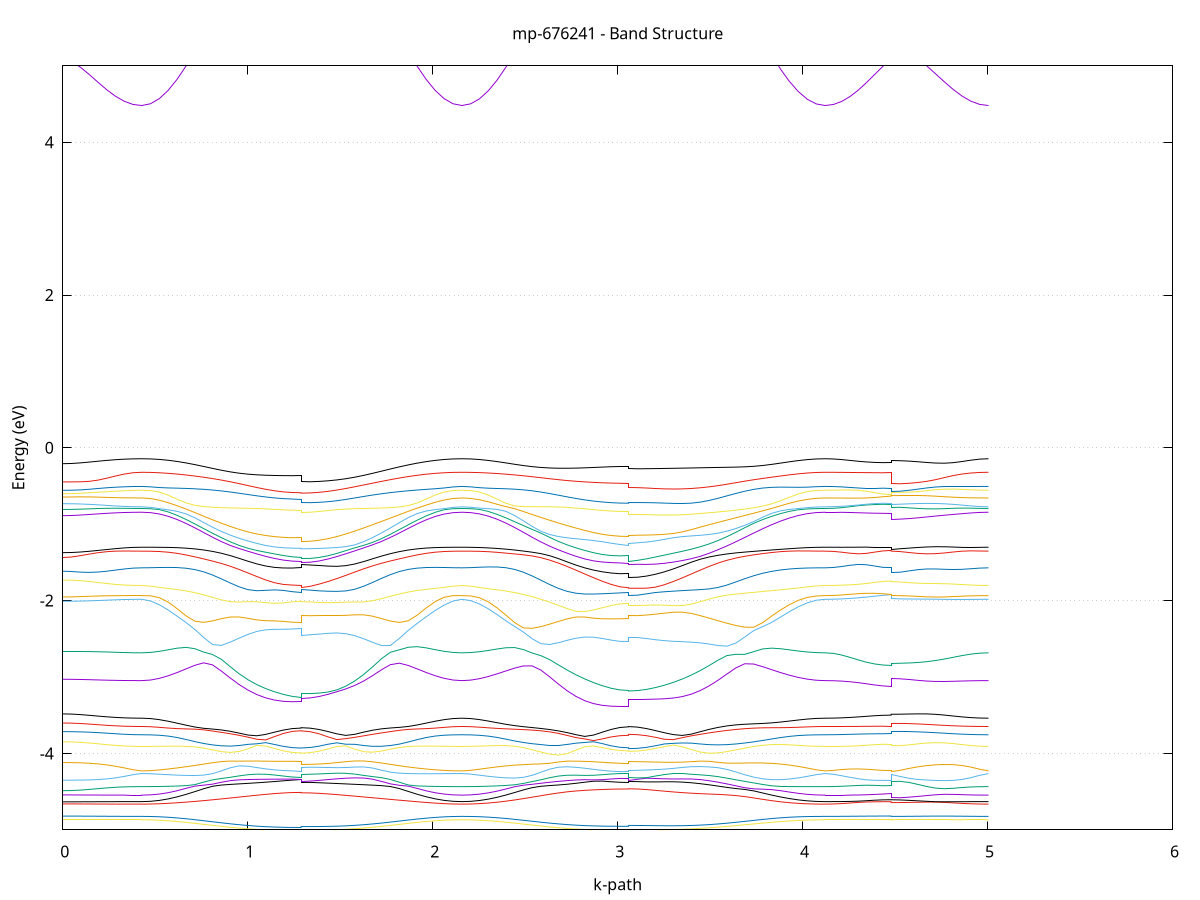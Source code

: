 set title 'mp-676241 - Band Structure'
set xlabel 'k-path'
set ylabel 'Energy (eV)'
set grid y
set yrange [-5:5]
set terminal png size 800,600
set output 'mp-676241_bands_gnuplot.png'
plot '-' using 1:2 with lines notitle, '-' using 1:2 with lines notitle, '-' using 1:2 with lines notitle, '-' using 1:2 with lines notitle, '-' using 1:2 with lines notitle, '-' using 1:2 with lines notitle, '-' using 1:2 with lines notitle, '-' using 1:2 with lines notitle, '-' using 1:2 with lines notitle, '-' using 1:2 with lines notitle, '-' using 1:2 with lines notitle, '-' using 1:2 with lines notitle, '-' using 1:2 with lines notitle, '-' using 1:2 with lines notitle, '-' using 1:2 with lines notitle, '-' using 1:2 with lines notitle, '-' using 1:2 with lines notitle, '-' using 1:2 with lines notitle, '-' using 1:2 with lines notitle, '-' using 1:2 with lines notitle, '-' using 1:2 with lines notitle, '-' using 1:2 with lines notitle, '-' using 1:2 with lines notitle, '-' using 1:2 with lines notitle, '-' using 1:2 with lines notitle, '-' using 1:2 with lines notitle, '-' using 1:2 with lines notitle, '-' using 1:2 with lines notitle, '-' using 1:2 with lines notitle, '-' using 1:2 with lines notitle, '-' using 1:2 with lines notitle, '-' using 1:2 with lines notitle, '-' using 1:2 with lines notitle, '-' using 1:2 with lines notitle, '-' using 1:2 with lines notitle, '-' using 1:2 with lines notitle, '-' using 1:2 with lines notitle, '-' using 1:2 with lines notitle, '-' using 1:2 with lines notitle, '-' using 1:2 with lines notitle, '-' using 1:2 with lines notitle, '-' using 1:2 with lines notitle, '-' using 1:2 with lines notitle, '-' using 1:2 with lines notitle, '-' using 1:2 with lines notitle, '-' using 1:2 with lines notitle, '-' using 1:2 with lines notitle, '-' using 1:2 with lines notitle, '-' using 1:2 with lines notitle, '-' using 1:2 with lines notitle, '-' using 1:2 with lines notitle, '-' using 1:2 with lines notitle, '-' using 1:2 with lines notitle, '-' using 1:2 with lines notitle, '-' using 1:2 with lines notitle, '-' using 1:2 with lines notitle, '-' using 1:2 with lines notitle, '-' using 1:2 with lines notitle, '-' using 1:2 with lines notitle, '-' using 1:2 with lines notitle, '-' using 1:2 with lines notitle, '-' using 1:2 with lines notitle, '-' using 1:2 with lines notitle, '-' using 1:2 with lines notitle, '-' using 1:2 with lines notitle, '-' using 1:2 with lines notitle, '-' using 1:2 with lines notitle, '-' using 1:2 with lines notitle, '-' using 1:2 with lines notitle, '-' using 1:2 with lines notitle, '-' using 1:2 with lines notitle, '-' using 1:2 with lines notitle, '-' using 1:2 with lines notitle, '-' using 1:2 with lines notitle, '-' using 1:2 with lines notitle, '-' using 1:2 with lines notitle, '-' using 1:2 with lines notitle, '-' using 1:2 with lines notitle, '-' using 1:2 with lines notitle, '-' using 1:2 with lines notitle
0.000000 -56.108836
0.047409 -56.108836
0.094818 -56.108836
0.142227 -56.108836
0.189636 -56.108836
0.237045 -56.108836
0.284453 -56.108836
0.331862 -56.108836
0.379271 -56.108836
0.426680 -56.108836
0.426680 -56.108836
0.474541 -56.108836
0.522402 -56.108936
0.570263 -56.108936
0.618124 -56.109036
0.665985 -56.109136
0.713846 -56.109236
0.761707 -56.109336
0.809567 -56.109436
0.857428 -56.109636
0.905289 -56.109736
0.953150 -56.109836
1.001011 -56.109936
1.048872 -56.110036
1.096733 -56.110136
1.144594 -56.110236
1.192455 -56.110236
1.240316 -56.110336
1.288177 -56.110336
1.288177 -56.110336
1.336497 -56.110336
1.384817 -56.110236
1.433137 -56.110236
1.481458 -56.110136
1.529778 -56.110036
1.578098 -56.109936
1.626418 -56.109836
1.674739 -56.109736
1.723059 -56.109636
1.771379 -56.109436
1.819699 -56.109336
1.868020 -56.109236
1.916340 -56.109136
1.964660 -56.109036
2.012980 -56.108936
2.061301 -56.108936
2.109621 -56.108836
2.157941 -56.108836
2.157941 -56.108836
2.205372 -56.108836
2.252803 -56.108936
2.300235 -56.108936
2.347666 -56.109036
2.395097 -56.109136
2.442528 -56.109136
2.489959 -56.109336
2.537390 -56.109436
2.584821 -56.109536
2.632253 -56.109636
2.679684 -56.109736
2.727115 -56.109936
2.774546 -56.110036
2.821977 -56.110136
2.869408 -56.110136
2.916839 -56.110236
2.964271 -56.110336
3.011702 -56.110336
3.059133 -56.110336
3.059133 -56.110336
3.107442 -56.110336
3.155752 -56.110336
3.204061 -56.110236
3.252371 -56.110236
3.300680 -56.110136
3.348990 -56.110036
3.397300 -56.110036
3.445609 -56.109936
3.493919 -56.109836
3.542228 -56.109736
3.590538 -56.109636
3.638847 -56.109436
3.687157 -56.109336
3.735466 -56.109236
3.783776 -56.109236
3.832085 -56.109136
3.880395 -56.109036
3.928704 -56.108936
3.977014 -56.108936
4.025323 -56.108836
4.073633 -56.108836
4.121942 -56.108836
4.121942 -56.108836
4.166544 -56.108836
4.211146 -56.108836
4.255748 -56.108836
4.300350 -56.108836
4.344952 -56.108836
4.389553 -56.108836
4.434155 -56.108836
4.478757 -56.108836
4.478757 -56.108836
4.526603 -56.108836
4.574448 -56.108836
4.622294 -56.108836
4.670139 -56.108836
4.717985 -56.108836
4.765830 -56.108836
4.813676 -56.108836
4.861521 -56.108836
4.909367 -56.108836
4.957212 -56.108836
5.005058 -56.108836
e
0.000000 -56.093836
0.047409 -56.093836
0.094818 -56.093836
0.142227 -56.093836
0.189636 -56.093836
0.237045 -56.093836
0.284453 -56.093836
0.331862 -56.093836
0.379271 -56.093836
0.426680 -56.093836
0.426680 -56.093836
0.474541 -56.093836
0.522402 -56.093936
0.570263 -56.093936
0.618124 -56.094036
0.665985 -56.094136
0.713846 -56.094236
0.761707 -56.094336
0.809567 -56.094536
0.857428 -56.094636
0.905289 -56.094836
0.953150 -56.094936
1.001011 -56.095036
1.048872 -56.095236
1.096733 -56.095336
1.144594 -56.095336
1.192455 -56.095436
1.240316 -56.095436
1.288177 -56.095436
1.288177 -56.095436
1.336497 -56.095436
1.384817 -56.095436
1.433137 -56.095336
1.481458 -56.095236
1.529778 -56.095136
1.578098 -56.095036
1.626418 -56.094936
1.674739 -56.094836
1.723059 -56.094636
1.771379 -56.094536
1.819699 -56.094336
1.868020 -56.094236
1.916340 -56.094136
1.964660 -56.094036
2.012980 -56.093936
2.061301 -56.093936
2.109621 -56.093836
2.157941 -56.093836
2.157941 -56.093836
2.205372 -56.093836
2.252803 -56.093936
2.300235 -56.093936
2.347666 -56.094036
2.395097 -56.094136
2.442528 -56.094236
2.489959 -56.094336
2.537390 -56.094436
2.584821 -56.094636
2.632253 -56.094736
2.679684 -56.094836
2.727115 -56.095036
2.774546 -56.095136
2.821977 -56.095236
2.869408 -56.095336
2.916839 -56.095336
2.964271 -56.095436
3.011702 -56.095436
3.059133 -56.095436
3.059133 -56.095436
3.107442 -56.095436
3.155752 -56.095436
3.204061 -56.095436
3.252371 -56.095336
3.300680 -56.095236
3.348990 -56.095236
3.397300 -56.095136
3.445609 -56.095036
3.493919 -56.094936
3.542228 -56.094736
3.590538 -56.094636
3.638847 -56.094536
3.687157 -56.094436
3.735466 -56.094336
3.783776 -56.094236
3.832085 -56.094136
3.880395 -56.094036
3.928704 -56.093936
3.977014 -56.093936
4.025323 -56.093836
4.073633 -56.093836
4.121942 -56.093836
4.121942 -56.093836
4.166544 -56.093836
4.211146 -56.093836
4.255748 -56.093836
4.300350 -56.093836
4.344952 -56.093836
4.389553 -56.093836
4.434155 -56.093836
4.478757 -56.093836
4.478757 -56.093836
4.526603 -56.093836
4.574448 -56.093836
4.622294 -56.093836
4.670139 -56.093836
4.717985 -56.093836
4.765830 -56.093836
4.813676 -56.093836
4.861521 -56.093836
4.909367 -56.093836
4.957212 -56.093836
5.005058 -56.093836
e
0.000000 -56.015936
0.047409 -56.015936
0.094818 -56.015936
0.142227 -56.015936
0.189636 -56.015936
0.237045 -56.015936
0.284453 -56.015936
0.331862 -56.015936
0.379271 -56.015936
0.426680 -56.015936
0.426680 -56.015936
0.474541 -56.015936
0.522402 -56.015936
0.570263 -56.015936
0.618124 -56.015936
0.665985 -56.015936
0.713846 -56.015936
0.761707 -56.015936
0.809567 -56.015836
0.857428 -56.015836
0.905289 -56.015836
0.953150 -56.015836
1.001011 -56.015836
1.048872 -56.015836
1.096733 -56.015836
1.144594 -56.015836
1.192455 -56.015836
1.240316 -56.015836
1.288177 -56.015836
1.288177 -56.015836
1.336497 -56.015836
1.384817 -56.015836
1.433137 -56.015836
1.481458 -56.015836
1.529778 -56.015836
1.578098 -56.015836
1.626418 -56.015836
1.674739 -56.015836
1.723059 -56.015836
1.771379 -56.015836
1.819699 -56.015936
1.868020 -56.015936
1.916340 -56.015936
1.964660 -56.015936
2.012980 -56.015936
2.061301 -56.015936
2.109621 -56.015936
2.157941 -56.015936
2.157941 -56.015936
2.205372 -56.015936
2.252803 -56.015936
2.300235 -56.015936
2.347666 -56.015936
2.395097 -56.015936
2.442528 -56.015936
2.489959 -56.015936
2.537390 -56.015936
2.584821 -56.015836
2.632253 -56.015836
2.679684 -56.015836
2.727115 -56.015836
2.774546 -56.015836
2.821977 -56.015836
2.869408 -56.015836
2.916839 -56.015836
2.964271 -56.015836
3.011702 -56.015836
3.059133 -56.015836
3.059133 -56.015836
3.107442 -56.015836
3.155752 -56.015836
3.204061 -56.015836
3.252371 -56.015836
3.300680 -56.015836
3.348990 -56.015836
3.397300 -56.015836
3.445609 -56.015836
3.493919 -56.015836
3.542228 -56.015836
3.590538 -56.015836
3.638847 -56.015836
3.687157 -56.015936
3.735466 -56.015936
3.783776 -56.015936
3.832085 -56.015936
3.880395 -56.015936
3.928704 -56.015936
3.977014 -56.015936
4.025323 -56.015936
4.073633 -56.015936
4.121942 -56.015936
4.121942 -56.015936
4.166544 -56.015936
4.211146 -56.015936
4.255748 -56.015936
4.300350 -56.015936
4.344952 -56.015936
4.389553 -56.015936
4.434155 -56.015936
4.478757 -56.015936
4.478757 -56.015936
4.526603 -56.015936
4.574448 -56.015936
4.622294 -56.015936
4.670139 -56.015936
4.717985 -56.015936
4.765830 -56.015936
4.813676 -56.015936
4.861521 -56.015936
4.909367 -56.015936
4.957212 -56.015936
5.005058 -56.015936
e
0.000000 -55.995336
0.047409 -55.995336
0.094818 -55.995336
0.142227 -55.995336
0.189636 -55.995336
0.237045 -55.995336
0.284453 -55.995336
0.331862 -55.995336
0.379271 -55.995336
0.426680 -55.995336
0.426680 -55.995336
0.474541 -55.995336
0.522402 -55.995336
0.570263 -55.995336
0.618124 -55.995336
0.665985 -55.995336
0.713846 -55.995336
0.761707 -55.995336
0.809567 -55.995336
0.857428 -55.995336
0.905289 -55.995236
0.953150 -55.995236
1.001011 -55.995236
1.048872 -55.995236
1.096733 -55.995236
1.144594 -55.995236
1.192455 -55.995236
1.240316 -55.995236
1.288177 -55.995236
1.288177 -55.995236
1.336497 -55.995236
1.384817 -55.995236
1.433137 -55.995236
1.481458 -55.995236
1.529778 -55.995236
1.578098 -55.995236
1.626418 -55.995236
1.674739 -55.995236
1.723059 -55.995336
1.771379 -55.995336
1.819699 -55.995336
1.868020 -55.995336
1.916340 -55.995336
1.964660 -55.995336
2.012980 -55.995336
2.061301 -55.995336
2.109621 -55.995336
2.157941 -55.995336
2.157941 -55.995336
2.205372 -55.995336
2.252803 -55.995336
2.300235 -55.995336
2.347666 -55.995336
2.395097 -55.995336
2.442528 -55.995336
2.489959 -55.995336
2.537390 -55.995336
2.584821 -55.995336
2.632253 -55.995336
2.679684 -55.995236
2.727115 -55.995236
2.774546 -55.995236
2.821977 -55.995236
2.869408 -55.995236
2.916839 -55.995236
2.964271 -55.995236
3.011702 -55.995236
3.059133 -55.995236
3.059133 -55.995236
3.107442 -55.995236
3.155752 -55.995236
3.204061 -55.995236
3.252371 -55.995236
3.300680 -55.995236
3.348990 -55.995236
3.397300 -55.995236
3.445609 -55.995236
3.493919 -55.995236
3.542228 -55.995336
3.590538 -55.995336
3.638847 -55.995336
3.687157 -55.995336
3.735466 -55.995336
3.783776 -55.995336
3.832085 -55.995336
3.880395 -55.995336
3.928704 -55.995336
3.977014 -55.995336
4.025323 -55.995336
4.073633 -55.995336
4.121942 -55.995336
4.121942 -55.995336
4.166544 -55.995336
4.211146 -55.995336
4.255748 -55.995336
4.300350 -55.995336
4.344952 -55.995336
4.389553 -55.995336
4.434155 -55.995336
4.478757 -55.995336
4.478757 -55.995336
4.526603 -55.995336
4.574448 -55.995336
4.622294 -55.995336
4.670139 -55.995336
4.717985 -55.995336
4.765830 -55.995336
4.813676 -55.995336
4.861521 -55.995336
4.909367 -55.995336
4.957212 -55.995336
5.005058 -55.995336
e
0.000000 -55.821836
0.047409 -55.821836
0.094818 -55.821836
0.142227 -55.821836
0.189636 -55.821836
0.237045 -55.821836
0.284453 -55.821836
0.331862 -55.821836
0.379271 -55.821836
0.426680 -55.821836
0.426680 -55.821836
0.474541 -55.821836
0.522402 -55.821836
0.570263 -55.821836
0.618124 -55.821836
0.665985 -55.821836
0.713846 -55.821836
0.761707 -55.821836
0.809567 -55.821836
0.857428 -55.821836
0.905289 -55.821836
0.953150 -55.821836
1.001011 -55.821836
1.048872 -55.821836
1.096733 -55.821836
1.144594 -55.821836
1.192455 -55.821836
1.240316 -55.821836
1.288177 -55.821836
1.288177 -55.821836
1.336497 -55.821836
1.384817 -55.821836
1.433137 -55.821836
1.481458 -55.821836
1.529778 -55.821836
1.578098 -55.821836
1.626418 -55.821836
1.674739 -55.821836
1.723059 -55.821836
1.771379 -55.821836
1.819699 -55.821836
1.868020 -55.821836
1.916340 -55.821836
1.964660 -55.821836
2.012980 -55.821836
2.061301 -55.821836
2.109621 -55.821836
2.157941 -55.821836
2.157941 -55.821836
2.205372 -55.821836
2.252803 -55.821836
2.300235 -55.821836
2.347666 -55.821836
2.395097 -55.821836
2.442528 -55.821836
2.489959 -55.821836
2.537390 -55.821836
2.584821 -55.821836
2.632253 -55.821836
2.679684 -55.821836
2.727115 -55.821836
2.774546 -55.821836
2.821977 -55.821836
2.869408 -55.821836
2.916839 -55.821836
2.964271 -55.821836
3.011702 -55.821836
3.059133 -55.821836
3.059133 -55.821836
3.107442 -55.821836
3.155752 -55.821836
3.204061 -55.821836
3.252371 -55.821836
3.300680 -55.821836
3.348990 -55.821836
3.397300 -55.821836
3.445609 -55.821836
3.493919 -55.821836
3.542228 -55.821836
3.590538 -55.821836
3.638847 -55.821836
3.687157 -55.821836
3.735466 -55.821836
3.783776 -55.821836
3.832085 -55.821836
3.880395 -55.821836
3.928704 -55.821836
3.977014 -55.821836
4.025323 -55.821836
4.073633 -55.821836
4.121942 -55.821836
4.121942 -55.821836
4.166544 -55.821836
4.211146 -55.821836
4.255748 -55.821836
4.300350 -55.821836
4.344952 -55.821836
4.389553 -55.821836
4.434155 -55.821736
4.478757 -55.821836
4.478757 -55.821836
4.526603 -55.821836
4.574448 -55.821836
4.622294 -55.821836
4.670139 -55.821836
4.717985 -55.821836
4.765830 -55.821836
4.813676 -55.821836
4.861521 -55.821836
4.909367 -55.821836
4.957212 -55.821836
5.005058 -55.821836
e
0.000000 -55.798436
0.047409 -55.798436
0.094818 -55.798336
0.142227 -55.798336
0.189636 -55.798336
0.237045 -55.798336
0.284453 -55.798336
0.331862 -55.798336
0.379271 -55.798336
0.426680 -55.798336
0.426680 -55.798336
0.474541 -55.798336
0.522402 -55.798336
0.570263 -55.798336
0.618124 -55.798336
0.665985 -55.798336
0.713846 -55.798336
0.761707 -55.798336
0.809567 -55.798336
0.857428 -55.798336
0.905289 -55.798336
0.953150 -55.798336
1.001011 -55.798336
1.048872 -55.798336
1.096733 -55.798336
1.144594 -55.798336
1.192455 -55.798336
1.240316 -55.798336
1.288177 -55.798336
1.288177 -55.798336
1.336497 -55.798336
1.384817 -55.798336
1.433137 -55.798336
1.481458 -55.798336
1.529778 -55.798336
1.578098 -55.798336
1.626418 -55.798336
1.674739 -55.798336
1.723059 -55.798336
1.771379 -55.798336
1.819699 -55.798336
1.868020 -55.798336
1.916340 -55.798336
1.964660 -55.798336
2.012980 -55.798336
2.061301 -55.798336
2.109621 -55.798336
2.157941 -55.798436
2.157941 -55.798336
2.205372 -55.798336
2.252803 -55.798336
2.300235 -55.798336
2.347666 -55.798336
2.395097 -55.798336
2.442528 -55.798336
2.489959 -55.798336
2.537390 -55.798336
2.584821 -55.798336
2.632253 -55.798336
2.679684 -55.798336
2.727115 -55.798336
2.774546 -55.798336
2.821977 -55.798336
2.869408 -55.798336
2.916839 -55.798336
2.964271 -55.798336
3.011702 -55.798336
3.059133 -55.798336
3.059133 -55.798336
3.107442 -55.798336
3.155752 -55.798336
3.204061 -55.798336
3.252371 -55.798336
3.300680 -55.798336
3.348990 -55.798336
3.397300 -55.798336
3.445609 -55.798336
3.493919 -55.798336
3.542228 -55.798336
3.590538 -55.798336
3.638847 -55.798336
3.687157 -55.798336
3.735466 -55.798336
3.783776 -55.798336
3.832085 -55.798336
3.880395 -55.798336
3.928704 -55.798336
3.977014 -55.798336
4.025323 -55.798336
4.073633 -55.798336
4.121942 -55.798336
4.121942 -55.798436
4.166544 -55.798336
4.211146 -55.798336
4.255748 -55.798336
4.300350 -55.798336
4.344952 -55.798336
4.389553 -55.798336
4.434155 -55.798336
4.478757 -55.798336
4.478757 -55.798336
4.526603 -55.798336
4.574448 -55.798336
4.622294 -55.798436
4.670139 -55.798436
4.717985 -55.798336
4.765830 -55.798336
4.813676 -55.798336
4.861521 -55.798336
4.909367 -55.798336
4.957212 -55.798336
5.005058 -55.798336
e
0.000000 -14.940936
0.047409 -14.941236
0.094818 -14.942136
0.142227 -14.943536
0.189636 -14.945236
0.237045 -14.947036
0.284453 -14.948636
0.331862 -14.950036
0.379271 -14.950836
0.426680 -14.951136
0.426680 -14.951136
0.474541 -14.949236
0.522402 -14.943536
0.570263 -14.934236
0.618124 -14.921536
0.665985 -14.905736
0.713846 -14.887136
0.761707 -14.866336
0.809567 -14.843736
0.857428 -14.820036
0.905289 -14.796036
0.953150 -14.772336
1.001011 -14.749736
1.048872 -14.729036
1.096733 -14.710936
1.144594 -14.696236
1.192455 -14.685336
1.240316 -14.678636
1.288177 -14.676336
1.288177 -14.675536
1.336497 -14.677736
1.384817 -14.684436
1.433137 -14.695336
1.481458 -14.710036
1.529778 -14.728136
1.578098 -14.748836
1.626418 -14.771536
1.674739 -14.795236
1.723059 -14.819436
1.771379 -14.843136
1.819699 -14.865836
1.868020 -14.886736
1.916340 -14.905436
1.964660 -14.921436
2.012980 -14.934136
2.061301 -14.943536
2.109621 -14.949236
2.157941 -14.951136
2.157941 -14.951136
2.205372 -14.949336
2.252803 -14.943936
2.300235 -14.935036
2.347666 -14.922836
2.395097 -14.907736
2.442528 -14.889936
2.489959 -14.870036
2.537390 -14.848536
2.584821 -14.825936
2.632253 -14.803036
2.679684 -14.780336
2.727115 -14.758536
2.774546 -14.738236
2.821977 -14.720136
2.869408 -14.704636
2.916839 -14.692236
2.964271 -14.683036
3.011702 -14.677536
3.059133 -14.675636
3.059133 -14.674736
3.107442 -14.676136
3.155752 -14.680136
3.204061 -14.686836
3.252371 -14.695936
3.300680 -14.707436
3.348990 -14.721136
3.397300 -14.736636
3.445609 -14.753636
3.493919 -14.771936
3.542228 -14.791136
3.590538 -14.810736
3.638847 -14.830436
3.687157 -14.849836
3.735466 -14.868536
3.783776 -14.886036
3.832085 -14.902136
3.880395 -14.916436
3.928704 -14.928536
3.977014 -14.938236
4.025323 -14.945336
4.073633 -14.949736
4.121942 -14.951136
4.121942 -14.951136
4.166544 -14.950236
4.211146 -14.947436
4.255748 -14.943136
4.300350 -14.937436
4.344952 -14.931136
4.389553 -14.925036
4.434155 -14.920336
4.478757 -14.918636
4.478757 -14.914236
4.526603 -14.915136
4.574448 -14.917436
4.622294 -14.921136
4.670139 -14.925736
4.717985 -14.930836
4.765830 -14.936036
4.813676 -14.940936
4.861521 -14.945136
4.909367 -14.948436
4.957212 -14.950436
5.005058 -14.951136
e
0.000000 -14.811436
0.047409 -14.811436
0.094818 -14.811436
0.142227 -14.811436
0.189636 -14.811336
0.237045 -14.811336
0.284453 -14.811236
0.331862 -14.811236
0.379271 -14.811236
0.426680 -14.811236
0.426680 -14.811236
0.474541 -14.809736
0.522402 -14.805336
0.570263 -14.798236
0.618124 -14.788336
0.665985 -14.776136
0.713846 -14.761936
0.761707 -14.745936
0.809567 -14.728736
0.857428 -14.710636
0.905289 -14.692336
0.953150 -14.674136
1.001011 -14.656736
1.048872 -14.640636
1.096733 -14.626336
1.144594 -14.614436
1.192455 -14.605536
1.240316 -14.599936
1.288177 -14.598036
1.288177 -14.596936
1.336497 -14.598936
1.384817 -14.604536
1.433137 -14.613636
1.481458 -14.625636
1.529778 -14.640036
1.578098 -14.656336
1.626418 -14.673936
1.674739 -14.692136
1.723059 -14.710536
1.771379 -14.728636
1.819699 -14.745936
1.868020 -14.761936
1.916340 -14.776136
1.964660 -14.788336
2.012980 -14.798236
2.061301 -14.805436
2.109621 -14.809736
2.157941 -14.811236
2.157941 -14.811236
2.205372 -14.810036
2.252803 -14.806436
2.300235 -14.800436
2.347666 -14.792236
2.395097 -14.781936
2.442528 -14.769736
2.489959 -14.755836
2.537390 -14.740536
2.584821 -14.724136
2.632253 -14.707036
2.679684 -14.689536
2.727115 -14.672136
2.774546 -14.655336
2.821977 -14.639736
2.869408 -14.625936
2.916839 -14.614436
2.964271 -14.605836
3.011702 -14.600536
3.059133 -14.598636
3.059133 -14.597636
3.107442 -14.598936
3.155752 -14.602836
3.204061 -14.609236
3.252371 -14.617836
3.300680 -14.628436
3.348990 -14.640636
3.397300 -14.654036
3.445609 -14.668536
3.493919 -14.683536
3.542228 -14.698836
3.590538 -14.714136
3.638847 -14.728936
3.687157 -14.743236
3.735466 -14.756536
3.783776 -14.768736
3.832085 -14.779636
3.880395 -14.789036
3.928704 -14.796936
3.977014 -14.803136
4.025323 -14.807636
4.073633 -14.810336
4.121942 -14.811236
4.121942 -14.811236
4.166544 -14.812236
4.211146 -14.815236
4.255748 -14.819936
4.300350 -14.825936
4.344952 -14.832536
4.389553 -14.839036
4.434155 -14.843836
4.478757 -14.845736
4.478757 -14.838836
4.526603 -14.838236
4.574448 -14.836436
4.622294 -14.833836
4.670139 -14.830436
4.717985 -14.826636
4.765830 -14.822736
4.813676 -14.819136
4.861521 -14.815836
4.909367 -14.813336
4.957212 -14.811836
5.005058 -14.811236
e
0.000000 -14.179936
0.047409 -14.179636
0.094818 -14.178536
0.142227 -14.176936
0.189636 -14.175036
0.237045 -14.173236
0.284453 -14.171636
0.331862 -14.170536
0.379271 -14.169836
0.426680 -14.169536
0.426680 -14.169536
0.474541 -14.169136
0.522402 -14.167936
0.570263 -14.166036
0.618124 -14.163336
0.665985 -14.160136
0.713846 -14.156536
0.761707 -14.152736
0.809567 -14.148836
0.857428 -14.145136
0.905289 -14.141736
0.953150 -14.138836
1.001011 -14.136436
1.048872 -14.134736
1.096733 -14.133536
1.144594 -14.132936
1.192455 -14.132536
1.240316 -14.132436
1.288177 -14.132436
1.288177 -14.134036
1.336497 -14.134036
1.384817 -14.134136
1.433137 -14.134436
1.481458 -14.134936
1.529778 -14.135936
1.578098 -14.137536
1.626418 -14.139736
1.674739 -14.142536
1.723059 -14.145836
1.771379 -14.149436
1.819699 -14.153136
1.868020 -14.156936
1.916340 -14.160436
1.964660 -14.163536
2.012980 -14.166036
2.061301 -14.168036
2.109621 -14.169136
2.157941 -14.169536
2.157941 -14.169536
2.205372 -14.169036
2.252803 -14.167436
2.300235 -14.164836
2.347666 -14.161236
2.395097 -14.156736
2.442528 -14.151536
2.489959 -14.145636
2.537390 -14.139336
2.584821 -14.132836
2.632253 -14.126336
2.679684 -14.120136
2.727115 -14.114336
2.774546 -14.109136
2.821977 -14.104736
2.869408 -14.101136
2.916839 -14.098436
2.964271 -14.096536
3.011702 -14.095336
3.059133 -14.094936
3.059133 -14.087536
3.107442 -14.088836
3.155752 -14.092236
3.204061 -14.096636
3.252371 -14.101536
3.300680 -14.106436
3.348990 -14.111036
3.397300 -14.115436
3.445609 -14.119536
3.493919 -14.123536
3.542228 -14.127336
3.590538 -14.131236
3.638847 -14.135236
3.687157 -14.139536
3.735466 -14.144136
3.783776 -14.149036
3.832085 -14.153836
3.880395 -14.158336
3.928704 -14.162236
3.977014 -14.165436
4.025323 -14.167736
4.073633 -14.169136
4.121942 -14.169536
4.121942 -14.169536
4.166544 -14.169336
4.211146 -14.168836
4.255748 -14.167836
4.300350 -14.166636
4.344952 -14.165136
4.389553 -14.163636
4.434155 -14.162536
4.478757 -14.162036
4.478757 -14.172136
4.526603 -14.171736
4.574448 -14.170336
4.622294 -14.168236
4.670139 -14.165636
4.717985 -14.163236
4.765830 -14.162436
4.813676 -14.163536
4.861521 -14.165636
4.909367 -14.167736
4.957212 -14.169136
5.005058 -14.169536
e
0.000000 -14.112536
0.047409 -14.112736
0.094818 -14.113236
0.142227 -14.114036
0.189636 -14.114836
0.237045 -14.115436
0.284453 -14.115836
0.331862 -14.115936
0.379271 -14.116036
0.426680 -14.115936
0.426680 -14.115936
0.474541 -14.115136
0.522402 -14.112736
0.570263 -14.108936
0.618124 -14.103736
0.665985 -14.097336
0.713846 -14.090136
0.761707 -14.082236
0.809567 -14.073836
0.857428 -14.065436
0.905289 -14.057036
0.953150 -14.049136
1.001011 -14.041736
1.048872 -14.035136
1.096733 -14.029436
1.144594 -14.024936
1.192455 -14.021536
1.240316 -14.019536
1.288177 -14.018836
1.288177 -14.006436
1.336497 -14.007236
1.384817 -14.009536
1.433137 -14.013336
1.481458 -14.018536
1.529778 -14.025036
1.578098 -14.032636
1.626418 -14.041036
1.674739 -14.050136
1.723059 -14.059536
1.771379 -14.069136
1.819699 -14.078436
1.868020 -14.087336
1.916340 -14.095436
1.964660 -14.102436
2.012980 -14.108136
2.061301 -14.112436
2.109621 -14.115036
2.157941 -14.115936
2.157941 -14.115936
2.205372 -14.115636
2.252803 -14.114736
2.300235 -14.113136
2.347666 -14.110936
2.395097 -14.108036
2.442528 -14.104436
2.489959 -14.100336
2.537390 -14.095636
2.584821 -14.090536
2.632253 -14.084936
2.679684 -14.079036
2.727115 -14.072836
2.774546 -14.066536
2.821977 -14.060336
2.869408 -14.054536
2.916839 -14.049436
2.964271 -14.045436
3.011702 -14.042836
3.059133 -14.041936
3.059133 -14.048036
3.107442 -14.046836
3.155752 -14.043836
3.204061 -14.040236
3.252371 -14.037236
3.300680 -14.035936
3.348990 -14.037336
3.397300 -14.041836
3.445609 -14.049336
3.493919 -14.059036
3.542228 -14.069636
3.590538 -14.080336
3.638847 -14.090236
3.687157 -14.098736
3.735466 -14.105536
3.783776 -14.110436
3.832085 -14.113736
3.880395 -14.115536
3.928704 -14.116436
3.977014 -14.116536
4.025323 -14.116336
4.073633 -14.116136
4.121942 -14.115936
4.121942 -14.115936
4.166544 -14.116536
4.211146 -14.118236
4.255748 -14.120936
4.300350 -14.124136
4.344952 -14.127636
4.389553 -14.130736
4.434155 -14.133036
4.478757 -14.133936
4.478757 -14.087636
4.526603 -14.096136
4.574448 -14.107736
4.622294 -14.118036
4.670139 -14.126336
4.717985 -14.131836
4.765830 -14.133536
4.813676 -14.131236
4.861521 -14.126536
4.909367 -14.121336
4.957212 -14.117436
5.005058 -14.115936
e
0.000000 -13.977636
0.047409 -13.977536
0.094818 -13.977436
0.142227 -13.977336
0.189636 -13.977336
0.237045 -13.977436
0.284453 -13.977536
0.331862 -13.977736
0.379271 -13.977836
0.426680 -13.977836
0.426680 -13.977836
0.474541 -13.977036
0.522402 -13.974436
0.570263 -13.970236
0.618124 -13.964436
0.665985 -13.957336
0.713846 -13.949036
0.761707 -13.939836
0.809567 -13.929936
0.857428 -13.919536
0.905289 -13.909136
0.953150 -13.898936
1.001011 -13.889236
1.048872 -13.880436
1.096733 -13.872736
1.144594 -13.866436
1.192455 -13.861736
1.240316 -13.858936
1.288177 -13.857936
1.288177 -13.861636
1.336497 -13.862536
1.384817 -13.865336
1.433137 -13.869736
1.481458 -13.875736
1.529778 -13.883136
1.578098 -13.891636
1.626418 -13.900936
1.674739 -13.910836
1.723059 -13.920936
1.771379 -13.930936
1.819699 -13.940536
1.868020 -13.949636
1.916340 -13.957736
1.964660 -13.964736
2.012980 -13.970336
2.061301 -13.974436
2.109621 -13.977036
2.157941 -13.977836
2.157941 -13.977836
2.205372 -13.976936
2.252803 -13.974136
2.300235 -13.969936
2.347666 -13.964736
2.395097 -13.959136
2.442528 -13.953436
2.489959 -13.948036
2.537390 -13.943036
2.584821 -13.938436
2.632253 -13.934336
2.679684 -13.930936
2.727115 -13.928236
2.774546 -13.926236
2.821977 -13.924936
2.869408 -13.924336
2.916839 -13.924236
2.964271 -13.924436
3.011702 -13.924636
3.059133 -13.924736
3.059133 -13.919836
3.107442 -13.921236
3.155752 -13.925236
3.204061 -13.931336
3.252371 -13.938736
3.300680 -13.946336
3.348990 -13.952936
3.397300 -13.957536
3.445609 -13.959836
3.493919 -13.960436
3.542228 -13.959836
3.590538 -13.958636
3.638847 -13.957236
3.687157 -13.955836
3.735466 -13.954636
3.783776 -13.953836
3.832085 -13.953936
3.880395 -13.955636
3.928704 -13.960136
3.977014 -13.966536
4.025323 -13.972436
4.073633 -13.976436
4.121942 -13.977836
4.121942 -13.977836
4.166544 -13.980036
4.211146 -13.984936
4.255748 -13.990436
4.300350 -13.995436
4.344952 -13.999536
4.389553 -14.002436
4.434155 -14.004136
4.478757 -14.004736
4.478757 -14.073936
4.526603 -14.064336
4.574448 -14.049336
4.622294 -14.033536
4.670139 -14.017936
4.717985 -14.003136
4.765830 -13.989936
4.813676 -13.979536
4.861521 -13.973736
4.909367 -13.973736
4.957212 -13.976436
5.005058 -13.977836
e
0.000000 -13.949736
0.047409 -13.949436
0.094818 -13.948836
0.142227 -13.947736
0.189636 -13.946436
0.237045 -13.945036
0.284453 -13.943736
0.331862 -13.942636
0.379271 -13.941936
0.426680 -13.941736
0.426680 -13.941736
0.474541 -13.940836
0.522402 -13.938436
0.570263 -13.934536
0.618124 -13.929236
0.665985 -13.922636
0.713846 -13.914936
0.761707 -13.906336
0.809567 -13.897136
0.857428 -13.887636
0.905289 -13.878036
0.953150 -13.868736
1.001011 -13.860036
1.048872 -13.852036
1.096733 -13.845236
1.144594 -13.839636
1.192455 -13.835536
1.240316 -13.832936
1.288177 -13.832136
1.288177 -13.842736
1.336497 -13.843536
1.384817 -13.845836
1.433137 -13.849636
1.481458 -13.854636
1.529778 -13.860936
1.578098 -13.868136
1.626418 -13.876036
1.674739 -13.884436
1.723059 -13.893036
1.771379 -13.901636
1.819699 -13.909936
1.868020 -13.917636
1.916340 -13.924536
1.964660 -13.930436
2.012980 -13.935236
2.061301 -13.938836
2.109621 -13.940936
2.157941 -13.941736
2.157941 -13.941736
2.205372 -13.940936
2.252803 -13.938536
2.300235 -13.934336
2.347666 -13.928336
2.395097 -13.920236
2.442528 -13.910236
2.489959 -13.898436
2.537390 -13.885536
2.584821 -13.871736
2.632253 -13.857736
2.679684 -13.843936
2.727115 -13.830636
2.774546 -13.818436
2.821977 -13.807436
2.869408 -13.798036
2.916839 -13.790536
2.964271 -13.785036
3.011702 -13.781636
3.059133 -13.780536
3.059133 -13.790336
3.107442 -13.790636
3.155752 -13.791636
3.204061 -13.793536
3.252371 -13.796536
3.300680 -13.800836
3.348990 -13.806436
3.397300 -13.813636
3.445609 -13.822236
3.493919 -13.832336
3.542228 -13.843636
3.590538 -13.855936
3.638847 -13.869136
3.687157 -13.882836
3.735466 -13.896636
3.783776 -13.910036
3.832085 -13.922336
3.880395 -13.932236
3.928704 -13.938136
3.977014 -13.940536
4.025323 -13.941436
4.073633 -13.941636
4.121942 -13.941736
4.121942 -13.941736
4.166544 -13.939036
4.211146 -13.932836
4.255748 -13.925236
4.300350 -13.917836
4.344952 -13.911336
4.389553 -13.906436
4.434155 -13.903336
4.478757 -13.902236
4.478757 -13.885136
4.526603 -13.886536
4.574448 -13.890336
4.622294 -13.896536
4.670139 -13.904736
4.717985 -13.914436
4.765830 -13.924736
4.813676 -13.934536
4.861521 -13.941336
4.909367 -13.943236
4.957212 -13.942336
5.005058 -13.941736
e
0.000000 -4.868736
0.047409 -4.868736
0.094818 -4.868836
0.142227 -4.868836
0.189636 -4.868936
0.237045 -4.868936
0.284453 -4.869036
0.331862 -4.869036
0.379271 -4.869136
0.426680 -4.869136
0.426680 -4.869136
0.474541 -4.870636
0.522402 -4.875136
0.570263 -4.882336
0.618124 -4.891736
0.665985 -4.903036
0.713846 -4.915636
0.761707 -4.928836
0.809567 -4.942236
0.857428 -4.955136
0.905289 -4.967136
0.953150 -4.977936
1.001011 -4.987136
1.048872 -4.994736
1.096733 -5.000636
1.144594 -5.004936
1.192455 -5.007836
1.240316 -5.009436
1.288177 -5.009936
1.288177 -5.006336
1.336497 -5.005936
1.384817 -5.004636
1.433137 -5.002236
1.481458 -4.998436
1.529778 -4.993136
1.578098 -4.986036
1.626418 -4.977236
1.674739 -4.966836
1.723059 -4.955136
1.771379 -4.942436
1.819699 -4.929136
1.868020 -4.916036
1.916340 -4.903436
1.964660 -4.892036
2.012980 -4.882536
2.061301 -4.875236
2.109621 -4.870636
2.157941 -4.869136
2.157941 -4.869136
2.205372 -4.870536
2.252803 -4.874736
2.300235 -4.881436
2.347666 -4.890236
2.395097 -4.900836
2.442528 -4.912636
2.489959 -4.925136
2.537390 -4.937836
2.584821 -4.950436
2.632253 -4.962236
2.679684 -4.973036
2.727115 -4.982436
2.774546 -4.990236
2.821977 -4.996336
2.869408 -5.000736
2.916839 -5.003836
2.964271 -5.005636
3.011702 -5.006636
3.059133 -5.006936
3.059133 -5.002236
3.107442 -5.002136
3.155752 -5.001636
3.204061 -5.000636
3.252371 -4.998936
3.300680 -4.996336
3.348990 -4.992736
3.397300 -4.987936
3.445609 -4.981836
3.493919 -4.974436
3.542228 -4.965836
3.590538 -4.956236
3.638847 -4.945736
3.687157 -4.934736
3.735466 -4.923636
3.783776 -4.912736
3.832085 -4.902436
3.880395 -4.893036
3.928704 -4.884936
3.977014 -4.878236
4.025323 -4.873236
4.073633 -4.870136
4.121942 -4.869136
4.121942 -4.869136
4.166544 -4.869136
4.211146 -4.869136
4.255748 -4.869036
4.300350 -4.869036
4.344952 -4.869036
4.389553 -4.869036
4.434155 -4.869036
4.478757 -4.869036
4.478757 -4.868936
4.526603 -4.868836
4.574448 -4.868836
4.622294 -4.868736
4.670139 -4.868736
4.717985 -4.868736
4.765830 -4.868736
4.813676 -4.868836
4.861521 -4.868936
4.909367 -4.869036
4.957212 -4.869036
5.005058 -4.869136
e
0.000000 -4.820836
0.047409 -4.820936
0.094818 -4.821336
0.142227 -4.821836
0.189636 -4.822436
0.237045 -4.823136
0.284453 -4.823736
0.331862 -4.824236
0.379271 -4.824536
0.426680 -4.824636
0.426680 -4.824636
0.474541 -4.825936
0.522402 -4.829836
0.570263 -4.836136
0.618124 -4.844836
0.665985 -4.855536
0.713846 -4.867836
0.761707 -4.881236
0.809567 -4.895036
0.857428 -4.908736
0.905289 -4.921736
0.953150 -4.933536
1.001011 -4.943936
1.048872 -4.952536
1.096733 -4.959336
1.144594 -4.964236
1.192455 -4.967536
1.240316 -4.969336
1.288177 -4.969936
1.288177 -4.958436
1.336497 -4.958236
1.384817 -4.957536
1.433137 -4.955836
1.481458 -4.953036
1.529778 -4.948536
1.578098 -4.942136
1.626418 -4.933836
1.674739 -4.923736
1.723059 -4.912136
1.771379 -4.899336
1.819699 -4.885936
1.868020 -4.872436
1.916340 -4.859636
1.964660 -4.848036
2.012980 -4.838236
2.061301 -4.830836
2.109621 -4.826236
2.157941 -4.824636
2.157941 -4.824636
2.205372 -4.825736
2.252803 -4.828936
2.300235 -4.834436
2.347666 -4.842136
2.395097 -4.851836
2.442528 -4.863236
2.489959 -4.875536
2.537390 -4.888336
2.584821 -4.900836
2.632253 -4.912536
2.679684 -4.923036
2.727115 -4.932136
2.774546 -4.939536
2.821977 -4.945236
2.869408 -4.949236
2.916839 -4.951936
2.964271 -4.953536
3.011702 -4.954336
3.059133 -4.954636
3.059133 -4.943236
3.107442 -4.943636
3.155752 -4.944636
3.204061 -4.946036
3.252371 -4.947136
3.300680 -4.947436
3.348990 -4.946436
3.397300 -4.943736
3.445609 -4.939136
3.493919 -4.932536
3.542228 -4.924036
3.590538 -4.913836
3.638847 -4.902336
3.687157 -4.890036
3.735466 -4.877236
3.783776 -4.864836
3.832085 -4.853336
3.880395 -4.843536
3.928704 -4.835736
3.977014 -4.830336
4.025323 -4.826936
4.073633 -4.825236
4.121942 -4.824636
4.121942 -4.824636
4.166544 -4.824436
4.211146 -4.823936
4.255748 -4.823136
4.300350 -4.822236
4.344952 -4.821436
4.389553 -4.820736
4.434155 -4.820336
4.478757 -4.820136
4.478757 -4.824836
4.526603 -4.824536
4.574448 -4.823736
4.622294 -4.822736
4.670139 -4.821636
4.717985 -4.820936
4.765830 -4.820836
4.813676 -4.821336
4.861521 -4.822336
4.909367 -4.823436
4.957212 -4.824336
5.005058 -4.824636
e
0.000000 -4.661236
0.047409 -4.661436
0.094818 -4.661836
0.142227 -4.662436
0.189636 -4.663036
0.237045 -4.663436
0.284453 -4.663836
0.331862 -4.664036
0.379271 -4.664136
0.426680 -4.664236
0.426680 -4.664236
0.474541 -4.662936
0.522402 -4.659236
0.570263 -4.653636
0.618124 -4.646436
0.665985 -4.638036
0.713846 -4.628736
0.761707 -4.618536
0.809567 -4.607636
0.857428 -4.596136
0.905289 -4.584136
0.953150 -4.571936
1.001011 -4.559736
1.048872 -4.547736
1.096733 -4.536436
1.144594 -4.526336
1.192455 -4.518236
1.240316 -4.512836
1.288177 -4.510936
1.288177 -4.515936
1.336497 -4.517736
1.384817 -4.522936
1.433137 -4.530436
1.481458 -4.539536
1.529778 -4.549336
1.578098 -4.559636
1.626418 -4.570236
1.674739 -4.580836
1.723059 -4.591436
1.771379 -4.602036
1.819699 -4.612436
1.868020 -4.622736
1.916340 -4.632736
1.964660 -4.642236
2.012980 -4.650836
2.061301 -4.657936
2.109621 -4.662536
2.157941 -4.664236
2.157941 -4.664236
2.205372 -4.662636
2.252803 -4.657836
2.300235 -4.650036
2.347666 -4.639236
2.395097 -4.625736
2.442528 -4.610036
2.489959 -4.592436
2.537390 -4.573636
2.584821 -4.554236
2.632253 -4.535236
2.679684 -4.517936
2.727115 -4.503336
2.774546 -4.492136
2.821977 -4.483836
2.869408 -4.477636
2.916839 -4.472836
2.964271 -4.469136
3.011702 -4.466736
3.059133 -4.465936
3.059133 -4.463036
3.107442 -4.465936
3.155752 -4.473536
3.204061 -4.483736
3.252371 -4.494536
3.300680 -4.504636
3.348990 -4.513536
3.397300 -4.520936
3.445609 -4.526936
3.493919 -4.532036
3.542228 -4.536936
3.590538 -4.543036
3.638847 -4.552236
3.687157 -4.565836
3.735466 -4.582936
3.783776 -4.601236
3.832085 -4.618636
3.880395 -4.633636
3.928704 -4.645636
3.977014 -4.654436
4.025323 -4.660136
4.073633 -4.663236
4.121942 -4.664236
4.121942 -4.664236
4.166544 -4.662336
4.211146 -4.657236
4.255748 -4.649636
4.300350 -4.641836
4.344952 -4.636436
4.389553 -4.633836
4.434155 -4.632636
4.478757 -4.632236
4.478757 -4.644136
4.526603 -4.643536
4.574448 -4.642036
4.622294 -4.639836
4.670139 -4.637636
4.717985 -4.636436
4.765830 -4.641436
4.813676 -4.648236
4.861521 -4.654736
4.909367 -4.659836
4.957212 -4.663036
5.005058 -4.664236
e
0.000000 -4.634436
0.047409 -4.634236
0.094818 -4.633836
0.142227 -4.633336
0.189636 -4.632836
0.237045 -4.632436
0.284453 -4.632036
0.331862 -4.631736
0.379271 -4.631536
0.426680 -4.631436
0.426680 -4.631436
0.474541 -4.627336
0.522402 -4.615336
0.570263 -4.595736
0.618124 -4.569336
0.665985 -4.537136
0.713846 -4.500736
0.761707 -4.462936
0.809567 -4.430636
0.857428 -4.414636
0.905289 -4.406236
0.953150 -4.399236
1.001011 -4.392336
1.048872 -4.385136
1.096733 -4.377136
1.144594 -4.368436
1.192455 -4.359036
1.240316 -4.349936
1.288177 -4.345236
1.288177 -4.376736
1.336497 -4.379636
1.384817 -4.384236
1.433137 -4.389136
1.481458 -4.394236
1.529778 -4.399536
1.578098 -4.404836
1.626418 -4.410136
1.674739 -4.415836
1.723059 -4.422336
1.771379 -4.433636
1.819699 -4.460736
1.868020 -4.498036
1.916340 -4.534936
1.964660 -4.567736
2.012980 -4.594836
2.061301 -4.614936
2.109621 -4.627236
2.157941 -4.631436
2.157941 -4.631436
2.205372 -4.627736
2.252803 -4.616836
2.300235 -4.599136
2.347666 -4.575136
2.395097 -4.545836
2.442528 -4.512736
2.489959 -4.478536
2.537390 -4.448836
2.584821 -4.430536
2.632253 -4.421236
2.679684 -4.413536
2.727115 -4.404036
2.774546 -4.391636
2.821977 -4.377436
2.869408 -4.364336
2.916839 -4.362836
2.964271 -4.371236
3.011702 -4.378136
3.059133 -4.380636
3.059133 -4.362836
3.107442 -4.369336
3.155752 -4.373636
3.204061 -4.373736
3.252371 -4.371936
3.300680 -4.371736
3.348990 -4.375836
3.397300 -4.384236
3.445609 -4.396236
3.493919 -4.411036
3.542228 -4.427936
3.590538 -4.445136
3.638847 -4.459936
3.687157 -4.472036
3.735466 -4.490936
3.783776 -4.518136
3.832085 -4.545436
3.880395 -4.570236
3.928704 -4.591536
3.977014 -4.608636
4.025323 -4.621136
4.073633 -4.628836
4.121942 -4.631436
4.121942 -4.631436
4.166544 -4.631136
4.211146 -4.630336
4.255748 -4.628736
4.300350 -4.625436
4.344952 -4.619636
4.389553 -4.612936
4.434155 -4.608236
4.478757 -4.606636
4.478757 -4.607136
4.526603 -4.609536
4.574448 -4.614736
4.622294 -4.620836
4.670139 -4.627136
4.717985 -4.633136
4.765830 -4.633836
4.813676 -4.633036
4.861521 -4.632436
4.909367 -4.631936
4.957212 -4.631536
5.005058 -4.631436
e
0.000000 -4.543736
0.047409 -4.543936
0.094818 -4.544436
0.142227 -4.545036
0.189636 -4.545536
0.237045 -4.545936
0.284453 -4.546236
0.331862 -4.546336
0.379271 -4.546436
0.426680 -4.546436
0.426680 -4.546436
0.474541 -4.542936
0.522402 -4.532236
0.570263 -4.514236
0.618124 -4.489036
0.665985 -4.457736
0.713846 -4.428436
0.761707 -4.415936
0.809567 -4.402636
0.857428 -4.378136
0.905289 -4.356836
0.953150 -4.346536
1.001011 -4.342236
1.048872 -4.339936
1.096733 -4.338436
1.144594 -4.337436
1.192455 -4.336936
1.240316 -4.336836
1.288177 -4.336736
1.288177 -4.367336
1.336497 -4.362736
1.384817 -4.353636
1.433137 -4.343036
1.481458 -4.332936
1.529778 -4.325136
1.578098 -4.320736
1.626418 -4.322536
1.674739 -4.337636
1.723059 -4.367136
1.771379 -4.399036
1.819699 -4.417836
1.868020 -4.429136
1.916340 -4.458836
1.964660 -4.490236
2.012980 -4.515136
2.061301 -4.532636
2.109621 -4.543036
2.157941 -4.546436
2.157941 -4.546436
2.205372 -4.543236
2.252803 -4.533436
2.300235 -4.517136
2.347666 -4.494536
2.395097 -4.466636
2.442528 -4.436936
2.489959 -4.416536
2.537390 -4.404636
2.584821 -4.391136
2.632253 -4.377636
2.679684 -4.366136
2.727115 -4.356236
2.774546 -4.348236
2.821977 -4.344436
2.869408 -4.346736
2.916839 -4.344336
2.964271 -4.335136
3.011702 -4.328136
3.059133 -4.325636
3.059133 -4.351436
3.107442 -4.339136
3.155752 -4.324736
3.204061 -4.328836
3.252371 -4.332936
3.300680 -4.334936
3.348990 -4.334336
3.397300 -4.335136
3.445609 -4.342536
3.493919 -4.357436
3.542228 -4.377036
3.590538 -4.399336
3.638847 -4.424136
3.687157 -4.449336
3.735466 -4.464236
3.783776 -4.468536
3.832085 -4.474436
3.880395 -4.488236
3.928704 -4.506336
3.977014 -4.523136
4.025323 -4.535936
4.073633 -4.543736
4.121942 -4.546436
4.121942 -4.546436
4.166544 -4.546436
4.211146 -4.546436
4.255748 -4.546036
4.300350 -4.544736
4.344952 -4.541736
4.389553 -4.537136
4.434155 -4.532136
4.478757 -4.529936
4.478757 -4.583836
4.526603 -4.580736
4.574448 -4.573436
4.622294 -4.563636
4.670139 -4.552536
4.717985 -4.541836
4.765830 -4.535836
4.813676 -4.536536
4.861521 -4.540336
4.909367 -4.543736
4.957212 -4.545736
5.005058 -4.546436
e
0.000000 -4.488236
0.047409 -4.486236
0.094818 -4.480536
0.142227 -4.471936
0.189636 -4.461736
0.237045 -4.451836
0.284453 -4.443836
0.331862 -4.438636
0.379271 -4.435936
0.426680 -4.435136
0.426680 -4.435136
0.474541 -4.434636
0.522402 -4.433236
0.570263 -4.430836
0.618124 -4.427436
0.665985 -4.422236
0.713846 -4.408936
0.761707 -4.376136
0.809567 -4.346536
0.857428 -4.328736
0.905289 -4.313036
0.953150 -4.294536
1.001011 -4.279136
1.048872 -4.271536
1.096733 -4.273236
1.144594 -4.283036
1.192455 -4.296536
1.240316 -4.309136
1.288177 -4.315236
1.288177 -4.274036
1.336497 -4.272736
1.384817 -4.269036
1.433137 -4.263636
1.481458 -4.259036
1.529778 -4.260436
1.578098 -4.271036
1.626418 -4.288236
1.674739 -4.303736
1.723059 -4.317536
1.771379 -4.341436
1.819699 -4.377336
1.868020 -4.413536
1.916340 -4.425936
1.964660 -4.429836
2.012980 -4.432236
2.061301 -4.433836
2.109621 -4.434836
2.157941 -4.435136
2.157941 -4.435136
2.205372 -4.434536
2.252803 -4.432736
2.300235 -4.429736
2.347666 -4.425436
2.395097 -4.419836
2.442528 -4.411336
2.489959 -4.393036
2.537390 -4.369336
2.584821 -4.345236
2.632253 -4.318836
2.679684 -4.296836
2.727115 -4.285836
2.774546 -4.285336
2.821977 -4.288336
2.869408 -4.286636
2.916839 -4.279036
2.964271 -4.269836
3.011702 -4.263936
3.059133 -4.262436
3.059133 -4.319736
3.107442 -4.320936
3.155752 -4.318236
3.204061 -4.296536
3.252371 -4.277536
3.300680 -4.266936
3.348990 -4.266936
3.397300 -4.273236
3.445609 -4.280536
3.493919 -4.289636
3.542228 -4.304136
3.590538 -4.323936
3.638847 -4.345436
3.687157 -4.366136
3.735466 -4.386236
3.783776 -4.406636
3.832085 -4.423936
3.880395 -4.432336
3.928704 -4.434436
3.977014 -4.434836
4.025323 -4.434936
4.073633 -4.435036
4.121942 -4.435136
4.121942 -4.435136
4.166544 -4.433936
4.211146 -4.430436
4.255748 -4.425336
4.300350 -4.419936
4.344952 -4.416736
4.389553 -4.418536
4.434155 -4.423636
4.478757 -4.426336
4.478757 -4.361836
4.526603 -4.365736
4.574448 -4.380036
4.622294 -4.405436
4.670139 -4.433036
4.717985 -4.454036
4.765830 -4.462236
4.813676 -4.457036
4.861521 -4.446936
4.909367 -4.439436
4.957212 -4.436036
5.005058 -4.435136
e
0.000000 -4.350636
0.047409 -4.350436
0.094818 -4.349636
0.142227 -4.347536
0.189636 -4.343036
0.237045 -4.334536
0.284453 -4.320836
0.331862 -4.301636
0.379271 -4.279136
0.426680 -4.264036
0.426680 -4.264036
0.474541 -4.266736
0.522402 -4.272536
0.570263 -4.278936
0.618124 -4.284536
0.665985 -4.288536
0.713846 -4.289636
0.761707 -4.284336
0.809567 -4.265136
0.857428 -4.228836
0.905289 -4.188736
0.953150 -4.164036
1.001011 -4.167736
1.048872 -4.185436
1.096733 -4.202836
1.144594 -4.215636
1.192455 -4.224136
1.240316 -4.229236
1.288177 -4.230936
1.288177 -4.180836
1.336497 -4.180936
1.384817 -4.182136
1.433137 -4.184836
1.481458 -4.187136
1.529778 -4.185136
1.578098 -4.178836
1.626418 -4.177036
1.674739 -4.191636
1.723059 -4.220336
1.771379 -4.245536
1.819699 -4.258636
1.868020 -4.264136
1.916340 -4.266236
1.964660 -4.266636
2.012980 -4.266236
2.061301 -4.265336
2.109621 -4.264436
2.157941 -4.264036
2.157941 -4.264036
2.205372 -4.271536
2.252803 -4.285536
2.300235 -4.299536
2.347666 -4.311636
2.395097 -4.320236
2.442528 -4.322736
2.489959 -4.313836
2.537390 -4.287636
2.584821 -4.247436
2.632253 -4.206036
2.679684 -4.180836
2.727115 -4.175536
2.774546 -4.181836
2.821977 -4.194336
2.869408 -4.208836
2.916839 -4.222436
2.964271 -4.233036
3.011702 -4.238636
3.059133 -4.239736
3.059133 -4.222536
3.107442 -4.221236
3.155752 -4.217736
3.204061 -4.212736
3.252371 -4.206236
3.300680 -4.196436
3.348990 -4.184036
3.397300 -4.174636
3.445609 -4.172636
3.493919 -4.176836
3.542228 -4.187236
3.590538 -4.209636
3.638847 -4.243336
3.687157 -4.279336
3.735466 -4.310836
3.783776 -4.332636
3.832085 -4.343236
3.880395 -4.343836
3.928704 -4.335836
3.977014 -4.320836
4.025323 -4.300736
4.073633 -4.278436
4.121942 -4.264036
4.121942 -4.264036
4.166544 -4.273736
4.211146 -4.292636
4.255748 -4.313036
4.300350 -4.331936
4.344952 -4.346236
4.389553 -4.352736
4.434155 -4.352936
4.478757 -4.352136
4.478757 -4.282936
4.526603 -4.301336
4.574448 -4.325836
4.622294 -4.340636
4.670139 -4.349036
4.717985 -4.354336
4.765830 -4.356636
4.813676 -4.353536
4.861521 -4.341436
4.909367 -4.318336
4.957212 -4.287436
5.005058 -4.264036
e
0.000000 -4.119736
0.047409 -4.120636
0.094818 -4.123536
0.142227 -4.128836
0.189636 -4.137536
0.237045 -4.150336
0.284453 -4.167836
0.331862 -4.189736
0.379271 -4.213736
0.426680 -4.229436
0.426680 -4.229436
0.474541 -4.225636
0.522402 -4.216436
0.570263 -4.204336
0.618124 -4.190436
0.665985 -4.175036
0.713846 -4.158336
0.761707 -4.140536
0.809567 -4.122636
0.857428 -4.107336
0.905289 -4.100636
0.953150 -4.101936
1.001011 -4.100636
1.048872 -4.100236
1.096733 -4.102036
1.144594 -4.103436
1.192455 -4.103836
1.240316 -4.103436
1.288177 -4.103136
1.288177 -4.143936
1.336497 -4.143136
1.384817 -4.139536
1.433137 -4.132136
1.481458 -4.121136
1.529778 -4.108936
1.578098 -4.099536
1.626418 -4.099136
1.674739 -4.109936
1.723059 -4.125736
1.771379 -4.143536
1.819699 -4.161336
1.868020 -4.177736
1.916340 -4.192236
1.964660 -4.204636
2.012980 -4.214836
2.061301 -4.222636
2.109621 -4.227636
2.157941 -4.229436
2.157941 -4.229436
2.205372 -4.221636
2.252803 -4.206836
2.300235 -4.191336
2.347666 -4.176936
2.395097 -4.164436
2.442528 -4.154336
2.489959 -4.146736
2.537390 -4.141436
2.584821 -4.137236
2.632253 -4.129636
2.679684 -4.112436
2.727115 -4.101136
2.774546 -4.101636
2.821977 -4.104536
2.869408 -4.109436
2.916839 -4.116336
2.964271 -4.123836
3.011702 -4.129736
3.059133 -4.132036
3.059133 -4.107836
3.107442 -4.108536
3.155752 -4.110636
3.204061 -4.113636
3.252371 -4.116336
3.300680 -4.117136
3.348990 -4.114736
3.397300 -4.108436
3.445609 -4.101436
3.493919 -4.103436
3.542228 -4.117236
3.590538 -4.127536
3.638847 -4.128536
3.687157 -4.126136
3.735466 -4.124436
3.783776 -4.125536
3.832085 -4.130336
3.880395 -4.139336
3.928704 -4.152736
3.977014 -4.170436
4.025323 -4.191836
4.073633 -4.214836
4.121942 -4.229436
4.121942 -4.229436
4.166544 -4.222436
4.211146 -4.211736
4.255748 -4.204936
4.300350 -4.203736
4.344952 -4.207936
4.389553 -4.215336
4.434155 -4.222336
4.478757 -4.225236
4.478757 -4.239636
4.526603 -4.222436
4.574448 -4.197436
4.622294 -4.176436
4.670139 -4.160436
4.717985 -4.149836
4.765830 -4.145036
4.813676 -4.147436
4.861521 -4.158436
4.909367 -4.178936
4.957212 -4.207136
5.005058 -4.229436
e
0.000000 -3.848136
0.047409 -3.849936
0.094818 -3.855436
0.142227 -3.863936
0.189636 -3.874336
0.237045 -3.885436
0.284453 -3.895336
0.331862 -3.902936
0.379271 -3.907436
0.426680 -3.908936
0.426680 -3.908936
0.474541 -3.908536
0.522402 -3.907236
0.570263 -3.905736
0.618124 -3.905336
0.665985 -3.907536
0.713846 -3.915036
0.761707 -3.930836
0.809567 -3.954236
0.857428 -3.977036
0.905289 -3.987136
0.953150 -3.974636
1.001011 -3.940436
1.048872 -3.896336
1.096733 -3.903336
1.144594 -3.936136
1.192455 -3.966436
1.240316 -3.987136
1.288177 -3.994436
1.288177 -3.997636
1.336497 -3.990736
1.384817 -3.971436
1.433137 -3.942636
1.481458 -3.910436
1.529778 -3.901336
1.578098 -3.945436
1.626418 -3.977836
1.674739 -3.984136
1.723059 -3.969336
1.771379 -3.944936
1.819699 -3.922436
1.868020 -3.909736
1.916340 -3.904736
1.964660 -3.903936
2.012980 -3.905136
2.061301 -3.906936
2.109621 -3.908436
2.157941 -3.908936
2.157941 -3.908936
2.205372 -3.907836
2.252803 -3.904736
2.300235 -3.900736
2.347666 -3.897436
2.395097 -3.897736
2.442528 -3.905436
2.489959 -3.924036
2.537390 -3.951636
2.584821 -3.982336
2.632253 -4.009536
2.679684 -4.022736
2.727115 -4.003136
2.774546 -3.958236
2.821977 -3.912836
2.869408 -3.902336
2.916839 -3.924936
2.964271 -3.947236
3.011702 -3.962136
3.059133 -3.967436
3.059133 -3.973436
3.107442 -3.968836
3.155752 -3.955636
3.204061 -3.935436
3.252371 -3.911036
3.300680 -3.891636
3.348990 -3.912536
3.397300 -3.949236
3.445609 -3.981436
3.493919 -3.998136
3.542228 -3.993736
3.590538 -3.976536
3.638847 -3.954336
3.687157 -3.931236
3.735466 -3.910036
3.783776 -3.893936
3.832085 -3.885236
3.880395 -3.883836
3.928704 -3.888136
3.977014 -3.895136
4.025323 -3.902136
4.073633 -3.907236
4.121942 -3.908936
4.121942 -3.908936
4.166544 -3.908836
4.211146 -3.908036
4.255748 -3.905436
4.300350 -3.900536
4.344952 -3.893536
4.389553 -3.886036
4.434155 -3.880136
4.478757 -3.877936
4.478757 -3.903236
4.526603 -3.899236
4.574448 -3.888736
4.622294 -3.875836
4.670139 -3.865036
4.717985 -3.859936
4.765830 -3.862236
4.813676 -3.871436
4.861521 -3.884536
4.909367 -3.897236
4.957212 -3.905936
5.005058 -3.908936
e
0.000000 -3.715236
0.047409 -3.716036
0.094818 -3.718436
0.142227 -3.722436
0.189636 -3.728136
0.237045 -3.735236
0.284453 -3.742836
0.331862 -3.749736
0.379271 -3.754536
0.426680 -3.756236
0.426680 -3.756236
0.474541 -3.757636
0.522402 -3.762636
0.570263 -3.773636
0.618124 -3.792336
0.665985 -3.817736
0.713846 -3.845636
0.761707 -3.870436
0.809567 -3.888836
0.857428 -3.900736
0.905289 -3.904636
0.953150 -3.897036
1.001011 -3.881536
1.048872 -3.874436
1.096733 -3.859336
1.144594 -3.883236
1.192455 -3.907836
1.240316 -3.924536
1.288177 -3.930336
1.288177 -3.929136
1.336497 -3.923136
1.384817 -3.905936
1.433137 -3.880736
1.481458 -3.861636
1.529778 -3.879836
1.578098 -3.881136
1.626418 -3.896736
1.674739 -3.907436
1.723059 -3.906836
1.771379 -3.897036
1.819699 -3.878536
1.868020 -3.850836
1.916340 -3.820036
1.964660 -3.792836
2.012980 -3.773236
2.061301 -3.762236
2.109621 -3.757436
2.157941 -3.756236
2.157941 -3.756236
2.205372 -3.757836
2.252803 -3.763336
2.300235 -3.773936
2.347666 -3.790936
2.395097 -3.813236
2.442528 -3.836936
2.489959 -3.857336
2.537390 -3.872936
2.584821 -3.884736
2.632253 -3.891636
2.679684 -3.891636
2.727115 -3.882736
2.774546 -3.866336
2.821977 -3.856936
2.869408 -3.847636
2.916839 -3.871836
2.964271 -3.900636
3.011702 -3.920036
3.059133 -3.926936
3.059133 -3.938236
3.107442 -3.933936
3.155752 -3.921036
3.204061 -3.900536
3.252371 -3.876536
3.300680 -3.868636
3.348990 -3.863736
3.397300 -3.865636
3.445609 -3.876536
3.493919 -3.885636
3.542228 -3.888636
3.590538 -3.885236
3.638847 -3.876736
3.687157 -3.864436
3.735466 -3.849036
3.783776 -3.831136
3.832085 -3.811636
3.880395 -3.792936
3.928704 -3.777436
3.977014 -3.766536
4.025323 -3.760236
4.073633 -3.757136
4.121942 -3.756236
4.121942 -3.756236
4.166544 -3.755436
4.211146 -3.753336
4.255748 -3.750436
4.300350 -3.747536
4.344952 -3.745136
4.389553 -3.743636
4.434155 -3.742936
4.478757 -3.742736
4.478757 -3.711536
4.526603 -3.712236
4.574448 -3.714336
4.622294 -3.717936
4.670139 -3.722936
4.717985 -3.729036
4.765830 -3.735836
4.813676 -3.742436
4.861521 -3.748136
4.909367 -3.752536
4.957212 -3.755336
5.005058 -3.756236
e
0.000000 -3.602336
0.047409 -3.604036
0.094818 -3.608836
0.142227 -3.616036
0.189636 -3.624436
0.237045 -3.632536
0.284453 -3.639236
0.331862 -3.644136
0.379271 -3.646936
0.426680 -3.647836
0.426680 -3.647836
0.474541 -3.651036
0.522402 -3.659136
0.570263 -3.668536
0.618124 -3.675536
0.665985 -3.679536
0.713846 -3.682936
0.761707 -3.691536
0.809567 -3.707436
0.857428 -3.724636
0.905289 -3.742736
0.953150 -3.763236
1.001011 -3.787536
1.048872 -3.814936
1.096733 -3.823536
1.144594 -3.780136
1.192455 -3.739536
1.240316 -3.712636
1.288177 -3.703336
1.288177 -3.705636
1.336497 -3.715636
1.384817 -3.743136
1.433137 -3.782936
1.481458 -3.819236
1.529778 -3.807136
1.578098 -3.790136
1.626418 -3.770636
1.674739 -3.750636
1.723059 -3.732236
1.771379 -3.714836
1.819699 -3.698236
1.868020 -3.685936
1.916340 -3.680136
1.964660 -3.675936
2.012980 -3.669036
2.061301 -3.659536
2.109621 -3.651136
2.157941 -3.647836
2.157941 -3.647836
2.205372 -3.650336
2.252803 -3.656936
2.300235 -3.665136
2.347666 -3.672736
2.395097 -3.678636
2.442528 -3.683636
2.489959 -3.688836
2.537390 -3.695236
2.584821 -3.704236
2.632253 -3.718036
2.679684 -3.738336
2.727115 -3.764836
2.774546 -3.792936
2.821977 -3.810736
2.869408 -3.833036
2.916839 -3.810636
2.964271 -3.784736
3.011702 -3.768736
3.059133 -3.763336
3.059133 -3.750636
3.107442 -3.755136
3.155752 -3.768236
3.204061 -3.789336
3.252371 -3.814536
3.300680 -3.820536
3.348990 -3.794536
3.397300 -3.770736
3.445609 -3.751136
3.493919 -3.731936
3.542228 -3.714736
3.590538 -3.699636
3.638847 -3.686836
3.687157 -3.676636
3.735466 -3.669436
3.783776 -3.665336
3.832085 -3.664036
3.880395 -3.663436
3.928704 -3.661736
3.977014 -3.658036
4.025323 -3.653236
4.073633 -3.649336
4.121942 -3.647836
4.121942 -3.647836
4.166544 -3.647836
4.211146 -3.647736
4.255748 -3.647436
4.300350 -3.646836
4.344952 -3.645836
4.389553 -3.644836
4.434155 -3.644036
4.478757 -3.643736
4.478757 -3.606636
4.526603 -3.607536
4.574448 -3.610136
4.622294 -3.614436
4.670139 -3.620236
4.717985 -3.626736
4.765830 -3.633136
4.813676 -3.638736
4.861521 -3.642936
4.909367 -3.645836
4.957212 -3.647336
5.005058 -3.647836
e
0.000000 -3.483136
0.047409 -3.485536
0.094818 -3.492236
0.142227 -3.501536
0.189636 -3.511636
0.237045 -3.521036
0.284453 -3.528936
0.331862 -3.534636
0.379271 -3.538136
0.426680 -3.539236
0.426680 -3.539236
0.474541 -3.544336
0.522402 -3.558436
0.570263 -3.579436
0.618124 -3.604336
0.665985 -3.630436
0.713846 -3.654536
0.761707 -3.671636
0.809567 -3.681536
0.857428 -3.693136
0.905289 -3.710736
0.953150 -3.734536
1.001011 -3.759736
1.048872 -3.769436
1.096733 -3.751536
1.144594 -3.722136
1.192455 -3.694836
1.240316 -3.675636
1.288177 -3.668636
1.288177 -3.663536
1.336497 -3.669436
1.384817 -3.686736
1.433137 -3.713436
1.481458 -3.744036
1.529778 -3.764536
1.578098 -3.750736
1.626418 -3.721936
1.674739 -3.696736
1.723059 -3.678736
1.771379 -3.667436
1.819699 -3.659236
1.868020 -3.647536
1.916340 -3.627736
1.964660 -3.603536
2.012980 -3.579236
2.061301 -3.558536
2.109621 -3.544336
2.157941 -3.539236
2.157941 -3.539236
2.205372 -3.544036
2.252803 -3.557436
2.300235 -3.576536
2.347666 -3.598036
2.395097 -3.618836
2.442528 -3.636436
2.489959 -3.650236
2.537390 -3.661836
2.584821 -3.673736
2.632253 -3.687836
2.679684 -3.705636
2.727115 -3.728036
2.774546 -3.755136
2.821977 -3.777836
2.869408 -3.760336
2.916839 -3.722736
2.964271 -3.686836
3.011702 -3.661336
3.059133 -3.652036
3.059133 -3.649036
3.107442 -3.655936
3.155752 -3.674936
3.204061 -3.701336
3.252371 -3.729636
3.300680 -3.753936
3.348990 -3.764936
3.397300 -3.748536
3.445609 -3.716836
3.493919 -3.686136
3.542228 -3.660236
3.590538 -3.640436
3.638847 -3.626936
3.687157 -3.618536
3.735466 -3.613236
3.783776 -3.608136
3.832085 -3.600636
3.880395 -3.589936
3.928704 -3.576736
3.977014 -3.562936
4.025323 -3.550736
4.073633 -3.542336
4.121942 -3.539236
4.121942 -3.539236
4.166544 -3.538136
4.211146 -3.534836
4.255748 -3.529536
4.300350 -3.522636
4.344952 -3.514836
4.389553 -3.507136
4.434155 -3.501436
4.478757 -3.499236
4.478757 -3.487936
4.526603 -3.486936
4.574448 -3.484636
4.622294 -3.482636
4.670139 -3.483236
4.717985 -3.488536
4.765830 -3.498336
4.813676 -3.510536
4.861521 -3.522236
4.909367 -3.531536
4.957212 -3.537336
5.005058 -3.539236
e
0.000000 -3.029536
0.047409 -3.030336
0.094818 -3.032336
0.142227 -3.035236
0.189636 -3.038436
0.237045 -3.041536
0.284453 -3.044136
0.331862 -3.045936
0.379271 -3.047036
0.426680 -3.047436
0.426680 -3.047436
0.474541 -3.039736
0.522402 -3.017636
0.570263 -2.983936
0.618124 -2.941636
0.665985 -2.894336
0.713846 -2.847136
0.761707 -2.814536
0.809567 -2.841136
0.857428 -2.922436
0.905289 -3.013336
0.953150 -3.098236
1.001011 -3.171136
1.048872 -3.229536
1.096733 -3.272936
1.144594 -3.302036
1.192455 -3.318136
1.240316 -3.323836
1.288177 -3.324236
1.288177 -3.280836
1.336497 -3.274336
1.384817 -3.255736
1.433137 -3.227536
1.481458 -3.193336
1.529778 -3.156436
1.578098 -3.111136
1.626418 -3.053036
1.674739 -2.982536
1.723059 -2.905236
1.771379 -2.838536
1.819699 -2.819236
1.868020 -2.848936
1.916340 -2.894136
1.964660 -2.940736
2.012980 -2.983036
2.061301 -3.017136
2.109621 -3.039536
2.157941 -3.047436
2.157941 -3.047436
2.205372 -3.040836
2.252803 -3.022136
2.300235 -2.993936
2.347666 -2.959236
2.395097 -2.921436
2.442528 -2.884336
2.489959 -2.855436
2.537390 -2.854836
2.584821 -2.908836
2.632253 -2.997736
2.679684 -3.092636
2.727115 -3.180236
2.774546 -3.253836
2.821977 -3.310036
2.869408 -3.348336
2.916839 -3.370936
2.964271 -3.381836
3.011702 -3.385636
3.059133 -3.386336
3.059133 -3.296036
3.107442 -3.295136
3.155752 -3.292936
3.204061 -3.289836
3.252371 -3.284936
3.300680 -3.275336
3.348990 -3.256936
3.397300 -3.225436
3.445609 -3.178736
3.493919 -3.117136
3.542228 -3.043236
3.590538 -2.961836
3.638847 -2.881636
3.687157 -2.826536
3.735466 -2.830436
3.783776 -2.864336
3.832085 -2.903736
3.880395 -2.941836
3.928704 -2.976436
3.977014 -3.005636
4.025323 -3.028136
4.073633 -3.042436
4.121942 -3.047436
4.121942 -3.047436
4.166544 -3.048936
4.211146 -3.053636
4.255748 -3.061836
4.300350 -3.073736
4.344952 -3.088736
4.389553 -3.104336
4.434155 -3.116536
4.478757 -3.121236
4.478757 -3.020236
4.526603 -3.023636
4.574448 -3.032336
4.622294 -3.043436
4.670139 -3.053036
4.717985 -3.058136
4.765830 -3.058636
4.813676 -3.056236
4.861521 -3.052836
4.909367 -3.049936
4.957212 -3.048036
5.005058 -3.047436
e
0.000000 -2.665936
0.047409 -2.666036
0.094818 -2.666336
0.142227 -2.667336
0.189636 -2.669436
0.237045 -2.672536
0.284453 -2.676336
0.331862 -2.679936
0.379271 -2.682536
0.426680 -2.683436
0.426680 -2.683436
0.474541 -2.678436
0.522402 -2.664136
0.570263 -2.643536
0.618124 -2.622636
0.665985 -2.612336
0.713846 -2.629536
0.761707 -2.674136
0.809567 -2.705736
0.857428 -2.768736
0.905289 -2.865236
0.953150 -2.956936
1.001011 -3.035436
1.048872 -3.099536
1.096733 -3.151136
1.144594 -3.193436
1.192455 -3.227936
1.240316 -3.253236
1.288177 -3.263436
1.288177 -3.218736
1.336497 -3.217036
1.384817 -3.210836
1.433137 -3.197136
1.481458 -3.169436
1.529778 -3.120636
1.578098 -3.052636
1.626418 -2.967536
1.674739 -2.868236
1.723059 -2.761036
1.771379 -2.676236
1.819699 -2.643736
1.868020 -2.610636
1.916340 -2.602936
1.964660 -2.618636
2.012980 -2.642036
2.061301 -2.663636
2.109621 -2.678336
2.157941 -2.683436
2.157941 -2.683436
2.205372 -2.679736
2.252803 -2.669036
2.300235 -2.652836
2.347666 -2.633836
2.395097 -2.617436
2.442528 -2.614536
2.489959 -2.640636
2.537390 -2.685536
2.584821 -2.720636
2.632253 -2.772636
2.679684 -2.841436
2.727115 -2.909336
2.774546 -2.970836
2.821977 -3.025236
2.869408 -3.072936
2.916839 -3.114036
2.964271 -3.146936
3.011702 -3.168936
3.059133 -3.176836
3.059133 -3.183036
3.107442 -3.177736
3.155752 -3.162436
3.204061 -3.138636
3.252371 -3.107836
3.300680 -3.070636
3.348990 -3.026836
3.397300 -2.975736
3.445609 -2.917036
3.493919 -2.851036
3.542228 -2.780736
3.590538 -2.719736
3.638847 -2.703236
3.687157 -2.703736
3.735466 -2.668636
3.783776 -2.632736
3.832085 -2.622236
3.880395 -2.629936
3.928704 -2.644636
3.977014 -2.659936
4.025323 -2.672536
4.073633 -2.680636
4.121942 -2.683436
4.121942 -2.683436
4.166544 -2.691136
4.211146 -2.712536
4.255748 -2.742736
4.300350 -2.775936
4.344952 -2.806136
4.389553 -2.829236
4.434155 -2.843336
4.478757 -2.848036
4.478757 -2.820936
4.526603 -2.819936
4.574448 -2.816536
4.622294 -2.810236
4.670139 -2.799936
4.717985 -2.784936
4.765830 -2.765236
4.813676 -2.742536
4.861521 -2.719836
4.909367 -2.700636
4.957212 -2.687936
5.005058 -2.683436
e
0.000000 -2.008236
0.047409 -2.007736
0.094818 -2.006036
0.142227 -2.003036
0.189636 -1.999036
0.237045 -1.994336
0.284453 -1.989736
0.331862 -1.985936
0.379271 -1.983536
0.426680 -1.982636
0.426680 -1.982636
0.474541 -2.004336
0.522402 -2.055336
0.570263 -2.124236
0.618124 -2.203736
0.665985 -2.286636
0.713846 -2.376836
0.761707 -2.482636
0.809567 -2.574936
0.857428 -2.586236
0.905289 -2.543536
0.953150 -2.491736
1.001011 -2.442636
1.048872 -2.403736
1.096733 -2.382336
1.144594 -2.376536
1.192455 -2.375036
1.240316 -2.371936
1.288177 -2.369836
1.288177 -2.451136
1.336497 -2.447736
1.384817 -2.438736
1.433137 -2.428336
1.481458 -2.423436
1.529778 -2.432436
1.578098 -2.458836
1.626418 -2.499036
1.674739 -2.545636
1.723059 -2.588336
1.771379 -2.587936
1.819699 -2.494736
1.868020 -2.389736
1.916340 -2.298236
1.964660 -2.211636
2.012980 -2.129636
2.061301 -2.058936
2.109621 -2.005936
2.157941 -1.982636
2.157941 -1.982636
2.205372 -2.000236
2.252803 -2.044436
2.300235 -2.106836
2.347666 -2.182136
2.395097 -2.263236
2.442528 -2.338136
2.489959 -2.410636
2.537390 -2.498736
2.584821 -2.563236
2.632253 -2.574636
2.679684 -2.551336
2.727115 -2.519736
2.774546 -2.492336
2.821977 -2.477136
2.869408 -2.479136
2.916839 -2.495436
2.964271 -2.516736
3.011702 -2.533436
3.059133 -2.539736
3.059133 -2.477736
3.107442 -2.483136
3.155752 -2.496436
3.204061 -2.511736
3.252371 -2.524236
3.300680 -2.532436
3.348990 -2.537836
3.397300 -2.543636
3.445609 -2.553236
3.493919 -2.568336
3.542228 -2.587436
3.590538 -2.596436
3.638847 -2.556236
3.687157 -2.477336
3.735466 -2.392836
3.783776 -2.340936
3.832085 -2.285836
3.880395 -2.215836
3.928704 -2.144336
3.977014 -2.080336
4.025323 -2.029336
4.073633 -1.995236
4.121942 -1.982636
4.121942 -1.982636
4.166544 -1.981436
4.211146 -1.977736
4.255748 -1.971736
4.300350 -1.963636
4.344952 -1.953736
4.389553 -1.942536
4.434155 -1.930936
4.478757 -1.921836
4.478757 -1.977236
4.526603 -1.977636
4.574448 -1.978636
4.622294 -1.979736
4.670139 -1.980536
4.717985 -1.981636
4.765830 -1.983236
4.813676 -1.984536
4.861521 -1.984736
4.909367 -1.984036
4.957212 -1.983136
5.005058 -1.982636
e
0.000000 -1.952236
0.047409 -1.951036
0.094818 -1.947736
0.142227 -1.943536
0.189636 -1.939636
0.237045 -1.936936
0.284453 -1.935436
0.331862 -1.934936
0.379271 -1.934836
0.426680 -1.934836
0.426680 -1.934836
0.474541 -1.937236
0.522402 -1.962036
0.570263 -2.020936
0.618124 -2.105536
0.665985 -2.199336
0.713846 -2.268936
0.761707 -2.284636
0.809567 -2.265736
0.857428 -2.236536
0.905289 -2.214836
0.953150 -2.214236
1.001011 -2.232136
1.048872 -2.252436
1.096733 -2.262736
1.144594 -2.265536
1.192455 -2.272036
1.240316 -2.282436
1.288177 -2.287836
1.288177 -2.198436
1.336497 -2.197536
1.384817 -2.195636
1.433137 -2.194936
1.481458 -2.195436
1.529778 -2.192836
1.578098 -2.186236
1.626418 -2.186036
1.674739 -2.203536
1.723059 -2.235036
1.771379 -2.267936
1.819699 -2.285836
1.868020 -2.263936
1.916340 -2.190336
1.964660 -2.097236
2.012980 -2.013736
2.061301 -1.956736
2.109621 -1.935036
2.157941 -1.934836
2.157941 -1.934836
2.205372 -1.938636
2.252803 -1.962136
2.300235 -2.015636
2.347666 -2.094336
2.395097 -2.188436
2.442528 -2.286936
2.489959 -2.356636
2.537390 -2.362736
2.584821 -2.340636
2.632253 -2.308136
2.679684 -2.272836
2.727115 -2.239436
2.774546 -2.214636
2.821977 -2.215436
2.869408 -2.230236
2.916839 -2.238036
2.964271 -2.239236
3.011702 -2.238236
3.059133 -2.237636
3.059133 -2.199536
3.107442 -2.196636
3.155752 -2.188836
3.204061 -2.177736
3.252371 -2.164536
3.300680 -2.152436
3.348990 -2.150736
3.397300 -2.167436
3.445609 -2.195836
3.493919 -2.228636
3.542228 -2.262636
3.590538 -2.295836
3.638847 -2.325736
3.687157 -2.347736
3.735466 -2.349136
3.783776 -2.288736
3.832085 -2.203736
3.880395 -2.123536
3.928704 -2.053036
3.977014 -1.996436
4.025323 -1.958236
4.073633 -1.939536
4.121942 -1.934836
4.121942 -1.934836
4.166544 -1.932636
4.211146 -1.926436
4.255748 -1.917836
4.300350 -1.909436
4.344952 -1.904336
4.389553 -1.904636
4.434155 -1.910136
4.478757 -1.917336
4.478757 -1.934436
4.526603 -1.935636
4.574448 -1.939036
4.622294 -1.944536
4.670139 -1.950136
4.717985 -1.953136
4.765830 -1.951936
4.813676 -1.947336
4.861521 -1.942036
4.909367 -1.937736
4.957212 -1.935536
5.005058 -1.934836
e
0.000000 -1.730736
0.047409 -1.732436
0.094818 -1.738136
0.142227 -1.748636
0.189636 -1.762536
0.237045 -1.776336
0.284453 -1.787736
0.331862 -1.795936
0.379271 -1.800836
0.426680 -1.802436
0.426680 -1.802436
0.474541 -1.810336
0.522402 -1.826436
0.570263 -1.840836
0.618124 -1.854936
0.665985 -1.872636
0.713846 -1.895736
0.761707 -1.924436
0.809567 -1.957336
0.857428 -1.990136
0.905289 -2.014136
0.953150 -2.019636
1.001011 -2.013436
1.048872 -2.015236
1.096733 -2.027636
1.144594 -2.035136
1.192455 -2.029436
1.240316 -2.015736
1.288177 -2.008036
1.288177 -2.014436
1.336497 -2.017236
1.384817 -2.023636
1.433137 -2.027736
1.481458 -2.025236
1.529778 -2.019736
1.578098 -2.018636
1.626418 -2.016836
1.674739 -2.001636
1.723059 -1.974336
1.771379 -1.942836
1.819699 -1.913036
1.868020 -1.887636
1.916340 -1.867536
1.964660 -1.852536
2.012980 -1.840536
2.061301 -1.827236
2.109621 -1.810736
2.157941 -1.802436
2.157941 -1.802436
2.205372 -1.810636
2.252803 -1.828236
2.300235 -1.844436
2.347666 -1.858836
2.395097 -1.874736
2.442528 -1.894436
2.489959 -1.918836
2.537390 -1.948036
2.584821 -1.981836
2.632253 -2.020036
2.679684 -2.061836
2.727115 -2.104836
2.774546 -2.140236
2.821977 -2.144436
2.869408 -2.121936
2.916839 -2.093236
2.964271 -2.065136
3.011702 -2.043236
3.059133 -2.034636
3.059133 -2.067436
3.107442 -2.065336
3.155752 -2.060536
3.204061 -2.057236
3.252371 -2.059436
3.300680 -2.065836
3.348990 -2.065136
3.397300 -2.046536
3.445609 -2.015436
3.493919 -1.980636
3.542228 -1.949936
3.590538 -1.928436
3.638847 -1.914336
3.687157 -1.903036
3.735466 -1.892036
3.783776 -1.880936
3.832085 -1.869536
3.880395 -1.858336
3.928704 -1.846936
3.977014 -1.834736
4.025323 -1.820836
4.073633 -1.807936
4.121942 -1.802436
4.121942 -1.802436
4.166544 -1.801236
4.211146 -1.797936
4.255748 -1.793336
4.300350 -1.786536
4.344952 -1.776236
4.389553 -1.762436
4.434155 -1.749036
4.478757 -1.743136
4.478757 -1.751136
4.526603 -1.755736
4.574448 -1.764736
4.622294 -1.771836
4.670139 -1.775336
4.717985 -1.776836
4.765830 -1.778836
4.813676 -1.783136
4.861521 -1.789536
4.909367 -1.796136
4.957212 -1.800736
5.005058 -1.802436
e
0.000000 -1.614936
0.047409 -1.619236
0.094818 -1.627136
0.142227 -1.630636
0.189636 -1.626236
0.237045 -1.615436
0.284453 -1.600836
0.331862 -1.586136
0.379271 -1.575036
0.426680 -1.570836
0.426680 -1.570836
0.474541 -1.569436
0.522402 -1.566736
0.570263 -1.565336
0.618124 -1.567536
0.665985 -1.576036
0.713846 -1.593736
0.761707 -1.623336
0.809567 -1.665136
0.857428 -1.715536
0.905289 -1.769136
0.953150 -1.819136
1.001011 -1.856436
1.048872 -1.870736
1.096733 -1.865636
1.144594 -1.859436
1.192455 -1.866236
1.240316 -1.883136
1.288177 -1.892336
1.288177 -1.854036
1.336497 -1.862636
1.384817 -1.872036
1.433137 -1.877336
1.481458 -1.879136
1.529778 -1.873436
1.578098 -1.851636
1.626418 -1.812436
1.674739 -1.762536
1.723059 -1.709436
1.771379 -1.659936
1.819699 -1.619536
1.868020 -1.591336
1.916340 -1.574836
1.964660 -1.567036
2.012980 -1.565036
2.061301 -1.566636
2.109621 -1.569436
2.157941 -1.570836
2.157941 -1.570836
2.205372 -1.568436
2.252803 -1.563236
2.300235 -1.559136
2.347666 -1.559736
2.395097 -1.569236
2.442528 -1.591536
2.489959 -1.628036
2.537390 -1.676736
2.584821 -1.732536
2.632253 -1.789236
2.679684 -1.840036
2.727115 -1.879136
2.774546 -1.903336
2.821977 -1.913736
2.869408 -1.914436
2.916839 -1.910436
2.964271 -1.904936
3.011702 -1.899336
3.059133 -1.896136
3.059133 -1.935836
3.107442 -1.928836
3.155752 -1.911436
3.204061 -1.894336
3.252371 -1.884236
3.300680 -1.876536
3.348990 -1.869036
3.397300 -1.862536
3.445609 -1.856336
3.493919 -1.847036
3.542228 -1.828536
3.590538 -1.796836
3.638847 -1.756136
3.687157 -1.713636
3.735466 -1.674636
3.783776 -1.642136
3.832085 -1.617136
3.880395 -1.598936
3.928704 -1.586336
3.977014 -1.578036
4.025323 -1.573336
4.073633 -1.571336
4.121942 -1.570836
4.121942 -1.570836
4.166544 -1.566336
4.211146 -1.553936
4.255748 -1.537736
4.300350 -1.526736
4.344952 -1.530536
4.389553 -1.547036
4.434155 -1.564736
4.478757 -1.572436
4.478757 -1.635936
4.526603 -1.628336
4.574448 -1.611536
4.622294 -1.595236
4.670139 -1.585936
4.717985 -1.585636
4.765830 -1.590136
4.813676 -1.593036
4.861521 -1.590536
4.909367 -1.582936
4.957212 -1.574536
5.005058 -1.570836
e
0.000000 -1.436136
0.047409 -1.429036
0.094818 -1.411836
0.142227 -1.391536
0.189636 -1.373136
0.237045 -1.359736
0.284453 -1.352636
0.331862 -1.350836
0.379271 -1.351736
0.426680 -1.352436
0.426680 -1.352436
0.474541 -1.353536
0.522402 -1.357636
0.570263 -1.366436
0.618124 -1.381236
0.665985 -1.402036
0.713846 -1.427136
0.761707 -1.454236
0.809567 -1.482536
0.857428 -1.513736
0.905289 -1.550136
0.953150 -1.592036
1.001011 -1.637936
1.048872 -1.684736
1.096733 -1.729136
1.144594 -1.765936
1.192455 -1.788236
1.240316 -1.796436
1.288177 -1.798336
1.288177 -1.828336
1.336497 -1.813236
1.384817 -1.784936
1.433137 -1.750836
1.481458 -1.712136
1.529778 -1.670236
1.578098 -1.626836
1.626418 -1.584436
1.674739 -1.545336
1.723059 -1.511036
1.771379 -1.481136
1.819699 -1.453536
1.868020 -1.426636
1.916340 -1.401636
1.964660 -1.380936
2.012980 -1.366236
2.061301 -1.357536
2.109621 -1.353436
2.157941 -1.352436
2.157941 -1.352436
2.205372 -1.352836
2.252803 -1.354836
2.300235 -1.359636
2.347666 -1.367736
2.395097 -1.378236
2.442528 -1.389036
2.489959 -1.400236
2.537390 -1.415036
2.584821 -1.437836
2.632253 -1.469536
2.679684 -1.508636
2.727115 -1.553236
2.774546 -1.601336
2.821977 -1.650936
2.869408 -1.699936
2.916839 -1.746236
2.964271 -1.787436
3.011702 -1.818936
3.059133 -1.831936
3.059133 -1.837736
3.107442 -1.838536
3.155752 -1.837336
3.204061 -1.823936
3.252371 -1.792536
3.300680 -1.750336
3.348990 -1.702836
3.397300 -1.652736
3.445609 -1.601936
3.493919 -1.553036
3.542228 -1.509136
3.590538 -1.472336
3.638847 -1.443036
3.687157 -1.419936
3.735466 -1.401036
3.783776 -1.384836
3.832085 -1.370636
3.880395 -1.359236
3.928704 -1.352236
3.977014 -1.349636
4.025323 -1.350136
4.073633 -1.351636
4.121942 -1.352436
4.121942 -1.352436
4.166544 -1.356036
4.211146 -1.366236
4.255748 -1.379436
4.300350 -1.387436
4.344952 -1.381536
4.389553 -1.365236
4.434155 -1.349636
4.478757 -1.343336
4.478757 -1.352036
4.526603 -1.358236
4.574448 -1.370236
4.622294 -1.381836
4.670139 -1.387836
4.717985 -1.385636
4.765830 -1.376436
4.813676 -1.363936
4.861521 -1.353036
4.909367 -1.348636
4.957212 -1.350636
5.005058 -1.352436
e
0.000000 -1.372536
0.047409 -1.370336
0.094818 -1.364036
0.142227 -1.354536
0.189636 -1.343336
0.237045 -1.331636
0.284453 -1.320136
0.331862 -1.310236
0.379271 -1.303536
0.426680 -1.301236
0.426680 -1.301236
0.474541 -1.301336
0.522402 -1.302036
0.570263 -1.303636
0.618124 -1.307136
0.665985 -1.313336
0.713846 -1.323136
0.761707 -1.337036
0.809567 -1.355836
0.857428 -1.380036
0.905289 -1.410536
0.953150 -1.446536
1.001011 -1.484336
1.048872 -1.519236
1.096733 -1.546936
1.144594 -1.565036
1.192455 -1.572936
1.240316 -1.573636
1.288177 -1.572936
1.288177 -1.532336
1.336497 -1.533836
1.384817 -1.540136
1.433137 -1.548436
1.481458 -1.551436
1.529778 -1.542836
1.578098 -1.521136
1.626418 -1.489436
1.674739 -1.453036
1.723059 -1.417336
1.771379 -1.385436
1.819699 -1.358736
1.868020 -1.337736
1.916340 -1.322436
1.964660 -1.312236
2.012980 -1.306236
2.061301 -1.303036
2.109621 -1.301636
2.157941 -1.301236
2.157941 -1.301236
2.205372 -1.302136
2.252803 -1.305136
2.300235 -1.310036
2.347666 -1.317136
2.395097 -1.326236
2.442528 -1.337636
2.489959 -1.351036
2.537390 -1.366136
2.584821 -1.384836
2.632253 -1.412036
2.679684 -1.449936
2.727115 -1.493236
2.774546 -1.535036
2.821977 -1.571236
2.869408 -1.600436
2.916839 -1.622836
2.964271 -1.638536
3.011702 -1.647636
3.059133 -1.650636
3.059133 -1.699036
3.107442 -1.693936
3.155752 -1.679136
3.204061 -1.655536
3.252371 -1.623836
3.300680 -1.585536
3.348990 -1.542636
3.397300 -1.498436
3.445609 -1.459036
3.493919 -1.429636
3.542228 -1.407136
3.590538 -1.389436
3.638847 -1.375836
3.687157 -1.364936
3.735466 -1.355336
3.783776 -1.346136
3.832085 -1.337336
3.880395 -1.328836
3.928704 -1.320536
3.977014 -1.312736
4.025323 -1.306536
4.073633 -1.302536
4.121942 -1.301236
4.121942 -1.301236
4.166544 -1.301536
4.211146 -1.301836
4.255748 -1.301536
4.300350 -1.300636
4.344952 -1.299636
4.389553 -1.299036
4.434155 -1.299036
4.478757 -1.299236
4.478757 -1.326036
4.526603 -1.321436
4.574448 -1.312936
4.622294 -1.304636
4.670139 -1.298136
4.717985 -1.294636
4.765830 -1.295036
4.813676 -1.298636
4.861521 -1.303436
4.909367 -1.305036
4.957212 -1.302736
5.005058 -1.301236
e
0.000000 -0.887936
0.047409 -0.885936
0.094818 -0.880336
0.142227 -0.872736
0.189636 -0.864736
0.237045 -0.857436
0.284453 -0.851336
0.331862 -0.846836
0.379271 -0.844036
0.426680 -0.843036
0.426680 -0.843036
0.474541 -0.848636
0.522402 -0.866236
0.570263 -0.896536
0.618124 -0.938436
0.665985 -0.989736
0.713846 -1.047536
0.761707 -1.108936
0.809567 -1.170436
0.857428 -1.227836
0.905289 -1.277336
0.953150 -1.318136
1.001011 -1.353936
1.048872 -1.388436
1.096733 -1.420636
1.144594 -1.448236
1.192455 -1.469536
1.240316 -1.482936
1.288177 -1.487436
1.288177 -1.502136
1.336497 -1.497436
1.384817 -1.481836
1.433137 -1.456136
1.481458 -1.423736
1.529778 -1.387636
1.578098 -1.349436
1.626418 -1.310336
1.674739 -1.270036
1.723059 -1.225036
1.771379 -1.172736
1.819699 -1.114736
1.868020 -1.054336
1.916340 -0.995636
1.964660 -0.942636
2.012980 -0.899036
2.061301 -0.867336
2.109621 -0.848936
2.157941 -0.843036
2.157941 -0.843036
2.205372 -0.848336
2.252803 -0.864936
2.300235 -0.893636
2.347666 -0.934036
2.395097 -0.984436
2.442528 -1.042536
2.489959 -1.105536
2.537390 -1.170036
2.584821 -1.231936
2.632253 -1.287236
2.679684 -1.335336
2.727115 -1.379236
2.774546 -1.419936
2.821977 -1.454436
2.869408 -1.479736
2.916839 -1.494836
2.964271 -1.502536
3.011702 -1.506736
3.059133 -1.508436
3.059133 -1.522236
3.107442 -1.524636
3.155752 -1.526236
3.204061 -1.522236
3.252371 -1.511836
3.300680 -1.495936
3.348990 -1.475936
3.397300 -1.452036
3.445609 -1.421436
3.493919 -1.380836
3.542228 -1.334436
3.590538 -1.284236
3.638847 -1.230236
3.687157 -1.173436
3.735466 -1.115836
3.783776 -1.059736
3.832085 -1.007236
3.880395 -0.959836
3.928704 -0.918936
3.977014 -0.885836
4.025323 -0.861836
4.073633 -0.847636
4.121942 -0.843036
4.121942 -0.843036
4.166544 -0.843036
4.211146 -0.844036
4.255748 -0.846536
4.300350 -0.849936
4.344952 -0.853236
4.389553 -0.855736
4.434155 -0.857236
4.478757 -0.857736
4.478757 -0.935836
4.526603 -0.933436
4.574448 -0.926636
4.622294 -0.916736
4.670139 -0.905236
4.717985 -0.893436
4.765830 -0.882336
4.813676 -0.872036
4.861521 -0.862136
4.909367 -0.852836
4.957212 -0.845736
5.005058 -0.843036
e
0.000000 -0.806936
0.047409 -0.805936
0.094818 -0.803036
0.142227 -0.798936
0.189636 -0.794536
0.237045 -0.791536
0.284453 -0.790736
0.331862 -0.791836
0.379271 -0.793336
0.426680 -0.794036
0.426680 -0.794036
0.474541 -0.797136
0.522402 -0.808836
0.570263 -0.839236
0.618124 -0.883836
0.665985 -0.937136
0.713846 -0.995836
0.761707 -1.056936
0.809567 -1.117736
0.857428 -1.176136
0.905289 -1.229936
0.953150 -1.277036
1.001011 -1.314836
1.048872 -1.343336
1.096733 -1.366536
1.144594 -1.388536
1.192455 -1.409736
1.240316 -1.426336
1.288177 -1.432936
1.288177 -1.451236
1.336497 -1.447636
1.384817 -1.435436
1.433137 -1.413436
1.481458 -1.382736
1.529778 -1.346136
1.578098 -1.309536
1.626418 -1.276936
1.674739 -1.238136
1.723059 -1.188936
1.771379 -1.131936
1.819699 -1.070236
1.868020 -1.007436
1.916340 -0.946736
1.964660 -0.891436
2.012980 -0.844536
2.061301 -0.810636
2.109621 -0.797036
2.157941 -0.794036
2.157941 -0.794036
2.205372 -0.796236
2.252803 -0.806136
2.300235 -0.832136
2.347666 -0.870236
2.395097 -0.915936
2.442528 -0.966136
2.489959 -1.017636
2.537390 -1.067636
2.584821 -1.116736
2.632253 -1.171936
2.679684 -1.225136
2.727115 -1.270536
2.774546 -1.309336
2.821977 -1.343336
2.869408 -1.372836
2.916839 -1.396136
2.964271 -1.410036
3.011702 -1.414036
3.059133 -1.413836
3.059133 -1.481836
3.107442 -1.473136
3.155752 -1.453336
3.204061 -1.429436
3.252371 -1.404636
3.300680 -1.379836
3.348990 -1.354736
3.397300 -1.327436
3.445609 -1.296036
3.493919 -1.258736
3.542228 -1.214236
3.590538 -1.162936
3.638847 -1.106036
3.687157 -1.046036
3.735466 -0.988636
3.783776 -0.939936
3.832085 -0.897736
3.880395 -0.861236
3.928704 -0.831436
3.977014 -0.810636
4.025323 -0.800136
4.073633 -0.795536
4.121942 -0.794036
4.121942 -0.794036
4.166544 -0.791636
4.211146 -0.783736
4.255748 -0.771136
4.300350 -0.757536
4.344952 -0.748336
4.389553 -0.742536
4.434155 -0.739036
4.478757 -0.737836
4.478757 -0.775236
4.526603 -0.778536
4.574448 -0.785736
4.622294 -0.793136
4.670139 -0.798236
4.717985 -0.799436
4.765830 -0.796436
4.813676 -0.791636
4.861521 -0.788636
4.909367 -0.789736
4.957212 -0.792736
5.005058 -0.794036
e
0.000000 -0.731336
0.047409 -0.732236
0.094818 -0.735036
0.142227 -0.739736
0.189636 -0.746136
0.237045 -0.753436
0.284453 -0.760736
0.331862 -0.766836
0.379271 -0.770936
0.426680 -0.772436
0.426680 -0.772436
0.474541 -0.779236
0.522402 -0.796336
0.570263 -0.811736
0.618124 -0.831236
0.665985 -0.864736
0.713846 -0.916036
0.761707 -0.977436
0.809567 -1.038936
0.857428 -1.094736
0.905289 -1.142736
0.953150 -1.183836
1.001011 -1.219636
1.048872 -1.251336
1.096733 -1.277936
1.144594 -1.297336
1.192455 -1.308536
1.240316 -1.313436
1.288177 -1.314736
1.288177 -1.322136
1.336497 -1.320536
1.384817 -1.316736
1.433137 -1.311736
1.481458 -1.305036
1.529778 -1.293836
1.578098 -1.270936
1.626418 -1.229336
1.674739 -1.175536
1.723059 -1.114536
1.771379 -1.048236
1.819699 -0.979136
1.868020 -0.913136
1.916340 -0.860136
1.964660 -0.827336
2.012980 -0.809236
2.061301 -0.795936
2.109621 -0.779736
2.157941 -0.772436
2.157941 -0.772436
2.205372 -0.777736
2.252803 -0.789136
2.300235 -0.796736
2.347666 -0.805936
2.395097 -0.831136
2.442528 -0.885436
2.489959 -0.955536
2.537390 -1.027836
2.584821 -1.092136
2.632253 -1.134736
2.679684 -1.160936
2.727115 -1.177936
2.774546 -1.190136
2.821977 -1.201136
2.869408 -1.213636
2.916839 -1.229536
2.964271 -1.248236
3.011702 -1.265236
3.059133 -1.272436
3.059133 -1.246036
3.107442 -1.242936
3.155752 -1.233736
3.204061 -1.218436
3.252371 -1.198436
3.300680 -1.177636
3.348990 -1.162436
3.397300 -1.153236
3.445609 -1.145436
3.493919 -1.134436
3.542228 -1.116936
3.590538 -1.090936
3.638847 -1.056536
3.687157 -1.014836
3.735466 -0.965536
3.783776 -0.909136
3.832085 -0.858336
3.880395 -0.824736
3.928704 -0.806336
3.977014 -0.794336
4.025323 -0.783236
4.073633 -0.775136
4.121942 -0.772436
4.121942 -0.772436
4.166544 -0.770436
4.211146 -0.765136
4.255748 -0.757936
4.300350 -0.749036
4.344952 -0.738036
4.389553 -0.729536
4.434155 -0.725636
4.478757 -0.724736
4.478757 -0.740336
4.526603 -0.737836
4.574448 -0.733136
4.622294 -0.729336
4.670139 -0.727736
4.717985 -0.728736
4.765830 -0.732636
4.813676 -0.739836
4.861521 -0.749636
4.909367 -0.760036
4.957212 -0.768736
5.005058 -0.772436
e
0.000000 -0.644336
0.047409 -0.643336
0.094818 -0.641936
0.142227 -0.642536
0.189636 -0.645236
0.237045 -0.648836
0.284453 -0.652036
0.331862 -0.654436
0.379271 -0.655736
0.426680 -0.656236
0.426680 -0.656236
0.474541 -0.664036
0.522402 -0.685936
0.570263 -0.718636
0.618124 -0.758036
0.665985 -0.800936
0.713846 -0.847236
0.761707 -0.895136
0.809567 -0.941936
0.857428 -0.986636
0.905289 -1.028836
0.953150 -1.067236
1.001011 -1.100636
1.048872 -1.127536
1.096733 -1.147936
1.144594 -1.162336
1.192455 -1.171836
1.240316 -1.177236
1.288177 -1.179036
1.288177 -1.227136
1.336497 -1.223036
1.384817 -1.210636
1.433137 -1.190036
1.481458 -1.162136
1.529778 -1.128436
1.578098 -1.090336
1.626418 -1.049436
1.674739 -1.006836
1.723059 -0.963436
1.771379 -0.919536
1.819699 -0.875336
1.868020 -0.831336
1.916340 -0.789436
1.964660 -0.750036
2.012980 -0.713436
2.061301 -0.683336
2.109621 -0.663236
2.157941 -0.656236
2.157941 -0.656236
2.205372 -0.662136
2.252803 -0.679336
2.300235 -0.705936
2.347666 -0.738736
2.395097 -0.769136
2.442528 -0.796136
2.489959 -0.833636
2.537390 -0.872736
2.584821 -0.910836
2.632253 -0.947736
2.679684 -0.983336
2.727115 -1.017636
2.774546 -1.050336
2.821977 -1.081036
2.869408 -1.108836
2.916839 -1.131736
2.964271 -1.148036
3.011702 -1.157236
3.059133 -1.160236
3.059133 -1.144536
3.107442 -1.143936
3.155752 -1.142036
3.204061 -1.138536
3.252371 -1.132636
3.300680 -1.121436
3.348990 -1.100636
3.397300 -1.071436
3.445609 -1.039336
3.493919 -1.007236
3.542228 -0.976136
3.590538 -0.945836
3.638847 -0.916036
3.687157 -0.886136
3.735466 -0.855936
3.783776 -0.825436
3.832085 -0.793636
3.880395 -0.759036
3.928704 -0.725436
3.977014 -0.696836
4.025323 -0.674836
4.073633 -0.660936
4.121942 -0.656236
4.121942 -0.656236
4.166544 -0.656536
4.211146 -0.657436
4.255748 -0.658336
4.300350 -0.658436
4.344952 -0.656336
4.389553 -0.650436
4.434155 -0.640536
4.478757 -0.631736
4.478757 -0.624936
4.526603 -0.624536
4.574448 -0.623336
4.622294 -0.623336
4.670139 -0.626836
4.717985 -0.632836
4.765830 -0.639736
4.813676 -0.646136
4.861521 -0.651236
4.909367 -0.654436
4.957212 -0.655836
5.005058 -0.656236
e
0.000000 -0.601136
0.047409 -0.599536
0.094818 -0.594736
0.142227 -0.587836
0.189636 -0.581436
0.237045 -0.575236
0.284453 -0.568436
0.331862 -0.561636
0.379271 -0.556636
0.426680 -0.554836
0.426680 -0.554836
0.474541 -0.559436
0.522402 -0.579836
0.570263 -0.620736
0.618124 -0.672636
0.665985 -0.720636
0.713846 -0.752236
0.761707 -0.769136
0.809567 -0.778436
0.857428 -0.783636
0.905289 -0.786836
0.953150 -0.789036
1.001011 -0.791336
1.048872 -0.794436
1.096733 -0.799136
1.144594 -0.805236
1.192455 -0.811836
1.240316 -0.817036
1.288177 -0.819036
1.288177 -0.846636
1.336497 -0.842936
1.384817 -0.833336
1.433137 -0.821036
1.481458 -0.809836
1.529778 -0.801836
1.578098 -0.796836
1.626418 -0.793836
1.674739 -0.791336
1.723059 -0.788036
1.771379 -0.782636
1.819699 -0.773136
1.868020 -0.755336
1.916340 -0.721836
1.964660 -0.671636
2.012980 -0.618836
2.061301 -0.578436
2.109621 -0.559236
2.157941 -0.554836
2.157941 -0.554836
2.205372 -0.559536
2.252803 -0.578936
2.300235 -0.618536
2.347666 -0.671636
2.395097 -0.725236
2.442528 -0.759836
2.489959 -0.769036
2.537390 -0.770436
2.584821 -0.770536
2.632253 -0.771436
2.679684 -0.774236
2.727115 -0.779836
2.774546 -0.788136
2.821977 -0.798336
2.869408 -0.809236
2.916839 -0.819336
2.964271 -0.827436
3.011702 -0.832536
3.059133 -0.834236
3.059133 -0.870136
3.107442 -0.871236
3.155752 -0.874236
3.204061 -0.877736
3.252371 -0.880036
3.300680 -0.879736
3.348990 -0.875936
3.397300 -0.869036
3.445609 -0.860136
3.493919 -0.850236
3.542228 -0.839836
3.590538 -0.828436
3.638847 -0.815836
3.687157 -0.801536
3.735466 -0.784536
3.783776 -0.763136
3.832085 -0.733636
3.880395 -0.693336
3.928704 -0.646836
3.977014 -0.603836
4.025323 -0.573136
4.073633 -0.558436
4.121942 -0.554836
4.121942 -0.554836
4.166544 -0.554136
4.211146 -0.552536
4.255748 -0.551836
4.300350 -0.555736
4.344952 -0.568336
4.389553 -0.586436
4.434155 -0.605036
4.478757 -0.616836
4.478757 -0.579236
4.526603 -0.581736
4.574448 -0.580736
4.622294 -0.573136
4.670139 -0.560436
4.717985 -0.548736
4.765830 -0.541436
4.813676 -0.539636
4.861521 -0.543236
4.909367 -0.549036
4.957212 -0.553336
5.005058 -0.554836
e
0.000000 -0.556236
0.047409 -0.554936
0.094818 -0.550736
0.142227 -0.542836
0.189636 -0.532536
0.237045 -0.523136
0.284453 -0.515736
0.331862 -0.510336
0.379271 -0.506736
0.426680 -0.505436
0.426680 -0.505436
0.474541 -0.510836
0.522402 -0.519936
0.570263 -0.524936
0.618124 -0.527936
0.665985 -0.531436
0.713846 -0.536336
0.761707 -0.543136
0.809567 -0.552436
0.857428 -0.564236
0.905289 -0.578436
0.953150 -0.594436
1.001011 -0.611436
1.048872 -0.628136
1.096733 -0.643236
1.144594 -0.655736
1.192455 -0.664936
1.240316 -0.670436
1.288177 -0.672236
1.288177 -0.719436
1.336497 -0.718036
1.384817 -0.713736
1.433137 -0.705436
1.481458 -0.692636
1.529778 -0.675736
1.578098 -0.656536
1.626418 -0.636936
1.674739 -0.618336
1.723059 -0.601436
1.771379 -0.586436
1.819699 -0.573436
1.868020 -0.562036
1.916340 -0.552336
1.964660 -0.543736
2.012980 -0.535736
2.061301 -0.525636
2.109621 -0.512236
2.157941 -0.505436
2.157941 -0.505436
2.205372 -0.511036
2.252803 -0.521636
2.300235 -0.528436
2.347666 -0.532236
2.395097 -0.535836
2.442528 -0.541336
2.489959 -0.549936
2.537390 -0.562436
2.584821 -0.578936
2.632253 -0.598536
2.679684 -0.620036
2.727115 -0.641936
2.774546 -0.662736
2.821977 -0.681336
2.869408 -0.696936
2.916839 -0.709136
2.964271 -0.717936
3.011702 -0.723136
3.059133 -0.724936
3.059133 -0.716236
3.107442 -0.716436
3.155752 -0.717436
3.204061 -0.719736
3.252371 -0.723636
3.300680 -0.727736
3.348990 -0.729136
3.397300 -0.724436
3.445609 -0.711236
3.493919 -0.689236
3.542228 -0.660836
3.590538 -0.629136
3.638847 -0.597436
3.687157 -0.568236
3.735466 -0.544036
3.783776 -0.526736
3.832085 -0.517236
3.880395 -0.514436
3.928704 -0.515536
3.977014 -0.516836
4.025323 -0.514836
4.073633 -0.508936
4.121942 -0.505436
4.121942 -0.505436
4.166544 -0.506936
4.211146 -0.511436
4.255748 -0.518636
4.300350 -0.525736
4.344952 -0.528736
4.389553 -0.528736
4.434155 -0.528336
4.478757 -0.528036
4.478757 -0.575236
4.526603 -0.568136
4.574448 -0.555736
4.622294 -0.541036
4.670139 -0.525636
4.717985 -0.512936
4.765830 -0.506836
4.813676 -0.506236
4.861521 -0.506636
4.909367 -0.506236
4.957212 -0.505736
5.005058 -0.505436
e
0.000000 -0.445736
0.047409 -0.445936
0.094818 -0.445036
0.142227 -0.438736
0.189636 -0.422936
0.237045 -0.398136
0.284453 -0.369436
0.331862 -0.343736
0.379271 -0.326336
0.426680 -0.320136
0.426680 -0.320136
0.474541 -0.321836
0.522402 -0.326536
0.570263 -0.333936
0.618124 -0.343536
0.665985 -0.355336
0.713846 -0.369236
0.761707 -0.384936
0.809567 -0.402536
0.857428 -0.422136
0.905289 -0.443936
0.953150 -0.468136
1.001011 -0.493936
1.048872 -0.519436
1.096733 -0.542836
1.144594 -0.562336
1.192455 -0.576636
1.240316 -0.585236
1.288177 -0.588136
1.288177 -0.593236
1.336497 -0.590636
1.384817 -0.582836
1.433137 -0.570036
1.481458 -0.553036
1.529778 -0.532636
1.578098 -0.510036
1.626418 -0.486536
1.674739 -0.462736
1.723059 -0.439336
1.771379 -0.416736
1.819699 -0.395536
1.868020 -0.376236
1.916340 -0.359336
1.964660 -0.345236
2.012980 -0.334236
2.061301 -0.326436
2.109621 -0.321736
2.157941 -0.320136
2.157941 -0.320136
2.205372 -0.321236
2.252803 -0.324436
2.300235 -0.329636
2.347666 -0.336436
2.395097 -0.344836
2.442528 -0.354636
2.489959 -0.365636
2.537390 -0.377836
2.584821 -0.390936
2.632253 -0.404336
2.679684 -0.417036
2.727115 -0.428336
2.774546 -0.437936
2.821977 -0.445936
2.869408 -0.452436
2.916839 -0.457636
2.964271 -0.461536
3.011702 -0.463936
3.059133 -0.464736
3.059133 -0.519236
3.107442 -0.521236
3.155752 -0.526236
3.204061 -0.532436
3.252371 -0.537336
3.300680 -0.539336
3.348990 -0.537636
3.397300 -0.532236
3.445609 -0.523336
3.493919 -0.510836
3.542228 -0.495136
3.590538 -0.476736
3.638847 -0.456736
3.687157 -0.436636
3.735466 -0.417836
3.783776 -0.400736
3.832085 -0.384636
3.880395 -0.368936
3.928704 -0.353936
3.977014 -0.340436
4.025323 -0.329736
4.073633 -0.322636
4.121942 -0.320136
4.121942 -0.320136
4.166544 -0.320536
4.211146 -0.321436
4.255748 -0.322536
4.300350 -0.323636
4.344952 -0.324536
4.389553 -0.325536
4.434155 -0.326436
4.478757 -0.326736
4.478757 -0.472436
4.526603 -0.470436
4.574448 -0.464436
4.622294 -0.454336
4.670139 -0.439236
4.717985 -0.417436
4.765830 -0.390236
4.813676 -0.363636
4.861521 -0.343136
4.909367 -0.329836
4.957212 -0.322436
5.005058 -0.320136
e
0.000000 -0.207736
0.047409 -0.204936
0.094818 -0.197336
0.142227 -0.186836
0.189636 -0.175436
0.237045 -0.164636
0.284453 -0.155536
0.331862 -0.148736
0.379271 -0.144436
0.426680 -0.142936
0.426680 -0.142936
0.474541 -0.145136
0.522402 -0.151836
0.570263 -0.162936
0.618124 -0.178336
0.665985 -0.197536
0.713846 -0.219736
0.761707 -0.244036
0.809567 -0.269036
0.857428 -0.293236
0.905289 -0.314636
0.953150 -0.331936
1.001011 -0.344636
1.048872 -0.353336
1.096733 -0.358836
1.144594 -0.362036
1.192455 -0.363836
1.240316 -0.364736
1.288177 -0.365036
1.288177 -0.445836
1.336497 -0.444436
1.384817 -0.439836
1.433137 -0.431936
1.481458 -0.420336
1.529778 -0.404636
1.578098 -0.384736
1.626418 -0.360836
1.674739 -0.334036
1.723059 -0.305636
1.771379 -0.276936
1.819699 -0.249236
1.868020 -0.223436
1.916340 -0.200436
1.964660 -0.180636
2.012980 -0.164636
2.061301 -0.152736
2.109621 -0.145436
2.157941 -0.142936
2.157941 -0.142936
2.205372 -0.145536
2.252803 -0.153036
2.300235 -0.164936
2.347666 -0.180036
2.395097 -0.197336
2.442528 -0.215136
2.489959 -0.231936
2.537390 -0.246236
2.584821 -0.256836
2.632253 -0.263736
2.679684 -0.267136
2.727115 -0.267536
2.774546 -0.265636
2.821977 -0.261936
2.869408 -0.257136
2.916839 -0.252136
2.964271 -0.247636
3.011702 -0.244536
3.059133 -0.243536
3.059133 -0.274836
3.107442 -0.274436
3.155752 -0.273336
3.204061 -0.271736
3.252371 -0.269936
3.300680 -0.268036
3.348990 -0.266036
3.397300 -0.263736
3.445609 -0.261336
3.493919 -0.259036
3.542228 -0.256836
3.590538 -0.254836
3.638847 -0.252436
3.687157 -0.248736
3.735466 -0.242036
3.783776 -0.231436
3.832085 -0.216936
3.880395 -0.200136
3.928704 -0.182836
3.977014 -0.166936
4.025323 -0.154136
4.073633 -0.145836
4.121942 -0.142936
4.121942 -0.142936
4.166544 -0.145836
4.211146 -0.153736
4.255748 -0.164536
4.300350 -0.175736
4.344952 -0.184836
4.389553 -0.190836
4.434155 -0.193836
4.478757 -0.194636
4.478757 -0.166936
4.526603 -0.168736
4.574448 -0.173936
4.622294 -0.182136
4.670139 -0.191536
4.717985 -0.199236
4.765830 -0.201336
4.813676 -0.194536
4.861521 -0.179536
4.909367 -0.161836
4.957212 -0.148036
5.005058 -0.142936
e
0.000000 5.080764
0.047409 5.053664
0.094818 4.983064
0.142227 4.888864
0.189636 4.786864
0.237045 4.688664
0.284453 4.603164
0.331862 4.537064
0.379271 4.495364
0.426680 4.481064
0.426680 4.481064
0.474541 4.504164
0.522402 4.572064
0.570263 4.680864
0.618124 4.824864
0.665985 4.997264
0.713846 5.191064
0.761707 5.399264
0.809567 5.614864
0.857428 5.830564
0.905289 6.037564
0.953150 6.223264
1.001011 6.366664
1.048872 6.441264
1.096733 6.448364
1.144594 6.424064
1.192455 6.396064
1.240316 6.376264
1.288177 6.369264
1.288177 6.558364
1.336497 6.558464
1.384817 6.557064
1.433137 6.547764
1.481458 6.518764
1.529778 6.454664
1.578098 6.346164
1.626418 6.195964
1.674739 6.014664
1.723059 5.813764
1.771379 5.603264
1.819699 5.391464
1.868020 5.185964
1.916340 4.994064
1.964660 4.822964
2.012980 4.679864
2.061301 4.571664
2.109621 4.504064
2.157941 4.481064
2.157941 4.481064
2.205372 4.503164
2.252803 4.568164
2.300235 4.672864
2.347666 4.812064
2.395097 4.979864
2.442528 5.169864
2.489959 5.375664
2.537390 5.590864
2.584821 5.809364
2.632253 6.024664
2.679684 6.229964
2.727115 6.415764
2.774546 6.565964
2.821977 6.644864
2.869408 6.639364
2.916839 6.604764
2.964271 6.572664
3.011702 6.551664
3.059133 6.544364
3.059133 6.682164
3.107442 6.672764
3.155752 6.648964
3.204061 6.619764
3.252371 6.593864
3.300680 6.577064
3.348990 6.571664
3.397300 6.573264
3.445609 6.560864
3.493919 6.491064
3.542228 6.358764
3.590538 6.185864
3.638847 5.987664
3.687157 5.775764
3.735466 5.559264
3.783776 5.346364
3.832085 5.143964
3.880395 4.958564
3.928704 4.796264
3.977014 4.662864
4.025323 4.563364
4.073633 4.501864
4.121942 4.481064
4.121942 4.481064
4.166544 4.494564
4.211146 4.534264
4.255748 4.597764
4.300350 4.681364
4.344952 4.780064
4.389553 4.887364
4.434155 4.994264
4.478757 5.063564
4.478757 5.261564
4.526603 5.236864
4.574448 5.177364
4.622294 5.096964
4.670139 5.001964
4.717985 4.898164
4.765830 4.792564
4.813676 4.692564
4.861521 4.605664
4.909367 4.538264
4.957212 4.495664
5.005058 4.481064
e
0.000000 5.482364
0.047409 5.490264
0.094818 5.506264
0.142227 5.519064
0.189636 5.524364
0.237045 5.522764
0.284453 5.517164
0.331862 5.510564
0.379271 5.505464
0.426680 5.503564
0.426680 5.503564
0.474541 5.526464
0.522402 5.593864
0.570263 5.701464
0.618124 5.842164
0.665985 6.007164
0.713846 6.185364
0.761707 6.364464
0.809567 6.531064
0.857428 6.671664
0.905289 6.772264
0.953150 6.819464
1.001011 6.820464
1.048872 6.817464
1.096733 6.823664
1.144594 6.822564
1.192455 6.814564
1.240316 6.806864
1.288177 6.803864
1.288177 6.971864
1.336497 6.970464
1.384817 6.966364
1.433137 6.960864
1.481458 6.955764
1.529778 6.951364
1.578098 6.938664
1.626418 6.896664
1.674739 6.813164
1.723059 6.691664
1.771379 6.539964
1.819699 6.367764
1.868020 6.186064
1.916340 6.006964
1.964660 5.841764
2.012980 5.701064
2.061301 5.593764
2.109621 5.526464
2.157941 5.503564
2.157941 5.503564
2.205372 5.523864
2.252803 5.583764
2.300235 5.679464
2.347666 5.804964
2.395097 5.952564
2.442528 6.112864
2.489959 6.275164
2.537390 6.428564
2.584821 6.563164
2.632253 6.671364
2.679684 6.748564
2.727115 6.793264
2.774546 6.807464
2.821977 6.804964
2.869408 6.801864
2.916839 6.792864
2.964271 6.782664
3.011702 6.775564
3.059133 6.773064
3.059133 6.908164
3.107442 6.906864
3.155752 6.901764
3.204061 6.891364
3.252371 6.874564
3.300680 6.850564
3.348990 6.817564
3.397300 6.775064
3.445609 6.733664
3.493919 6.718464
3.542228 6.706764
3.590538 6.654964
3.638847 6.560764
3.687157 6.438764
3.735466 6.300164
3.783776 6.153564
3.832085 6.007364
3.880395 5.869264
3.928704 5.746064
3.977014 5.643764
4.025323 5.567064
4.073633 5.519664
4.121942 5.503564
4.121942 5.503564
4.166544 5.499464
4.211146 5.486564
4.255748 5.463164
4.300350 5.427064
4.344952 5.375864
4.389553 5.308664
4.434155 5.228564
4.478757 5.168664
4.478757 5.388264
4.526603 5.400864
4.574448 5.424564
4.622294 5.447364
4.670139 5.466164
4.717985 5.480664
4.765830 5.490964
4.813676 5.497564
4.861521 5.501164
4.909367 5.502864
4.957212 5.503464
5.005058 5.503564
e
0.000000 6.756964
0.047409 6.761564
0.094818 6.770164
0.142227 6.771064
0.189636 6.754964
0.237045 6.724164
0.284453 6.688064
0.331862 6.655964
0.379271 6.634264
0.426680 6.626664
0.426680 6.626664
0.474541 6.646964
0.522402 6.707064
0.570263 6.804464
0.618124 6.934864
0.665985 7.091464
0.713846 7.260264
0.761707 7.380664
0.809567 7.344864
0.857428 7.249864
0.905289 7.156964
0.953150 7.095664
1.001011 7.078664
1.048872 7.091364
1.096733 7.123164
1.144594 7.156564
1.192455 7.166864
1.240316 7.162664
1.288177 7.159864
1.288177 7.234464
1.336497 7.238364
1.384817 7.247564
1.433137 7.253764
1.481458 7.246864
1.529778 7.228064
1.578098 7.214864
1.626418 7.228564
1.674739 7.272464
1.723059 7.332364
1.771379 7.388064
1.819699 7.394564
1.868020 7.266064
1.916340 7.095164
1.964660 6.937364
2.012980 6.805964
2.061301 6.707764
2.109621 6.647164
2.157941 6.626664
2.157941 6.626664
2.205372 6.644664
2.252803 6.698064
2.300235 6.784664
2.347666 6.900964
2.395097 7.041764
2.442528 7.200164
2.489959 7.365064
2.537390 7.459564
2.584821 7.358364
2.632253 7.239364
2.679684 7.125764
2.727115 7.028264
2.774546 6.962264
2.821977 6.953064
2.869408 7.002864
2.916839 7.066464
2.964271 7.114364
3.011702 7.141564
3.059133 7.150364
3.059133 7.247064
3.107442 7.248564
3.155752 7.251664
3.204061 7.253664
3.252371 7.252964
3.300680 7.248664
3.348990 7.233364
3.397300 7.193564
3.445609 7.134264
3.493919 7.077464
3.542228 7.053264
3.590538 7.084864
3.638847 7.158264
3.687157 7.240964
3.735466 7.284564
3.783776 7.233664
3.832085 7.117764
3.880395 6.987964
3.928704 6.867064
3.977014 6.765564
4.025323 6.689464
4.073633 6.642564
4.121942 6.626664
4.121942 6.626664
4.166544 6.626764
4.211146 6.626764
4.255748 6.626464
4.300350 6.624964
4.344952 6.622064
4.389553 6.618064
4.434155 6.614364
4.478757 6.612764
4.478757 6.953464
4.526603 6.940464
4.574448 6.905764
4.622294 6.859764
4.670139 6.813064
4.717985 6.770664
4.765830 6.732664
4.813676 6.698564
4.861521 6.669164
4.909367 6.646264
4.957212 6.631664
5.005058 6.626664
e
0.000000 7.193364
0.047409 7.189364
0.094818 7.182164
0.142227 7.183064
0.189636 7.199964
0.237045 7.229964
0.284453 7.264064
0.331862 7.294264
0.379271 7.315064
0.426680 7.322564
0.426680 7.322564
0.474541 7.333864
0.522402 7.366664
0.570263 7.417064
0.618124 7.477064
0.665985 7.531064
0.713846 7.556064
0.761707 7.582364
0.809567 7.696064
0.857428 7.641464
0.905289 7.538564
0.953150 7.442564
1.001011 7.364564
1.048872 7.307164
1.096733 7.268264
1.144594 7.248564
1.192455 7.251864
1.240316 7.262764
1.288177 7.267064
1.288177 7.434664
1.336497 7.435964
1.384817 7.440264
1.433137 7.449964
1.481458 7.472364
1.529778 7.512264
1.578098 7.567764
1.626418 7.634464
1.674739 7.705764
1.723059 7.759864
1.771379 7.689564
1.819699 7.552964
1.868020 7.511664
1.916340 7.489864
1.964660 7.450264
2.012980 7.402864
2.061301 7.360664
2.109621 7.332464
2.157941 7.322564
2.157941 7.322564
2.205372 7.328964
2.252803 7.348564
2.300235 7.382164
2.347666 7.429264
2.395097 7.486064
2.442528 7.539664
2.489959 7.550564
2.537390 7.541464
2.584821 7.616364
2.632253 7.588264
2.679684 7.520664
2.727115 7.453864
2.774546 7.398264
2.821977 7.354264
2.869408 7.318664
2.916839 7.289164
2.964271 7.265564
3.011702 7.249464
3.059133 7.243464
3.059133 7.443164
3.107442 7.439764
3.155752 7.430064
3.204061 7.414964
3.252371 7.395564
3.300680 7.373064
3.348990 7.355764
3.397300 7.360464
3.445609 7.390464
3.493919 7.438564
3.542228 7.497464
3.590538 7.556564
3.638847 7.597464
3.687157 7.601264
3.735466 7.572364
3.783776 7.525764
3.832085 7.469164
3.880395 7.416964
3.928704 7.375464
3.977014 7.346764
4.025323 7.330464
4.073633 7.323864
4.121942 7.322564
4.121942 7.322564
4.166544 7.305464
4.211146 7.260064
4.255748 7.197764
4.300350 7.129864
4.344952 7.066264
4.389553 7.015364
4.434155 6.982964
4.478757 6.971964
4.478757 7.203264
4.526603 7.180464
4.574448 7.140964
4.622294 7.108064
4.670139 7.087864
4.717985 7.084364
4.765830 7.101364
4.813676 7.138964
4.861521 7.192064
4.909367 7.251064
4.957212 7.301364
5.005058 7.322564
e
0.000000 7.766964
0.047409 7.763364
0.094818 7.750064
0.142227 7.723164
0.189636 7.683364
0.237045 7.636664
0.284453 7.590664
0.331862 7.551964
0.379271 7.525764
0.426680 7.516364
0.426680 7.516364
0.474541 7.525964
0.522402 7.553864
0.570263 7.596464
0.618124 7.647264
0.665985 7.697864
0.713846 7.742364
0.761707 7.772264
0.809567 7.775964
0.857428 7.858664
0.905289 7.848364
0.953150 7.818464
1.001011 7.786864
1.048872 7.761864
1.096733 7.747364
1.144594 7.741564
1.192455 7.738364
1.240316 7.734564
1.288177 7.732664
1.288177 7.986964
1.336497 7.975364
1.384817 7.947264
1.433137 7.916464
1.481458 7.897064
1.529778 7.896064
1.578098 7.911064
1.626418 7.931564
1.674739 7.937164
1.723059 7.896164
1.771379 7.879164
1.819699 7.863964
1.868020 7.798664
1.916340 7.722764
1.964660 7.653964
2.012980 7.596764
2.061301 7.553264
2.109621 7.525764
2.157941 7.516364
2.157941 7.516364
2.205372 7.528964
2.252803 7.564864
2.300235 7.618464
2.347666 7.681164
2.395097 7.739864
2.442528 7.775164
2.489959 7.786064
2.537390 7.810364
2.584821 7.856364
2.632253 7.840864
2.679684 7.788964
2.727115 7.733564
2.774546 7.681164
2.821977 7.637364
2.869408 7.606764
2.916839 7.592464
2.964271 7.593364
3.011702 7.602164
3.059133 7.607264
3.059133 7.648964
3.107442 7.655864
3.155752 7.675864
3.204061 7.705964
3.252371 7.740964
3.300680 7.775364
3.348990 7.803464
3.397300 7.819164
3.445609 7.819564
3.493919 7.809264
3.542228 7.796464
3.590538 7.786464
3.638847 7.773064
3.687157 7.722564
3.735466 7.658264
3.783776 7.653764
3.832085 7.683064
3.880395 7.686864
3.928704 7.657864
3.977014 7.611764
4.025323 7.564764
4.073633 7.529564
4.121942 7.516364
4.121942 7.516364
4.166544 7.518964
4.211146 7.524464
4.255748 7.530464
4.300350 7.538664
4.344952 7.552064
4.389553 7.572364
4.434155 7.595564
4.478757 7.607664
4.478757 7.374764
4.526603 7.402864
4.574448 7.456164
4.622294 7.505564
4.670139 7.541564
4.717985 7.562864
4.765830 7.571464
4.813676 7.569864
4.861521 7.560264
4.909367 7.544064
4.957212 7.525764
5.005058 7.516364
e
0.000000 8.130964
0.047409 8.132264
0.094818 8.139264
0.142227 8.156864
0.189636 8.186264
0.237045 8.222064
0.284453 8.256664
0.331862 8.283364
0.379271 8.298864
0.426680 8.303464
0.426680 8.303464
0.474541 8.287964
0.522402 8.257864
0.570263 8.214864
0.618124 8.158164
0.665985 8.093664
0.713846 8.029864
0.761707 7.965464
0.809567 7.922064
0.857428 7.974964
0.905289 8.137164
0.953150 8.233964
1.001011 8.204964
1.048872 8.137264
1.096733 8.074664
1.144594 8.031464
1.192455 8.011164
1.240316 8.006664
1.288177 8.006764
1.288177 8.090764
1.336497 8.102664
1.384817 8.136164
1.433137 8.188364
1.481458 8.255864
1.529778 8.330364
1.578098 8.377664
1.626418 8.327664
1.674739 8.215764
1.723059 8.110264
1.771379 8.053864
1.819699 8.052664
1.868020 8.094964
1.916340 8.144064
1.964660 8.189364
2.012980 8.228464
2.061301 8.260664
2.109621 8.287164
2.157941 8.303464
2.157941 8.303464
2.205372 8.292264
2.252803 8.263664
2.300235 8.216264
2.347666 8.146564
2.395097 8.061664
2.442528 7.987064
2.489959 7.954164
2.537390 7.938264
2.584821 7.915964
2.632253 8.017164
2.679684 8.170064
2.727115 8.271564
2.774546 8.216264
2.821977 8.129664
2.869408 8.048064
2.916839 7.976264
2.964271 7.917164
3.011702 7.875964
3.059133 7.860664
3.059133 8.135164
3.107442 8.138964
3.155752 8.147664
3.204061 8.154864
3.252371 8.154264
3.300680 8.144464
3.348990 8.130664
3.397300 8.122264
3.445609 8.124264
3.493919 8.126764
3.542228 8.106664
3.590538 8.047364
3.638847 7.973964
3.687157 7.953364
3.735466 7.984464
3.783776 8.019964
3.832085 8.059764
3.880395 8.116464
3.928704 8.179664
3.977014 8.232064
4.025323 8.268764
4.073633 8.292864
4.121942 8.303464
4.121942 8.303464
4.166544 8.239364
4.211146 8.161764
4.255748 8.083564
4.300350 8.006364
4.344952 7.932064
4.389553 7.864364
4.434155 7.810964
4.478757 7.788564
4.478757 8.151864
4.526603 8.140364
4.574448 8.120664
4.622294 8.106964
4.670139 8.103264
4.717985 8.109564
4.765830 8.124264
4.813676 8.146364
4.861521 8.175664
4.909367 8.212864
4.957212 8.259064
5.005058 8.303464
e
0.000000 8.476764
0.047409 8.467064
0.094818 8.446164
0.142227 8.423964
0.189636 8.402764
0.237045 8.382064
0.284453 8.361964
0.331862 8.344864
0.379271 8.334064
0.426680 8.330764
0.426680 8.330764
0.474541 8.345564
0.522402 8.369564
0.570263 8.390064
0.618124 8.394764
0.665985 8.375564
0.713846 8.345864
0.761707 8.340964
0.809567 8.370764
0.857428 8.407264
0.905289 8.422464
0.953150 8.449964
1.001011 8.536464
1.048872 8.588764
1.096733 8.594664
1.144594 8.595764
1.192455 8.607864
1.240316 8.626664
1.288177 8.636164
1.288177 8.420264
1.336497 8.426864
1.384817 8.444664
1.433137 8.468464
1.481458 8.489564
1.529778 8.496764
1.578098 8.498164
1.626418 8.530064
1.674739 8.526364
1.723059 8.487664
1.771379 8.464664
1.819699 8.467664
1.868020 8.481164
1.916340 8.482664
1.964660 8.460864
2.012980 8.423964
2.061301 8.384464
2.109621 8.350264
2.157941 8.330764
2.157941 8.330764
2.205372 8.334964
2.252803 8.338564
2.300235 8.333764
2.347666 8.316064
2.395097 8.282064
2.442528 8.229564
2.489959 8.170164
2.537390 8.150064
2.584821 8.217864
2.632253 8.340364
2.679684 8.414764
2.727115 8.387764
2.774546 8.438464
2.821977 8.442464
2.869408 8.403964
2.916839 8.359964
2.964271 8.325364
3.011702 8.304364
3.059133 8.297364
3.059133 8.477664
3.107442 8.485564
3.155752 8.507064
3.204061 8.537264
3.252371 8.572564
3.300680 8.611464
3.348990 8.651564
3.397300 8.684564
3.445609 8.690164
3.493919 8.642164
3.542228 8.553864
3.590538 8.457664
3.638847 8.360364
3.687157 8.278764
3.735466 8.238964
3.783776 8.247864
3.832085 8.280264
3.880395 8.309264
3.928704 8.328264
3.977014 8.338664
4.025323 8.340664
4.073633 8.335764
4.121942 8.330764
4.121942 8.330764
4.166544 8.391164
4.211146 8.456664
4.255748 8.511864
4.300350 8.552664
4.344952 8.578164
4.389553 8.591264
4.434155 8.596764
4.478757 8.598164
4.478757 8.285364
4.526603 8.307364
4.574448 8.357064
4.622294 8.414764
4.670139 8.467264
4.717985 8.505264
4.765830 8.524264
4.813676 8.520864
4.861521 8.492664
4.909367 8.443064
4.957212 8.381864
5.005058 8.330764
e
0.000000 8.691764
0.047409 8.705264
0.094818 8.734364
0.142227 8.762164
0.189636 8.782964
0.237045 8.801164
0.284453 8.822264
0.331862 8.844864
0.379271 8.862764
0.426680 8.869464
0.426680 8.869464
0.474541 8.861364
0.522402 8.838964
0.570263 8.807364
0.618124 8.769764
0.665985 8.727664
0.713846 8.696164
0.761707 8.693564
0.809567 8.721364
0.857428 8.753264
0.905289 8.752164
0.953150 8.739264
1.001011 8.734964
1.048872 8.761364
1.096733 8.808364
1.144594 8.844864
1.192455 8.869264
1.240316 8.889264
1.288177 8.900364
1.288177 8.826164
1.336497 8.822964
1.384817 8.816264
1.433137 8.811264
1.481458 8.813464
1.529778 8.825264
1.578098 8.835064
1.626418 8.809664
1.674739 8.814864
1.723059 8.842164
1.771379 8.829764
1.819699 8.800064
1.868020 8.782864
1.916340 8.789464
1.964660 8.814764
2.012980 8.841264
2.061301 8.858664
2.109621 8.867064
2.157941 8.869464
2.157941 8.869464
2.205372 8.862164
2.252803 8.844064
2.300235 8.822864
2.347666 8.800364
2.395097 8.769464
2.442528 8.736564
2.489959 8.720164
2.537390 8.712264
2.584821 8.677464
2.632253 8.608564
2.679684 8.593664
2.727115 8.710064
2.774546 8.816264
2.821977 8.917664
2.869408 9.039364
2.916839 9.137764
2.964271 9.167164
3.011702 9.177964
3.059133 9.181364
3.059133 8.886164
3.107442 8.879364
3.155752 8.870064
3.204061 8.870764
3.252371 8.887164
3.300680 8.920664
3.348990 8.967064
3.397300 9.002764
3.445609 8.958664
3.493919 8.881664
3.542228 8.813564
3.590538 8.763564
3.638847 8.742964
3.687157 8.734964
3.735466 8.724264
3.783776 8.717864
3.832085 8.725564
3.880395 8.743164
3.928704 8.764264
3.977014 8.792964
4.025323 8.828064
4.073633 8.857864
4.121942 8.869464
4.121942 8.869464
4.166544 8.868564
4.211146 8.866964
4.255748 8.867464
4.300350 8.873464
4.344952 8.886164
4.389553 8.902564
4.434155 8.916464
4.478757 8.921864
4.478757 8.494264
4.526603 8.500164
4.574448 8.518264
4.622294 8.549664
4.670139 8.595364
4.717985 8.653164
4.765830 8.714864
4.813676 8.771264
4.861521 8.816164
4.909367 8.846764
4.957212 8.863964
5.005058 8.869464
e
0.000000 9.253264
0.047409 9.248364
0.094818 9.237264
0.142227 9.229164
0.189636 9.231564
0.237045 9.246464
0.284453 9.273564
0.331862 9.312764
0.379271 9.360864
0.426680 9.394164
0.426680 9.394164
0.474541 9.367464
0.522402 9.290564
0.570263 9.183064
0.618124 9.087564
0.665985 9.039464
0.713846 9.033864
0.761707 9.031164
0.809567 8.996364
0.857428 8.959864
0.905289 8.980964
0.953150 9.035964
1.001011 9.092764
1.048872 9.131264
1.096733 9.141264
1.144594 9.132464
1.192455 9.113764
1.240316 9.085964
1.288177 9.067364
1.288177 9.091564
1.336497 9.089464
1.384817 9.084064
1.433137 9.073664
1.481458 9.049764
1.529778 9.001264
1.578098 8.943064
1.626418 8.940564
1.674739 8.972664
1.723059 9.007764
1.771379 9.023764
1.819699 9.014264
1.868020 9.015264
1.916340 9.047464
1.964660 9.115864
2.012980 9.212664
2.061301 9.314964
2.109621 9.381364
2.157941 9.394164
2.157941 9.394164
2.205372 9.370664
2.252803 9.306164
2.300235 9.216364
2.347666 9.131864
2.395097 9.086764
2.442528 9.089964
2.489959 9.117364
2.537390 9.110664
2.584821 9.066364
2.632253 9.037864
2.679684 8.998264
2.727115 8.960164
2.774546 9.000064
2.821977 9.107164
2.869408 9.156064
2.916839 9.197564
2.964271 9.282964
3.011702 9.342164
3.059133 9.359764
3.059133 8.948964
3.107442 8.963964
3.155752 9.001764
3.204061 9.057964
3.252371 9.124964
3.300680 9.177264
3.348990 9.179464
3.397300 9.137664
3.445609 9.134564
3.493919 9.141464
3.542228 9.142564
3.590538 9.127564
3.638847 9.106164
3.687157 9.104864
3.735466 9.117264
3.783776 9.096464
3.832085 9.065764
3.880395 9.075164
3.928704 9.133064
3.977014 9.215964
4.025323 9.296964
4.073633 9.361364
4.121942 9.394164
4.121942 9.394164
4.166544 9.398764
4.211146 9.408064
4.255748 9.415164
4.300350 9.418264
4.344952 9.417464
4.389553 9.411364
4.434155 9.402164
4.478757 9.397564
4.478757 9.415864
4.526603 9.424664
4.574448 9.446964
4.622294 9.471264
4.670139 9.480364
4.717985 9.460664
4.765830 9.419264
4.813676 9.378564
4.861521 9.357564
4.909367 9.361564
4.957212 9.381164
5.005058 9.394164
e
0.000000 9.554064
0.047409 9.548664
0.094818 9.541364
0.142227 9.545764
0.189636 9.563464
0.237045 9.578864
0.284453 9.569264
0.331862 9.538064
0.379271 9.495764
0.426680 9.464864
0.426680 9.464864
0.474541 9.472264
0.522402 9.484464
0.570263 9.491364
0.618124 9.481564
0.665985 9.440864
0.713846 9.367864
0.761707 9.288264
0.809567 9.241264
0.857428 9.235064
0.905289 9.263664
0.953150 9.323664
1.001011 9.386364
1.048872 9.433064
1.096733 9.449164
1.144594 9.382764
1.192455 9.297364
1.240316 9.234764
1.288177 9.214064
1.288177 9.385064
1.336497 9.399664
1.384817 9.434664
1.433137 9.458364
1.481458 9.427564
1.529778 9.376864
1.578098 9.329464
1.626418 9.273464
1.674739 9.212664
1.723059 9.179364
1.771379 9.218864
1.819699 9.312764
1.868020 9.399864
1.916340 9.448464
1.964660 9.460664
2.012980 9.453864
2.061301 9.444564
2.109621 9.450764
2.157941 9.464864
2.157941 9.464864
2.205372 9.473164
2.252803 9.489764
2.300235 9.503864
2.347666 9.499164
2.395097 9.455164
2.442528 9.369764
2.489959 9.269964
2.537390 9.227064
2.584821 9.258564
2.632253 9.254064
2.679684 9.203564
2.727115 9.172964
2.774546 9.162264
2.821977 9.175464
2.869408 9.266864
2.916839 9.374564
2.964271 9.448864
3.011702 9.477564
3.059133 9.486664
3.059133 9.392364
3.107442 9.391364
3.155752 9.386764
3.204061 9.377264
3.252371 9.363364
3.300680 9.339364
3.348990 9.290164
3.397300 9.244564
3.445609 9.234264
3.493919 9.273664
3.542228 9.316864
3.590538 9.353564
3.638847 9.380664
3.687157 9.344564
3.735466 9.290564
3.783776 9.298864
3.832085 9.355464
3.880395 9.418364
3.928704 9.474964
3.977014 9.518464
4.025323 9.522664
4.073633 9.490164
4.121942 9.464864
4.121942 9.464864
4.166544 9.467964
4.211146 9.481364
4.255748 9.508764
4.300350 9.539664
4.344952 9.551764
4.389553 9.542664
4.434155 9.532064
4.478757 9.528364
4.478757 9.619464
4.526603 9.624664
4.574448 9.632664
4.622294 9.624064
4.670139 9.606364
4.717985 9.590164
4.765830 9.574664
4.813676 9.554364
4.861521 9.529064
4.909367 9.501764
4.957212 9.477164
5.005058 9.464864
e
0.000000 9.749664
0.047409 9.742064
0.094818 9.729864
0.142227 9.713964
0.189636 9.695864
0.237045 9.689964
0.284453 9.711864
0.331862 9.748564
0.379271 9.782064
0.426680 9.797564
0.426680 9.797564
0.474541 9.743564
0.522402 9.688864
0.570263 9.670464
0.618124 9.669064
0.665985 9.667564
0.713846 9.659464
0.761707 9.645364
0.809567 9.627964
0.857428 9.604464
0.905289 9.572964
0.953150 9.545864
1.001011 9.544764
1.048872 9.554264
1.096733 9.547464
1.144594 9.589764
1.192455 9.634264
1.240316 9.661164
1.288177 9.669764
1.288177 9.651164
1.336497 9.636264
1.384817 9.600864
1.433137 9.571864
1.481458 9.581064
1.529778 9.583264
1.578098 9.565364
1.626418 9.563264
1.674739 9.573464
1.723059 9.570564
1.771379 9.581164
1.819699 9.618164
1.868020 9.674664
1.916340 9.730464
1.964660 9.750264
2.012980 9.743464
2.061301 9.742564
2.109621 9.766464
2.157941 9.797564
2.157941 9.797564
2.205372 9.755164
2.252803 9.706764
2.300235 9.684864
2.347666 9.683764
2.395097 9.691064
2.442528 9.683564
2.489959 9.633764
2.537390 9.543564
2.584821 9.446164
2.632253 9.419464
2.679684 9.485364
2.727115 9.565064
2.774546 9.610264
2.821977 9.598064
2.869408 9.563164
2.916839 9.534964
2.964271 9.533664
3.011702 9.565664
3.059133 9.583664
3.059133 9.656664
3.107442 9.646364
3.155752 9.619964
3.204061 9.581564
3.252371 9.536664
3.300680 9.511064
3.348990 9.547364
3.397300 9.617364
3.445609 9.619364
3.493919 9.548864
3.542228 9.530264
3.590538 9.548964
3.638847 9.540564
3.687157 9.572164
3.735466 9.637164
3.783776 9.699564
3.832085 9.731364
3.880395 9.719664
3.928704 9.687064
3.977014 9.659864
4.025323 9.679264
4.073633 9.746364
4.121942 9.797564
4.121942 9.797564
4.166544 9.791264
4.211146 9.773564
4.255748 9.748164
4.300350 9.726564
4.344952 9.729764
4.389553 9.759564
4.434155 9.790464
4.478757 9.802964
4.478757 9.670264
4.526603 9.667564
4.574448 9.666664
4.622294 9.685764
4.670139 9.717264
4.717985 9.751364
4.765830 9.777864
4.813676 9.790764
4.861521 9.793664
4.909367 9.793864
4.957212 9.795664
5.005058 9.797564
e
0.000000 9.821064
0.047409 9.829264
0.094818 9.839964
0.142227 9.856964
0.189636 9.886664
0.237045 9.921064
0.284453 9.942264
0.331862 9.934264
0.379271 9.908364
0.426680 9.893364
0.426680 9.893364
0.474541 9.933164
0.522402 9.963964
0.570263 9.970164
0.618124 9.968764
0.665985 9.968564
0.713846 9.966864
0.761707 9.953864
0.809567 9.922664
0.857428 9.879764
0.905289 9.833564
0.953150 9.786064
1.001011 9.741264
1.048872 9.723864
1.096733 9.762864
1.144594 9.824564
1.192455 9.884764
1.240316 9.930464
1.288177 9.947964
1.288177 9.853364
1.336497 9.859664
1.384817 9.868464
1.433137 9.865364
1.481458 9.847264
1.529778 9.820964
1.578098 9.787664
1.626418 9.746764
1.674739 9.729064
1.723059 9.774364
1.771379 9.857064
1.819699 9.938564
1.868020 9.967364
1.916340 9.959964
1.964660 9.978764
2.012980 9.999164
2.061301 9.984364
2.109621 9.935364
2.157941 9.893364
2.157941 9.893364
2.205372 9.933064
2.252803 9.976764
2.300235 9.994864
2.347666 9.992464
2.395097 9.974664
2.442528 9.944264
2.489959 9.928564
2.537390 9.934064
2.584821 9.942564
2.632253 9.931964
2.679684 9.894164
2.727115 9.847564
2.774546 9.828264
2.821977 9.857964
2.869408 9.905464
2.916839 9.951864
2.964271 9.993864
3.011702 10.021764
3.059133 10.029164
3.059133 9.795664
3.107442 9.815164
3.155752 9.865164
3.204061 9.930264
3.252371 9.986064
3.300680 9.967264
3.348990 9.868464
3.397300 9.755164
3.445609 9.703564
3.493919 9.712964
3.542228 9.692664
3.590538 9.675764
3.638847 9.715664
3.687157 9.773364
3.735466 9.818064
3.783776 9.848564
3.832085 9.886364
3.880395 9.938664
3.928704 9.967164
3.977014 9.974164
4.025323 9.964564
4.073633 9.930064
4.121942 9.893364
4.121942 9.893364
4.166544 9.898164
4.211146 9.910364
4.255748 9.924964
4.300350 9.937564
4.344952 9.945964
4.389553 9.950164
4.434155 9.951064
4.478757 9.950864
4.478757 9.814264
4.526603 9.820964
4.574448 9.841364
4.622294 9.876564
4.670139 9.925164
4.717985 9.981764
4.765830 10.038064
4.813676 10.058764
4.861521 10.024964
4.909367 9.968364
4.957212 9.915664
5.005058 9.893364
e
0.000000 10.064264
0.047409 10.079164
0.094818 10.123364
0.142227 10.170664
0.189636 10.189464
0.237045 10.181464
0.284453 10.173164
0.331862 10.188264
0.379271 10.217764
0.426680 10.232964
0.426680 10.232964
0.474541 10.249664
0.522402 10.272364
0.570263 10.240064
0.618124 10.170864
0.665985 10.110464
0.713846 10.076264
0.761707 10.062164
0.809567 10.060864
0.857428 10.078464
0.905289 10.119964
0.953150 10.175064
1.001011 10.213864
1.048872 10.215264
1.096733 10.225964
1.144594 10.256564
1.192455 10.292164
1.240316 10.315964
1.288177 10.322864
1.288177 10.269664
1.336497 10.206364
1.384817 10.118264
1.433137 10.031864
1.481458 9.966564
1.529778 9.947364
1.578098 9.977364
1.626418 10.027464
1.674739 10.070764
1.723059 10.094964
1.771379 10.095664
1.819699 10.082764
1.868020 10.106464
1.916340 10.170364
1.964660 10.228864
2.012980 10.260464
2.061301 10.257264
2.109621 10.240864
2.157941 10.232964
2.157941 10.232964
2.205372 10.238764
2.252803 10.242464
2.300235 10.203564
2.347666 10.131764
2.395097 10.075664
2.442528 10.063564
2.489959 10.077364
2.537390 10.091664
2.584821 10.099164
2.632253 10.106464
2.679684 10.115964
2.727115 10.128164
2.774546 10.147564
2.821977 10.177264
2.869408 10.217064
2.916839 10.253264
2.964271 10.265164
3.011702 10.276064
3.059133 10.296364
3.059133 10.137664
3.107442 10.143164
3.155752 10.158664
3.204061 10.172164
3.252371 10.151564
3.300680 10.146464
3.348990 10.184364
3.397300 10.215364
3.445609 10.221264
3.493919 10.193364
3.542228 10.146364
3.590538 10.111064
3.638847 10.091864
3.687157 10.075864
3.735466 10.053564
3.783776 10.033264
3.832085 10.025064
3.880395 10.043164
3.928704 10.106864
3.977014 10.186064
4.025323 10.235264
4.073633 10.238164
4.121942 10.232964
4.121942 10.232964
4.166544 10.237364
4.211146 10.245164
4.255748 10.246364
4.300350 10.243164
4.344952 10.247464
4.389553 10.265664
4.434155 10.296364
4.478757 10.319464
4.478757 10.225764
4.526603 10.226964
4.574448 10.225464
4.622294 10.205764
4.670139 10.160064
4.717985 10.115364
4.765830 10.092464
4.813676 10.112164
4.861521 10.162164
4.909367 10.202164
4.957212 10.225464
5.005058 10.232964
e
0.000000 10.198564
0.047409 10.225864
0.094818 10.292264
0.142227 10.375764
0.189636 10.461564
0.237045 10.533864
0.284453 10.558764
0.331862 10.535464
0.379271 10.502964
0.426680 10.487764
0.426680 10.487764
0.474541 10.469764
0.522402 10.439464
0.570263 10.441764
0.618124 10.450364
0.665985 10.431364
0.713846 10.393264
0.761707 10.369564
0.809567 10.381564
0.857428 10.411464
0.905289 10.396264
0.953150 10.338264
1.001011 10.307264
1.048872 10.342864
1.096733 10.408564
1.144594 10.482864
1.192455 10.531364
1.240316 10.530164
1.288177 10.525564
1.288177 10.304364
1.336497 10.347364
1.384817 10.369564
1.433137 10.357064
1.481458 10.348064
1.529778 10.352564
1.578098 10.352964
1.626418 10.356664
1.674739 10.383664
1.723059 10.411064
1.771379 10.405264
1.819699 10.382464
1.868020 10.366464
1.916340 10.359564
1.964660 10.360464
2.012980 10.382664
2.061301 10.428964
2.109621 10.471164
2.157941 10.487764
2.157941 10.487764
2.205372 10.463464
2.252803 10.419764
2.300235 10.409664
2.347666 10.423764
2.395097 10.415164
2.442528 10.369764
2.489959 10.314664
2.537390 10.275164
2.584821 10.257564
2.632253 10.260864
2.679684 10.277164
2.727115 10.288264
2.774546 10.296264
2.821977 10.310064
2.869408 10.326364
2.916839 10.342764
2.964271 10.369564
3.011702 10.384564
3.059133 10.370764
3.059133 10.461264
3.107442 10.438464
3.155752 10.388864
3.204061 10.342364
3.252371 10.343264
3.300680 10.386764
3.348990 10.417464
3.397300 10.371864
3.445609 10.300364
3.493919 10.251064
3.542228 10.230464
3.590538 10.216664
3.638847 10.207864
3.687157 10.220064
3.735466 10.263864
3.783776 10.330764
3.832085 10.408164
3.880395 10.475964
3.928704 10.495864
3.977014 10.464964
4.025323 10.444964
4.073633 10.468264
4.121942 10.487764
4.121942 10.487764
4.166544 10.475064
4.211146 10.453764
4.255748 10.451064
4.300350 10.471564
4.344952 10.491064
4.389553 10.474764
4.434155 10.430064
4.478757 10.400064
4.478757 10.404764
4.526603 10.409964
4.574448 10.415764
4.622294 10.388864
4.670139 10.370664
4.717985 10.371564
4.765830 10.372364
4.813676 10.369664
4.861521 10.382964
4.909367 10.421764
4.957212 10.466764
5.005058 10.487764
e
0.000000 10.516764
0.047409 10.512264
0.094818 10.507764
0.142227 10.523264
0.189636 10.569164
0.237045 10.623764
0.284453 10.671164
0.331862 10.707964
0.379271 10.719364
0.426680 10.720664
0.426680 10.720664
0.474541 10.728764
0.522402 10.744364
0.570263 10.748464
0.618124 10.725964
0.665985 10.698164
0.713846 10.679464
0.761707 10.653664
0.809567 10.606964
0.857428 10.552264
0.905289 10.546464
0.953150 10.594564
1.001011 10.657664
1.048872 10.706064
1.096733 10.701064
1.144594 10.668164
1.192455 10.666564
1.240316 10.720264
1.288177 10.753364
1.288177 10.540364
1.336497 10.518264
1.384817 10.492264
1.433137 10.491264
1.481458 10.484464
1.529778 10.464564
1.578098 10.463564
1.626418 10.493164
1.674739 10.530264
1.723059 10.566664
1.771379 10.614764
1.819699 10.659164
1.868020 10.675364
1.916340 10.677364
1.964660 10.690164
2.012980 10.706964
2.061301 10.715264
2.109621 10.719264
2.157941 10.720664
2.157941 10.720664
2.205372 10.734064
2.252803 10.752064
2.300235 10.740064
2.347666 10.696464
2.395097 10.656164
2.442528 10.638364
2.489959 10.619164
2.537390 10.577664
2.584821 10.524964
2.632253 10.485764
2.679684 10.480064
2.727115 10.508964
2.774546 10.544964
2.821977 10.569664
2.869408 10.586464
2.916839 10.595164
2.964271 10.567564
3.011702 10.511864
3.059133 10.490464
3.059133 10.570564
3.107442 10.584164
3.155752 10.606464
3.204061 10.617264
3.252371 10.601864
3.300680 10.552464
3.348990 10.490564
3.397300 10.467964
3.445609 10.469464
3.493919 10.500564
3.542228 10.550264
3.590538 10.588864
3.638847 10.590164
3.687157 10.586264
3.735466 10.605664
3.783776 10.646364
3.832085 10.694764
3.880395 10.714564
3.928704 10.722764
3.977014 10.761264
4.025323 10.764764
4.073633 10.737464
4.121942 10.720664
4.121942 10.720664
4.166544 10.726664
4.211146 10.730964
4.255748 10.714864
4.300350 10.681364
4.344952 10.651764
4.389553 10.655664
4.434155 10.680864
4.478757 10.693564
4.478757 10.639164
4.526603 10.582964
4.574448 10.504464
4.622294 10.491464
4.670139 10.525164
4.717985 10.576864
4.765830 10.635164
4.813676 10.666764
4.861521 10.691964
4.909367 10.720264
4.957212 10.725564
5.005058 10.720664
e
0.000000 10.740564
0.047409 10.747664
0.094818 10.761264
0.142227 10.768064
0.189636 10.762964
0.237045 10.758564
0.284453 10.775164
0.331862 10.808564
0.379271 10.851464
0.426680 10.873864
0.426680 10.873864
0.474541 10.872064
0.522402 10.868364
0.570263 10.864564
0.618124 10.861364
0.665985 10.856264
0.713846 10.839364
0.761707 10.809264
0.809567 10.776164
0.857428 10.755864
0.905289 10.761964
0.953150 10.794864
1.001011 10.831264
1.048872 10.856864
1.096733 10.894464
1.144594 10.924964
1.192455 10.929864
1.240316 10.916364
1.288177 10.904664
1.288177 10.736064
1.336497 10.761164
1.384817 10.806564
1.433137 10.847264
1.481458 10.880464
1.529778 10.903264
1.578098 10.898664
1.626418 10.861264
1.674739 10.821064
1.723059 10.806764
1.771379 10.822764
1.819699 10.848364
1.868020 10.855764
1.916340 10.841364
1.964660 10.822164
2.012980 10.819364
2.061301 10.841064
2.109621 10.864864
2.157941 10.873864
2.157941 10.873864
2.205372 10.875364
2.252803 10.881064
2.300235 10.888264
2.347666 10.892364
2.395097 10.897264
2.442528 10.898664
2.489959 10.892664
2.537390 10.890164
2.584821 10.900364
2.632253 10.919464
2.679684 10.942564
2.727115 10.961864
2.774546 10.955564
2.821977 10.911964
2.869408 10.844664
2.916839 10.775464
2.964271 10.743064
3.011702 10.750364
3.059133 10.757564
3.059133 10.937364
3.107442 10.943864
3.155752 10.934864
3.204061 10.858064
3.252371 10.773864
3.300680 10.711864
3.348990 10.681964
3.397300 10.696064
3.445609 10.738064
3.493919 10.771064
3.542228 10.770164
3.590538 10.749064
3.638847 10.763764
3.687157 10.804964
3.735466 10.815864
3.783776 10.788564
3.832085 10.754964
3.880395 10.752464
3.928704 10.786764
3.977014 10.813064
4.025323 10.846764
4.073633 10.868764
4.121942 10.873864
4.121942 10.873864
4.166544 10.878764
4.211146 10.894464
4.255748 10.901064
4.300350 10.888664
4.344952 10.873664
4.389553 10.861064
4.434155 10.853164
4.478757 10.850564
4.478757 10.713764
4.526603 10.731564
4.574448 10.751364
4.622294 10.773664
4.670139 10.785164
4.717985 10.760764
4.765830 10.725964
4.813676 10.746764
4.861521 10.794464
4.909367 10.825564
4.957212 10.855864
5.005058 10.873864
e
0.000000 10.966264
0.047409 10.967664
0.094818 10.965664
0.142227 10.948864
0.189636 10.922964
0.237045 10.906264
0.284453 10.910864
0.331862 10.931164
0.379271 10.944064
0.426680 10.944564
0.426680 10.944564
0.474541 10.934964
0.522402 10.910364
0.570263 10.891064
0.618124 10.902764
0.665985 10.935664
0.713846 10.976564
0.761707 11.022764
0.809567 11.071964
0.857428 11.107564
0.905289 11.108464
0.953150 11.082864
1.001011 11.063464
1.048872 11.074264
1.096733 11.108764
1.144594 11.154664
1.192455 11.194964
1.240316 11.213364
1.288177 11.216164
1.288177 11.226664
1.336497 11.197564
1.384817 11.141564
1.433137 11.085864
1.481458 11.041164
1.529778 11.011664
1.578098 11.003464
1.626418 11.018364
1.674739 11.037664
1.723059 11.008364
1.771379 10.951764
1.819699 10.904964
1.868020 10.896364
1.916340 10.914064
1.964660 10.929564
2.012980 10.937364
2.061301 10.940064
2.109621 10.942664
2.157941 10.944564
2.157941 10.944564
2.205372 10.937564
2.252803 10.923164
2.300235 10.925964
2.347666 10.956564
2.395097 10.987064
2.442528 10.992964
2.489959 10.992064
2.537390 11.008964
2.584821 11.038464
2.632253 11.071164
2.679684 11.098664
2.727115 11.117364
2.774546 11.128764
2.821977 11.116364
2.869408 11.082864
2.916839 11.047664
2.964271 11.020264
3.011702 11.002764
3.059133 10.996364
3.059133 11.093364
3.107442 11.048764
3.155752 11.003464
3.204061 11.022464
3.252371 11.049864
3.300680 11.068864
3.348990 11.078464
3.397300 11.075364
3.445609 11.051364
3.493919 11.004764
3.542228 10.955264
3.590538 10.923864
3.638847 10.900164
3.687157 10.879464
3.735466 10.895864
3.783776 10.950164
3.832085 10.993864
3.880395 10.988664
3.928704 10.956264
3.977014 10.929864
4.025323 10.923564
4.073633 10.936064
4.121942 10.944564
4.121942 10.944564
4.166544 10.941164
4.211146 10.935864
4.255748 10.958264
4.300350 11.014064
4.344952 11.072464
4.389553 11.111364
4.434155 11.122364
4.478757 11.121764
4.478757 10.847964
4.526603 10.877664
4.574448 10.925564
4.622294 10.956364
4.670139 10.973164
4.717985 10.975864
4.765830 10.953364
4.813676 10.932264
4.861521 10.924164
4.909367 10.933364
4.957212 10.943364
5.005058 10.944564
e
0.000000 11.140464
0.047409 11.137364
0.094818 11.137864
0.142227 11.162664
0.189636 11.215664
0.237045 11.283864
0.284453 11.353864
0.331862 11.413964
0.379271 11.454764
0.426680 11.469264
0.426680 11.469264
0.474541 11.449664
0.522402 11.404764
0.570263 11.351664
0.618124 11.296364
0.665985 11.244064
0.713846 11.206864
0.761707 11.195464
0.809567 11.205364
0.857428 11.222464
0.905289 11.237664
0.953150 11.247764
1.001011 11.258564
1.048872 11.282264
1.096733 11.323064
1.144594 11.373264
1.192455 11.427664
1.240316 11.483464
1.288177 11.514664
1.288177 11.368864
1.336497 11.367564
1.384817 11.349364
1.433137 11.314064
1.481458 11.262564
1.529778 11.203764
1.578098 11.153264
1.626418 11.114664
1.674739 11.082364
1.723059 11.098364
1.771379 11.146864
1.819699 11.204264
1.868020 11.262364
1.916340 11.316564
1.964660 11.360864
2.012980 11.396464
2.061301 11.429964
2.109621 11.457864
2.157941 11.469264
2.157941 11.469264
2.205372 11.445464
2.252803 11.392264
2.300235 11.330864
2.347666 11.272964
2.395097 11.235564
2.442528 11.246064
2.489959 11.300464
2.537390 11.362464
2.584821 11.387964
2.632253 11.358964
2.679684 11.307664
2.727115 11.260264
2.774546 11.231564
2.821977 11.227264
2.869408 11.223064
2.916839 11.209864
2.964271 11.200464
3.011702 11.203764
3.059133 11.209564
3.059133 11.142564
3.107442 11.172964
3.155752 11.203864
3.204061 11.227164
3.252371 11.253764
3.300680 11.286764
3.348990 11.323164
3.397300 11.363164
3.445609 11.403264
3.493919 11.434064
3.542228 11.453464
3.590538 11.465164
3.638847 11.458364
3.687157 11.410364
3.735466 11.327364
3.783776 11.240464
3.832085 11.184464
3.880395 11.196664
3.928704 11.251264
3.977014 11.314364
4.025323 11.378964
4.073633 11.439264
4.121942 11.469264
4.121942 11.469264
4.166544 11.465964
4.211146 11.458164
4.255748 11.448564
4.300350 11.438364
4.344952 11.431964
4.389553 11.440664
4.434155 11.471464
4.478757 11.497564
4.478757 11.407364
4.526603 11.379764
4.574448 11.306164
4.622294 11.209264
4.670139 11.122664
4.717985 11.098664
4.765830 11.152864
4.813676 11.232264
4.861521 11.312564
4.909367 11.385864
4.957212 11.444164
5.005058 11.469264
e
0.000000 11.664964
0.047409 11.668864
0.094818 11.681864
0.142227 11.706364
0.189636 11.740164
0.237045 11.759064
0.284453 11.742664
0.331862 11.717564
0.379271 11.697764
0.426680 11.690364
0.426680 11.690364
0.474541 11.701064
0.522402 11.712464
0.570263 11.684064
0.618124 11.633064
0.665985 11.590164
0.713846 11.561664
0.761707 11.545364
0.809567 11.536464
0.857428 11.536364
0.905289 11.558664
0.953150 11.603964
1.001011 11.652064
1.048872 11.687064
1.096733 11.708364
1.144594 11.717364
1.192455 11.707764
1.240316 11.676164
1.288177 11.651964
1.288177 11.479364
1.336497 11.503764
1.384817 11.560864
1.433137 11.622164
1.481458 11.671264
1.529778 11.687064
1.578098 11.648564
1.626418 11.595964
1.674739 11.549664
1.723059 11.508564
1.771379 11.475464
1.819699 11.461064
1.868020 11.471964
1.916340 11.503664
1.964660 11.551664
2.012980 11.608264
2.061301 11.656764
2.109621 11.683364
2.157941 11.690364
2.157941 11.690364
2.205372 11.712564
2.252803 11.756964
2.300235 11.744464
2.347666 11.704264
2.395097 11.678564
2.442528 11.664964
2.489959 11.651564
2.537390 11.631564
2.584821 11.626364
2.632253 11.644164
2.679684 11.655464
2.727115 11.656264
2.774546 11.663264
2.821977 11.688564
2.869408 11.693564
2.916839 11.629164
2.964271 11.546564
3.011702 11.476664
3.059133 11.447164
3.059133 11.735664
3.107442 11.734664
3.155752 11.730264
3.204061 11.713364
3.252371 11.679564
3.300680 11.650664
3.348990 11.640664
3.397300 11.630664
3.445609 11.589764
3.493919 11.545964
3.542228 11.536164
3.590538 11.554464
3.638847 11.578964
3.687157 11.597664
3.735466 11.615564
3.783776 11.633264
3.832085 11.651464
3.880395 11.675764
3.928704 11.711864
3.977014 11.758264
4.025323 11.775164
4.073633 11.721264
4.121942 11.690364
4.121942 11.690364
4.166544 11.697564
4.211146 11.710664
4.255748 11.713764
4.300350 11.699764
4.344952 11.672664
4.389553 11.638664
4.434155 11.600364
4.478757 11.574564
4.478757 11.584364
4.526603 11.582964
4.574448 11.583564
4.622294 11.595064
4.670139 11.621164
4.717985 11.658664
4.765830 11.699564
4.813676 11.731064
4.861521 11.741664
4.909367 11.730664
4.957212 11.705964
5.005058 11.690364
e
0.000000 11.841764
0.047409 11.839964
0.094818 11.834764
0.142227 11.826064
0.189636 11.816464
0.237045 11.826264
0.284453 11.868364
0.331862 11.907864
0.379271 11.929664
0.426680 11.935664
0.426680 11.935664
0.474541 11.891864
0.522402 11.827164
0.570263 11.807964
0.618124 11.823064
0.665985 11.842764
0.713846 11.850664
0.761707 11.826364
0.809567 11.781564
0.857428 11.755164
0.905289 11.761164
0.953150 11.792364
1.001011 11.842564
1.048872 11.906364
1.096733 11.969164
1.144594 12.007064
1.192455 11.986964
1.240316 11.950564
1.288177 11.937764
1.288177 11.944864
1.336497 11.936264
1.384817 11.907464
1.433137 11.860764
1.481458 11.803764
1.529778 11.752564
1.578098 11.729164
1.626418 11.708564
1.674739 11.693964
1.723059 11.701964
1.771379 11.729364
1.819699 11.754164
1.868020 11.762464
1.916340 11.765564
1.964660 11.777464
2.012980 11.801564
2.061301 11.840364
2.109621 11.896764
2.157941 11.935664
2.157941 11.935664
2.205372 11.894664
2.252803 11.831964
2.300235 11.848864
2.347666 11.913564
2.395097 11.957164
2.442528 11.953164
2.489959 11.928964
2.537390 11.913364
2.584821 11.911164
2.632253 11.920664
2.679684 11.929864
2.727115 11.921064
2.774546 11.888564
2.821977 11.839864
2.869408 11.814264
2.916839 11.842264
2.964271 11.866764
3.011702 11.876564
3.059133 11.878564
3.059133 11.990964
3.107442 11.981664
3.155752 11.958564
3.204061 11.931364
3.252371 11.908964
3.300680 11.881364
3.348990 11.838464
3.397300 11.798164
3.445609 11.804564
3.493919 11.843764
3.542228 11.851264
3.590538 11.819664
3.638847 11.789964
3.687157 11.799164
3.735466 11.838364
3.783776 11.882564
3.832085 11.918164
3.880395 11.936064
3.928704 11.923064
3.977014 11.876764
4.025323 11.851864
4.073633 11.902864
4.121942 11.935664
4.121942 11.935664
4.166544 11.947164
4.211146 11.981364
4.255748 12.032664
4.300350 12.069264
4.344952 12.039964
4.389553 11.983764
4.434155 11.937264
4.478757 11.919564
4.478757 11.790764
4.526603 11.801564
4.574448 11.832064
4.622294 11.875664
4.670139 11.920864
4.717985 11.957164
4.765830 11.984364
4.813676 12.011264
4.861521 12.030964
4.909367 12.003764
4.957212 11.955164
5.005058 11.935664
e
0.000000 12.123464
0.047409 12.122664
0.094818 12.120764
0.142227 12.118464
0.189636 12.115864
0.237045 12.113064
0.284453 12.110964
0.331862 12.113264
0.379271 12.120864
0.426680 12.125364
0.426680 12.125364
0.474541 12.161664
0.522402 12.196264
0.570263 12.178764
0.618124 12.143064
0.665985 12.101164
0.713846 12.055464
0.761707 12.037664
0.809567 12.063464
0.857428 12.118364
0.905289 12.193064
0.953150 12.284864
1.001011 12.387664
1.048872 12.346264
1.096733 12.242764
1.144594 12.153664
1.192455 12.125864
1.240316 12.133164
1.288177 12.137364
1.288177 12.023964
1.336497 12.035564
1.384817 12.068864
1.433137 12.114264
1.481458 12.163264
1.529778 12.206764
1.578098 12.227264
1.626418 12.205364
1.674739 12.153564
1.723059 12.095564
1.771379 12.043964
1.819699 12.011664
1.868020 12.008764
1.916340 12.032964
1.964660 12.077064
2.012980 12.134064
2.061301 12.179564
2.109621 12.160164
2.157941 12.125364
2.157941 12.125364
2.205372 12.161464
2.252803 12.205564
2.300235 12.204864
2.347666 12.179164
2.395097 12.155164
2.442528 12.124964
2.489959 12.095764
2.537390 12.094864
2.584821 12.132364
2.632253 12.194864
2.679684 12.264464
2.727115 12.326164
2.774546 12.367864
2.821977 12.389064
2.869408 12.398464
2.916839 12.404164
2.964271 12.406464
3.011702 12.404064
3.059133 12.401864
3.059133 12.244064
3.107442 12.214764
3.155752 12.153664
3.204061 12.102164
3.252371 12.070564
3.300680 12.044764
3.348990 12.017964
3.397300 11.995864
3.445609 11.982864
3.493919 11.985264
3.542228 12.017964
3.590538 12.052564
3.638847 12.074464
3.687157 12.096864
3.735466 12.127664
3.783776 12.168864
3.832085 12.213564
3.880395 12.233964
3.928704 12.212864
3.977014 12.204964
4.025323 12.193464
4.073633 12.153764
4.121942 12.125364
4.121942 12.125364
4.166544 12.129064
4.211146 12.137764
4.255748 12.144364
4.300350 12.156664
4.344952 12.204464
4.389553 12.248764
4.434155 12.271364
4.478757 12.277364
4.478757 12.077964
4.526603 12.084864
4.574448 12.102364
4.622294 12.124964
4.670139 12.149964
4.717985 12.175264
4.765830 12.193664
4.813676 12.192464
4.861521 12.162664
4.909367 12.137664
4.957212 12.128964
5.005058 12.125364
e
0.000000 12.352564
0.047409 12.353664
0.094818 12.356364
0.142227 12.359564
0.189636 12.361764
0.237045 12.363364
0.284453 12.367764
0.331862 12.377364
0.379271 12.388064
0.426680 12.392664
0.426680 12.392664
0.474541 12.371764
0.522402 12.342364
0.570263 12.339464
0.618124 12.339564
0.665985 12.349164
0.713846 12.390564
0.761707 12.451564
0.809567 12.486764
0.857428 12.505264
0.905289 12.516464
0.953150 12.501264
1.001011 12.449664
1.048872 12.518864
1.096733 12.628264
1.144594 12.705564
1.192455 12.742264
1.240316 12.756664
1.288177 12.761064
1.288177 12.483864
1.336497 12.489764
1.384817 12.504964
1.433137 12.517864
1.481458 12.509264
1.529778 12.474064
1.578098 12.429364
1.626418 12.395964
1.674739 12.370764
1.723059 12.350064
1.771379 12.339964
1.819699 12.332064
1.868020 12.306964
1.916340 12.298464
1.964660 12.314064
2.012980 12.329264
2.061301 12.334364
2.109621 12.366664
2.157941 12.392664
2.157941 12.392664
2.205372 12.374364
2.252803 12.341864
2.300235 12.324064
2.347666 12.305964
2.395097 12.297064
2.442528 12.341564
2.489959 12.397864
2.537390 12.423864
2.584821 12.451664
2.632253 12.506464
2.679684 12.598964
2.727115 12.716064
2.774546 12.822664
2.821977 12.885764
2.869408 12.900964
2.916839 12.880764
2.964271 12.847764
3.011702 12.822764
3.059133 12.814164
3.059133 12.379364
3.107442 12.384964
3.155752 12.387664
3.204061 12.373064
3.252371 12.346864
3.300680 12.327164
3.348990 12.321564
3.397300 12.321664
3.445609 12.318664
3.493919 12.316764
3.542228 12.338264
3.590538 12.403964
3.638847 12.486964
3.687157 12.537064
3.735466 12.531664
3.783776 12.477364
3.832085 12.397264
3.880395 12.339564
3.928704 12.338164
3.977014 12.342364
4.025323 12.352364
4.073633 12.378364
4.121942 12.392664
4.121942 12.392664
4.166544 12.389464
4.211146 12.380864
4.255748 12.370664
4.300350 12.367264
4.344952 12.374064
4.389553 12.382664
4.434155 12.388764
4.478757 12.391364
4.478757 12.141264
4.526603 12.153164
4.574448 12.186664
4.622294 12.235864
4.670139 12.293864
4.717985 12.354064
4.765830 12.403964
4.813676 12.394364
4.861521 12.347464
4.909367 12.347264
4.957212 12.376464
5.005058 12.392664
e
0.000000 12.864864
0.047409 12.859364
0.094818 12.842464
0.142227 12.814264
0.189636 12.779864
0.237045 12.748164
0.284453 12.725764
0.331862 12.713564
0.379271 12.709364
0.426680 12.708964
0.426680 12.708964
0.474541 12.714664
0.522402 12.715664
0.570263 12.696264
0.618124 12.655664
0.665985 12.602164
0.713846 12.558364
0.761707 12.554764
0.809567 12.624864
0.857428 12.732964
0.905289 12.834864
0.953150 12.916564
1.001011 12.982764
1.048872 13.021264
1.096733 13.031864
1.144594 13.028764
1.192455 13.021564
1.240316 13.012364
1.288177 13.007564
1.288177 12.919864
1.336497 12.912564
1.384817 12.893164
1.433137 12.864764
1.481458 12.818864
1.529778 12.759264
1.578098 12.717964
1.626418 12.715564
1.674739 12.735964
1.723059 12.688064
1.771379 12.559864
1.819699 12.482564
1.868020 12.504864
1.916340 12.577964
1.964660 12.650964
2.012980 12.703064
2.061301 12.725864
2.109621 12.719564
2.157941 12.708964
2.157941 12.708964
2.205372 12.707764
2.252803 12.690164
2.300235 12.648164
2.347666 12.597064
2.395097 12.554764
2.442528 12.540664
2.489959 12.593164
2.537390 12.714464
2.584821 12.834264
2.632253 12.881564
2.679684 12.891064
2.727115 12.919364
2.774546 12.984164
2.821977 13.080664
2.869408 13.178764
2.916839 13.242464
2.964271 13.265564
3.011702 13.272064
3.059133 13.273564
3.059133 13.005364
3.107442 13.026564
3.155752 13.074764
3.204061 13.128464
3.252371 13.177864
3.300680 13.174364
3.348990 13.103064
3.397300 13.057864
3.445609 13.062664
3.493919 13.093764
3.542228 13.104664
3.590538 13.080364
3.638847 13.003164
3.687157 12.891564
3.735466 12.788864
3.783776 12.713164
3.832085 12.671764
3.880395 12.656664
3.928704 12.659964
3.977014 12.675764
4.025323 12.694064
4.073633 12.705664
4.121942 12.708964
4.121942 12.708964
4.166544 12.688164
4.211146 12.636964
4.255748 12.580364
4.300350 12.542264
4.344952 12.540164
4.389553 12.583264
4.434155 12.657264
4.478757 12.706064
4.478757 13.042864
4.526603 13.041064
4.574448 13.023964
4.622294 12.965264
4.670139 12.864264
4.717985 12.740164
4.765830 12.621264
4.813676 12.578264
4.861521 12.619664
4.909367 12.668564
4.957212 12.699364
5.005058 12.708964
e
0.000000 13.219964
0.047409 13.214664
0.094818 13.201864
0.142227 13.188264
0.189636 13.178364
0.237045 13.172864
0.284453 13.173664
0.331862 13.184564
0.379271 13.194664
0.426680 13.186864
0.426680 13.186864
0.474541 13.153664
0.522402 13.087464
0.570263 13.009864
0.618124 12.947264
0.665985 12.922664
0.713846 12.938564
0.761707 12.985464
0.809567 13.035764
0.857428 13.048564
0.905289 13.071464
0.953150 13.113764
1.001011 13.169464
1.048872 13.179664
1.096733 13.163764
1.144594 13.170964
1.192455 13.202064
1.240316 13.233464
1.288177 13.245864
1.288177 13.132164
1.336497 13.116964
1.384817 13.077464
1.433137 13.033964
1.481458 13.022464
1.529778 13.053064
1.578098 13.083964
1.626418 13.060164
1.674739 12.943764
1.723059 12.817964
1.771379 12.758464
1.819699 12.743264
1.868020 12.777564
1.916340 12.853064
1.964660 12.951064
2.012980 13.042364
2.061301 13.111664
2.109621 13.161664
2.157941 13.186864
2.157941 13.186864
2.205372 13.151764
2.252803 13.089864
2.300235 13.029464
2.347666 12.985264
2.395097 12.962064
2.442528 12.957064
2.489959 12.966064
2.537390 12.980364
2.584821 12.986764
2.632253 13.042864
2.679684 13.137464
2.727115 13.232264
2.774546 13.318364
2.821977 13.383764
2.869408 13.421364
2.916839 13.473164
2.964271 13.553164
3.011702 13.620364
3.059133 13.645564
3.059133 13.296764
3.107442 13.293564
3.155752 13.292464
3.204061 13.300464
3.252371 13.298064
3.300680 13.299764
3.348990 13.338864
3.397300 13.336264
3.445609 13.298264
3.493919 13.253564
3.542228 13.213364
3.590538 13.140064
3.638847 13.094864
3.687157 13.113964
3.735466 13.116964
3.783776 13.055264
3.832085 13.001264
3.880395 12.976864
3.928704 12.986864
3.977014 13.027764
4.025323 13.089464
4.073633 13.153464
4.121942 13.186864
4.121942 13.186864
4.166544 13.186564
4.211146 13.170664
4.255748 13.146464
4.300350 13.126564
4.344952 13.103964
4.389553 13.051864
4.434155 12.966864
4.478757 12.913064
4.478757 13.182764
4.526603 13.170864
4.574448 13.145464
4.622294 13.131564
4.670139 13.129864
4.717985 13.121464
4.765830 13.097664
4.813676 13.076864
4.861521 13.081164
4.909367 13.119764
4.957212 13.175964
5.005058 13.186864
e
0.000000 13.649864
0.047409 13.640864
0.094818 13.589564
0.142227 13.514764
0.189636 13.453164
0.237045 13.417164
0.284453 13.363664
0.331862 13.285164
0.379271 13.236964
0.426680 13.234564
0.426680 13.234564
0.474541 13.254564
0.522402 13.287464
0.570263 13.328464
0.618124 13.347864
0.665985 13.231664
0.713846 13.134264
0.761707 13.072264
0.809567 13.067764
0.857428 13.140764
0.905289 13.217664
0.953150 13.260064
1.001011 13.267764
1.048872 13.333264
1.096733 13.438864
1.144594 13.513564
1.192455 13.543964
1.240316 13.552164
1.288177 13.554164
1.288177 13.847564
1.336497 13.845064
1.384817 13.840664
1.433137 13.827664
1.481458 13.730164
1.529778 13.560764
1.578098 13.373864
1.626418 13.172964
1.674739 13.012264
1.723059 12.953364
1.771379 12.983464
1.819699 13.035464
1.868020 13.083364
1.916340 13.136564
1.964660 13.210064
2.012980 13.254164
2.061301 13.252464
2.109621 13.244664
2.157941 13.234564
2.157941 13.234564
2.205372 13.254964
2.252803 13.283864
2.300235 13.310364
2.347666 13.278564
2.395097 13.195964
2.442528 13.131164
2.489959 13.089264
2.537390 13.077464
2.584821 13.133364
2.632253 13.237864
2.679684 13.341664
2.727115 13.433064
2.774546 13.528064
2.821977 13.637864
2.869408 13.777364
2.916839 13.942864
2.964271 14.079664
3.011702 14.142564
3.059133 14.163664
3.059133 13.652264
3.107442 13.642164
3.155752 13.610364
3.204061 13.559264
3.252371 13.503264
3.300680 13.472964
3.348990 13.470864
3.397300 13.493864
3.445609 13.489464
3.493919 13.432264
3.542228 13.351164
3.590538 13.319764
3.638847 13.310364
3.687157 13.268964
3.735466 13.256664
3.783776 13.329764
3.832085 13.399564
3.880395 13.424964
3.928704 13.403864
3.977014 13.353664
4.025323 13.299464
4.073633 13.255864
4.121942 13.234564
4.121942 13.234564
4.166544 13.232364
4.211146 13.248164
4.255748 13.282564
4.300350 13.308364
4.344952 13.274764
4.389553 13.228664
4.434155 13.211664
4.478757 13.208464
4.478757 13.588864
4.526603 13.582664
4.574448 13.556564
4.622294 13.498764
4.670139 13.424864
4.717985 13.372864
4.765830 13.357364
4.813676 13.347664
4.861521 13.315064
4.909367 13.267364
4.957212 13.228864
5.005058 13.234564
e
0.000000 13.726964
0.047409 13.705464
0.094818 13.678064
0.142227 13.639064
0.189636 13.567964
0.237045 13.480664
0.284453 13.439964
0.331862 13.456164
0.379271 13.475164
0.426680 13.481764
0.426680 13.481764
0.474541 13.502564
0.522402 13.555864
0.570263 13.491464
0.618124 13.378264
0.665985 13.396664
0.713846 13.393464
0.761707 13.366764
0.809567 13.336764
0.857428 13.330564
0.905289 13.365964
0.953150 13.454664
1.001011 13.584564
1.048872 13.719564
1.096733 13.840864
1.144594 13.918664
1.192455 13.931664
1.240316 13.914964
1.288177 13.904464
1.288177 14.007164
1.336497 14.013864
1.384817 14.013464
1.433137 13.931564
1.481458 13.830164
1.529778 13.750664
1.578098 13.647064
1.626418 13.560264
1.674739 13.499064
1.723059 13.429264
1.771379 13.365264
1.819699 13.327364
1.868020 13.318164
1.916340 13.321064
1.964660 13.323664
2.012980 13.385364
2.061301 13.485664
2.109621 13.491464
2.157941 13.481764
2.157941 13.481764
2.205372 13.499864
2.252803 13.540764
2.300235 13.463564
2.347666 13.409264
2.395097 13.405564
2.442528 13.386764
2.489959 13.373864
2.537390 13.394664
2.584821 13.453464
2.632253 13.550764
2.679684 13.677164
2.727115 13.751664
2.774546 13.774064
2.821977 13.812564
2.869408 13.900964
2.916839 14.005864
2.964271 14.100664
3.011702 14.177664
3.059133 14.202164
3.059133 13.795664
3.107442 13.807764
3.155752 13.825764
3.204061 13.798964
3.252371 13.716364
3.300680 13.647064
3.348990 13.619564
3.397300 13.629464
3.445609 13.658764
3.493919 13.662764
3.542228 13.647864
3.590538 13.599364
3.638847 13.531964
3.687157 13.501064
3.735466 13.504864
3.783776 13.517564
3.832085 13.543164
3.880395 13.569464
3.928704 13.574364
3.977014 13.589864
4.025323 13.555864
4.073633 13.503164
4.121942 13.481764
4.121942 13.481764
4.166544 13.484964
4.211146 13.481464
4.255748 13.452764
4.300350 13.411364
4.344952 13.416164
4.389553 13.445964
4.434155 13.468864
4.478757 13.477264
4.478757 13.744064
4.526603 13.750464
4.574448 13.756464
4.622294 13.738064
4.670139 13.710664
4.717985 13.678064
4.765830 13.640364
4.813676 13.609664
4.861521 13.584164
4.909367 13.541064
4.957212 13.497864
5.005058 13.481764
e
0.000000 14.012664
0.047409 14.008764
0.094818 13.993264
0.142227 13.975664
0.189636 13.953264
0.237045 13.904464
0.284453 13.834364
0.331862 13.770564
0.379271 13.729264
0.426680 13.711564
0.426680 13.711564
0.474541 13.692264
0.522402 13.622264
0.570263 13.629764
0.618124 13.683664
0.665985 13.714764
0.713846 13.734164
0.761707 13.753164
0.809567 13.769964
0.857428 13.791064
0.905289 13.837164
0.953150 13.920364
1.001011 14.016064
1.048872 14.081464
1.096733 14.114464
1.144594 14.170164
1.192455 14.272664
1.240316 14.378464
1.288177 14.433364
1.288177 14.339664
1.336497 14.291964
1.384817 14.164664
1.433137 14.057064
1.481458 14.001364
1.529778 13.937064
1.578098 13.858164
1.626418 13.783664
1.674739 13.746464
1.723059 13.762464
1.771379 13.793364
1.819699 13.807664
1.868020 13.797964
1.916340 13.767264
1.964660 13.712064
2.012980 13.646364
2.061301 13.616564
2.109621 13.673964
2.157941 13.711564
2.157941 13.711564
2.205372 13.684564
2.252803 13.607564
2.300235 13.619364
2.347666 13.638664
2.395097 13.646664
2.442528 13.643664
2.489959 13.646064
2.537390 13.663564
2.584821 13.696564
2.632253 13.742664
2.679684 13.810264
2.727115 13.951864
2.774546 14.076864
2.821977 14.112864
2.869408 14.168364
2.916839 14.255564
2.964271 14.384964
3.011702 14.493364
3.059133 14.501064
3.059133 14.574564
3.107442 14.484064
3.155752 14.326764
3.204061 14.211964
3.252371 14.182264
3.300680 14.182964
3.348990 14.170664
3.397300 14.100064
3.445609 14.001064
3.493919 13.939764
3.542228 13.864864
3.590538 13.823064
3.638847 13.809964
3.687157 13.790564
3.735466 13.754364
3.783776 13.707264
3.832085 13.659164
3.880395 13.642964
3.928704 13.666364
3.977014 13.664464
4.025323 13.687564
4.073633 13.716164
4.121942 13.711564
4.121942 13.711564
4.166544 13.727064
4.211146 13.735664
4.255748 13.728364
4.300350 13.730364
4.344952 13.738964
4.389553 13.749964
4.434155 13.759264
4.478757 13.762964
4.478757 13.952864
4.526603 13.936564
4.574448 13.907864
4.622294 13.924864
4.670139 13.973164
4.717985 14.009864
4.765830 14.005264
4.813676 13.926264
4.861521 13.828164
4.909367 13.775064
4.957212 13.747264
5.005058 13.711564
e
0.000000 14.129064
0.047409 14.146564
0.094818 14.195564
0.142227 14.250864
0.189636 14.190764
0.237045 14.109464
0.284453 14.010664
0.331862 13.894264
0.379271 13.801664
0.426680 13.770864
0.426680 13.770864
0.474541 13.756964
0.522402 13.744464
0.570263 13.784764
0.618124 13.862964
0.665985 13.939764
0.713846 14.008164
0.761707 14.076464
0.809567 14.149264
0.857428 14.227864
0.905289 14.305664
0.953150 14.369064
1.001011 14.413564
1.048872 14.451664
1.096733 14.496464
1.144594 14.574164
1.192455 14.651164
1.240316 14.601664
1.288177 14.563564
1.288177 14.706164
1.336497 14.676364
1.384817 14.609764
1.433137 14.531364
1.481458 14.434464
1.529778 14.290864
1.578098 14.165164
1.626418 14.085964
1.674739 14.050964
1.723059 14.047064
1.771379 14.052464
1.819699 13.999864
1.868020 13.910264
1.916340 13.828864
1.964660 13.779464
2.012980 13.754364
2.061301 13.747064
2.109621 13.764664
2.157941 13.770864
2.157941 13.770864
2.205372 13.760564
2.252803 13.750564
2.300235 13.776664
2.347666 13.798264
2.395097 13.786464
2.442528 13.816364
2.489959 13.877064
2.537390 13.944864
2.584821 14.013964
2.632253 14.080564
2.679684 14.117164
2.727115 14.116064
2.774546 14.182264
2.821977 14.350764
2.869408 14.478464
2.916839 14.535064
2.964271 14.543664
3.011702 14.587064
3.059133 14.659364
3.059133 14.614464
3.107442 14.625264
3.155752 14.617164
3.204061 14.588464
3.252371 14.528464
3.300680 14.407664
3.348990 14.258364
3.397300 14.145964
3.445609 14.078564
3.493919 14.044764
3.542228 14.072764
3.590538 14.078964
3.638847 14.043864
3.687157 14.005464
3.735466 13.987064
3.783776 13.975764
3.832085 13.955064
3.880395 13.927464
3.928704 13.894664
3.977014 13.843364
4.025323 13.794964
4.073633 13.767764
4.121942 13.770964
4.121942 13.770864
4.166544 13.764664
4.211146 13.785264
4.255748 13.843364
4.300350 13.905964
4.344952 13.962364
4.389553 14.008964
4.434155 14.044464
4.478757 14.059664
4.478757 14.146664
4.526603 14.155464
4.574448 14.197364
4.622294 14.250864
4.670139 14.231064
4.717985 14.168464
4.765830 14.079164
4.813676 14.014564
4.861521 13.960464
4.909367 13.877564
4.957212 13.789264
5.005058 13.770864
e
0.000000 14.406864
0.047409 14.415264
0.094818 14.397564
0.142227 14.303364
0.189636 14.306964
0.237045 14.268264
0.284453 14.217264
0.331862 14.181564
0.379271 14.151464
0.426680 14.137264
0.426680 14.137264
0.474541 14.129764
0.522402 14.111964
0.570263 14.079364
0.618124 14.072664
0.665985 14.139064
0.713846 14.255864
0.761707 14.360364
0.809567 14.412064
0.857428 14.450264
0.905289 14.500364
0.953150 14.575064
1.001011 14.668364
1.048872 14.744264
1.096733 14.777264
1.144594 14.761664
1.192455 14.771664
1.240316 14.920364
1.288177 14.990464
1.288177 14.947864
1.336497 14.925964
1.384817 14.866364
1.433137 14.728464
1.481458 14.550164
1.529778 14.446164
1.578098 14.390464
1.626418 14.346464
1.674739 14.294364
1.723059 14.224464
1.771379 14.153364
1.819699 14.151164
1.868020 14.187364
1.916340 14.152364
1.964660 14.080864
2.012980 14.045764
2.061301 14.059164
2.109621 14.103264
2.157941 14.137264
2.157941 14.137264
2.205372 14.131464
2.252803 14.104464
2.300235 14.045064
2.347666 14.049664
2.395097 14.154164
2.442528 14.276764
2.489959 14.364064
2.537390 14.365664
2.584821 14.345364
2.632253 14.341164
2.679684 14.389364
2.727115 14.504664
2.774546 14.627064
2.821977 14.695964
2.869408 14.743964
2.916839 14.816964
2.964271 14.911264
3.011702 14.967364
3.059133 14.973664
3.059133 14.750064
3.107442 14.769464
3.155752 14.803264
3.204061 14.769464
3.252371 14.630964
3.300680 14.524464
3.348990 14.452164
3.397300 14.402964
3.445609 14.381664
3.493919 14.385164
3.542228 14.404464
3.590538 14.408164
3.638847 14.392564
3.687157 14.376664
3.735466 14.371664
3.783776 14.392464
3.832085 14.338364
3.880395 14.214764
3.928704 14.128664
3.977014 14.132364
4.025323 14.173464
4.073633 14.156664
4.121942 14.137264
4.121942 14.137264
4.166544 14.155264
4.211146 14.197264
4.255748 14.209164
4.300350 14.173064
4.344952 14.152164
4.389553 14.154964
4.434155 14.163264
4.478757 14.164764
4.478757 14.324664
4.526603 14.309364
4.574448 14.295764
4.622294 14.298364
4.670139 14.357664
4.717985 14.408264
4.765830 14.434964
4.813676 14.395564
4.861521 14.289964
4.909367 14.201564
4.957212 14.152364
5.005058 14.137264
e
0.000000 14.650764
0.047409 14.557164
0.094818 14.465064
0.142227 14.446664
0.189636 14.429464
0.237045 14.464064
0.284453 14.506564
0.331862 14.460864
0.379271 14.408564
0.426680 14.390264
0.426680 14.390264
0.474541 14.372564
0.522402 14.359164
0.570263 14.381764
0.618124 14.408664
0.665985 14.422764
0.713846 14.435764
0.761707 14.479064
0.809567 14.577764
0.857428 14.684864
0.905289 14.778964
0.953150 14.865964
1.001011 14.952564
1.048872 15.035864
1.096733 15.049364
1.144594 15.073464
1.192455 15.153964
1.240316 15.276964
1.288177 15.336264
1.288177 15.182564
1.336497 15.166464
1.384817 15.056864
1.433137 14.961564
1.481458 14.924664
1.529778 14.828364
1.578098 14.703164
1.626418 14.607864
1.674739 14.535864
1.723059 14.476664
1.771379 14.418164
1.819699 14.352164
1.868020 14.286564
1.916340 14.294264
1.964660 14.345964
2.012980 14.385064
2.061301 14.397764
2.109621 14.394464
2.157941 14.390264
2.157941 14.390264
2.205372 14.369764
2.252803 14.366264
2.300235 14.422264
2.347666 14.476064
2.395097 14.488264
2.442528 14.468964
2.489959 14.455664
2.537390 14.504064
2.584821 14.560864
2.632253 14.608664
2.679684 14.656764
2.727115 14.706564
2.774546 14.764164
2.821977 14.854364
2.869408 14.946164
2.916839 15.027464
2.964271 15.101564
3.011702 15.176764
3.059133 15.217464
3.059133 15.132964
3.107442 15.118264
3.155752 15.025364
3.204061 14.949264
3.252371 14.954064
3.300680 14.859364
3.348990 14.720364
3.397300 14.614064
3.445609 14.560264
3.493919 14.545964
3.542228 14.532264
3.590538 14.530164
3.638847 14.560664
3.687157 14.580864
3.735466 14.556964
3.783776 14.480664
3.832085 14.475964
3.880395 14.539264
3.928704 14.551064
3.977014 14.462464
4.025323 14.363564
4.073633 14.365464
4.121942 14.390264
4.121942 14.390264
4.166544 14.375264
4.211146 14.335064
4.255748 14.321664
4.300350 14.358064
4.344952 14.379964
4.389553 14.372264
4.434155 14.352164
4.478757 14.343364
4.478757 14.470764
4.526603 14.511964
4.574448 14.559564
4.622294 14.558064
4.670139 14.528364
4.717985 14.504864
4.765830 14.487464
4.813676 14.475864
4.861521 14.468664
4.909367 14.433164
4.957212 14.401964
5.005058 14.390264
e
0.000000 14.708464
0.047409 14.763664
0.094818 14.779264
0.142227 14.754364
0.189636 14.713164
0.237045 14.646464
0.284453 14.575764
0.331862 14.592264
0.379271 14.623164
0.426680 14.633464
0.426680 14.633464
0.474541 14.661764
0.522402 14.714864
0.570263 14.773464
0.618124 14.842064
0.665985 14.903764
0.713846 14.939464
0.761707 14.954164
0.809567 14.965564
0.857428 14.989364
0.905289 15.031564
0.953150 15.071864
1.001011 15.072864
1.048872 15.096464
1.096733 15.222464
1.144594 15.295664
1.192455 15.305564
1.240316 15.345964
1.288177 15.447364
1.288177 15.278064
1.336497 15.217264
1.384817 15.157464
1.433137 15.096364
1.481458 14.986664
1.529778 14.923264
1.578098 14.909464
1.626418 14.896464
1.674739 14.882564
1.723059 14.873364
1.771379 14.867064
1.819699 14.853364
1.868020 14.828964
1.916340 14.798664
1.964660 14.767564
2.012980 14.738264
2.061301 14.708864
2.109621 14.665464
2.157941 14.633464
2.157941 14.633464
2.205372 14.673264
2.252803 14.747064
2.300235 14.806264
2.347666 14.859864
2.395097 14.928264
2.442528 14.996664
2.489959 15.037764
2.537390 15.028264
2.584821 14.970964
2.632253 14.895664
2.679684 14.839364
2.727115 14.838464
2.774546 14.915264
2.821977 15.041464
2.869408 15.158664
2.916839 15.226964
2.964271 15.263864
3.011702 15.294764
3.059133 15.315664
3.059133 15.321864
3.107442 15.303864
3.155752 15.277464
3.204061 15.193164
3.252371 15.074964
3.300680 15.027464
3.348990 15.003164
3.397300 14.980664
3.445609 14.956664
3.493919 14.845964
3.542228 14.757864
3.590538 14.744964
3.638847 14.768164
3.687157 14.790164
3.735466 14.805664
3.783776 14.827264
3.832085 14.839164
3.880395 14.822264
3.928704 14.780064
3.977014 14.746264
4.025323 14.706464
4.073633 14.659064
4.121942 14.633464
4.121942 14.633464
4.166544 14.625664
4.211146 14.626064
4.255748 14.649964
4.300350 14.675464
4.344952 14.681864
4.389553 14.693164
4.434155 14.714864
4.478757 14.726464
4.478757 14.627564
4.526603 14.628564
4.574448 14.639664
4.622294 14.659464
4.670139 14.671164
4.717985 14.680064
4.765830 14.665764
4.813676 14.629864
4.861521 14.626864
4.909367 14.636864
4.957212 14.635964
5.005058 14.633464
e
0.000000 15.011264
0.047409 15.001364
0.094818 14.968664
0.142227 14.911164
0.189636 14.845264
0.237045 14.807864
0.284453 14.801664
0.331862 14.802264
0.379271 14.807964
0.426680 14.816564
0.426680 14.816564
0.474541 14.836464
0.522402 14.893264
0.570263 14.981064
0.618124 15.084064
0.665985 15.147664
0.713846 15.206764
0.761707 15.253564
0.809567 15.273964
0.857428 15.260264
0.905289 15.220364
0.953150 15.201064
1.001011 15.270064
1.048872 15.398964
1.096733 15.424764
1.144594 15.495864
1.192455 15.591864
1.240316 15.621164
1.288177 15.538764
1.288177 15.524364
1.336497 15.507164
1.384817 15.442064
1.433137 15.356764
1.481458 15.286364
1.529778 15.225964
1.578098 15.174664
1.626418 15.157164
1.674739 15.176864
1.723059 15.207364
1.771379 15.225064
1.819699 15.221764
1.868020 15.197664
1.916340 15.148364
1.964660 15.071064
2.012980 14.978664
2.061301 14.896864
2.109621 14.839164
2.157941 14.816564
2.157941 14.816564
2.205372 14.845064
2.252803 14.891364
2.300235 14.948464
2.347666 15.039664
2.395097 15.143564
2.442528 15.222364
2.489959 15.245364
2.537390 15.227064
2.584821 15.189864
2.632253 15.152164
2.679684 15.128464
2.727115 15.129264
2.774546 15.164164
2.821977 15.239364
2.869408 15.341964
2.916839 15.430264
2.964271 15.485864
3.011702 15.489264
3.059133 15.451764
3.059133 15.509564
3.107442 15.455964
3.155752 15.372364
3.204061 15.342164
3.252371 15.335064
3.300680 15.327264
3.348990 15.277964
3.397300 15.165464
3.445609 15.042264
3.493919 15.026864
3.542228 15.050264
3.590538 15.061264
3.638847 15.057564
3.687157 15.062264
3.735466 15.073264
3.783776 15.070864
3.832085 15.038864
3.880395 14.974364
3.928704 14.906164
3.977014 14.871364
4.025323 14.857864
4.073633 14.832564
4.121942 14.816664
4.121942 14.816564
4.166544 14.815064
4.211146 14.815764
4.255748 14.822964
4.300350 14.831064
4.344952 14.852164
4.389553 14.862964
4.434155 14.862364
4.478757 14.859864
4.478757 14.965964
4.526603 14.962264
4.574448 14.955364
4.622294 14.931064
4.670139 14.859164
4.717985 14.767664
4.765830 14.714464
4.813676 14.740364
4.861521 14.784864
4.909367 14.794064
4.957212 14.807464
5.005058 14.816564
e
0.000000 15.247864
0.047409 15.255564
0.094818 15.256164
0.142227 15.193864
0.189636 15.096964
0.237045 15.002064
0.284453 14.929264
0.331862 14.893264
0.379271 14.887864
0.426680 14.888964
0.426680 14.888964
0.474541 14.908864
0.522402 14.963964
0.570263 15.029364
0.618124 15.091964
0.665985 15.192064
0.713846 15.284564
0.761707 15.354564
0.809567 15.404464
0.857428 15.434864
0.905289 15.443364
0.953150 15.434964
1.001011 15.431464
1.048872 15.440464
1.096733 15.562964
1.144594 15.691264
1.192455 15.752764
1.240316 15.713464
1.288177 15.677564
1.288177 15.743064
1.336497 15.738564
1.384817 15.723964
1.433137 15.691764
1.481458 15.624664
1.529778 15.561564
1.578098 15.530064
1.626418 15.517764
1.674739 15.515564
1.723059 15.518364
1.771379 15.517364
1.819699 15.488564
1.868020 15.406864
1.916340 15.283964
1.964660 15.156264
2.012980 15.045964
2.061301 14.957664
2.109621 14.903664
2.157941 14.888964
2.157941 14.888964
2.205372 14.897364
2.252803 14.952464
2.300235 15.057264
2.347666 15.171664
2.395097 15.278864
2.442528 15.381064
2.489959 15.485764
2.537390 15.519664
2.584821 15.524764
2.632253 15.532864
2.679684 15.545464
2.727115 15.564064
2.774546 15.529564
2.821977 15.533464
2.869408 15.611364
2.916839 15.714864
2.964271 15.737364
3.011702 15.704364
3.059133 15.710964
3.059133 15.771864
3.107442 15.754164
3.155752 15.690664
3.204061 15.585564
3.252371 15.466364
3.300680 15.371364
3.348990 15.338564
3.397300 15.340864
3.445609 15.322964
3.493919 15.267264
3.542228 15.199264
3.590538 15.174864
3.638847 15.201864
3.687157 15.257464
3.735466 15.315264
3.783776 15.335264
3.832085 15.293764
3.880395 15.213564
3.928704 15.123764
3.977014 15.028264
4.025323 14.939964
4.073633 14.896064
4.121942 14.889064
4.121942 14.888964
4.166544 14.883764
4.211146 14.863864
4.255748 14.842164
4.300350 14.855764
4.344952 14.906164
4.389553 14.974564
4.434155 15.021264
4.478757 15.035664
4.478757 15.130164
4.526603 15.109564
4.574448 15.057764
4.622294 15.010164
4.670139 14.978964
4.717985 14.931764
4.765830 14.880564
4.813676 14.835464
4.861521 14.802664
4.909367 14.833964
4.957212 14.873564
5.005058 14.888964
e
0.000000 15.332064
0.047409 15.345564
0.094818 15.370064
0.142227 15.397464
0.189636 15.396164
0.237045 15.347164
0.284453 15.262464
0.331862 15.161464
0.379271 15.071964
0.426680 15.032264
0.426680 15.032264
0.474541 15.077264
0.522402 15.187064
0.570263 15.315464
0.618124 15.429464
0.665985 15.522664
0.713846 15.597764
0.761707 15.649064
0.809567 15.676664
0.857428 15.688664
0.905289 15.687064
0.953150 15.684764
1.001011 15.660064
1.048872 15.639264
1.096733 15.712364
1.144594 15.838264
1.192455 15.964164
1.240316 15.983464
1.288177 15.926564
1.288177 15.918764
1.336497 15.956064
1.384817 15.964564
1.433137 15.823464
1.481458 15.741764
1.529778 15.731264
1.578098 15.748164
1.626418 15.773464
1.674739 15.794564
1.723059 15.793664
1.771379 15.760064
1.819699 15.697364
1.868020 15.642364
1.916340 15.591664
1.964660 15.508664
2.012980 15.373664
2.061301 15.211564
2.109621 15.080564
2.157941 15.032264
2.157941 15.032264
2.205372 15.069864
2.252803 15.166064
2.300235 15.281964
2.347666 15.389464
2.395097 15.480664
2.442528 15.534564
2.489959 15.541764
2.537390 15.609664
2.584821 15.691164
2.632253 15.688164
2.679684 15.635464
2.727115 15.583364
2.774546 15.616564
2.821977 15.674464
2.869408 15.739964
2.916839 15.832364
2.964271 15.924664
3.011702 15.971664
3.059133 15.979564
3.059133 15.926264
3.107442 15.991664
3.155752 16.075964
3.204061 16.053764
3.252371 15.990064
3.300680 15.918264
3.348990 15.810264
3.397300 15.649364
3.445609 15.481664
3.493919 15.367364
3.542228 15.319064
3.590538 15.321664
3.638847 15.368164
3.687157 15.435664
3.735466 15.501264
3.783776 15.552064
3.832085 15.545464
3.880395 15.453364
3.928704 15.334964
3.977014 15.226064
4.025323 15.133564
4.073633 15.061664
4.121942 15.032364
4.121942 15.032264
4.166544 15.056764
4.211146 15.115064
4.255748 15.178764
4.300350 15.230664
4.344952 15.267064
4.389553 15.297164
4.434155 15.329464
4.478757 15.347764
4.478757 15.378964
4.526603 15.391564
4.574448 15.406164
4.622294 15.408264
4.670139 15.393564
4.717985 15.308764
4.765830 15.191564
4.813676 15.094164
4.861521 15.041664
4.909367 15.026664
4.957212 15.029064
5.005058 15.032364
e
0.000000 15.778064
0.047409 15.751464
0.094818 15.704764
0.142227 15.690564
0.189636 15.683864
0.237045 15.677764
0.284453 15.679264
0.331862 15.688164
0.379271 15.698864
0.426680 15.703564
0.426680 15.703564
0.474541 15.719264
0.522402 15.760364
0.570263 15.810864
0.618124 15.857064
0.665985 15.896664
0.713846 15.942964
0.761707 15.993164
0.809567 16.034564
0.857428 16.031364
0.905289 15.991664
0.953150 15.940364
1.001011 15.902764
1.048872 15.909564
1.096733 15.968464
1.144594 16.071864
1.192455 16.163564
1.240316 16.162064
1.288177 16.134664
1.288177 16.097964
1.336497 16.083664
1.384817 16.047864
1.433137 16.099564
1.481458 16.109264
1.529778 16.102464
1.578098 16.084564
1.626418 16.070564
1.674739 16.060064
1.723059 16.043164
1.771379 16.027064
1.819699 16.010464
1.868020 15.981164
1.916340 15.934664
1.964660 15.892264
2.012980 15.863564
2.061301 15.800064
2.109621 15.730064
2.157941 15.703464
2.157941 15.704064
2.205372 15.721764
2.252803 15.767764
2.300235 15.817664
2.347666 15.817464
2.395097 15.785964
2.442528 15.783864
2.489959 15.828064
2.537390 15.844764
2.584821 15.826564
2.632253 15.870064
2.679684 15.940064
2.727115 15.954464
2.774546 15.924564
2.821977 15.918464
2.869408 15.968864
2.916839 16.059964
2.964271 16.167964
3.011702 16.104764
3.059133 16.044364
3.059133 16.299064
3.107442 16.321964
3.155752 16.257764
3.204061 16.216164
3.252371 16.141864
3.300680 16.044964
3.348990 15.909064
3.397300 15.791464
3.445609 15.745664
3.493919 15.750664
3.542228 15.781964
3.590538 15.806864
3.638847 15.822764
3.687157 15.832264
3.735466 15.819964
3.783776 15.781664
3.832085 15.759564
3.880395 15.793664
3.928704 15.816664
3.977014 15.781264
4.025323 15.736064
4.073633 15.710464
4.121942 15.705464
4.121942 15.703464
4.166544 15.702764
4.211146 15.699864
4.255748 15.689864
4.300350 15.676464
4.344952 15.639064
4.389553 15.596264
4.434155 15.551464
4.478757 15.530064
4.478757 15.551764
4.526603 15.550864
4.574448 15.568464
4.622294 15.608164
4.670139 15.603864
4.717985 15.659964
4.765830 15.743264
4.813676 15.765464
4.861521 15.754764
4.909367 15.734064
4.957212 15.712964
5.005058 15.703564
e
0.000000 15.882064
0.047409 15.878264
0.094818 15.872564
0.142227 15.876164
0.189636 15.906764
0.237045 15.930164
0.284453 15.943464
0.331862 15.948864
0.379271 15.946964
0.426680 15.949064
0.426680 15.949164
0.474541 15.956964
0.522402 15.978664
0.570263 16.023564
0.618124 16.100364
0.665985 16.185764
0.713846 16.235364
0.761707 16.228864
0.809567 16.209664
0.857428 16.205864
0.905289 16.204264
0.953150 16.121364
1.001011 16.080964
1.048872 16.115364
1.096733 16.198564
1.144594 16.305064
1.192455 16.331264
1.240316 16.339464
1.288177 16.356064
1.288177 16.424164
1.336497 16.404564
1.384817 16.372264
1.433137 16.375264
1.481458 16.416364
1.529778 16.429964
1.578098 16.371864
1.626418 16.350464
1.674739 16.343964
1.723059 16.354164
1.771379 16.389364
1.819699 16.421664
1.868020 16.409964
1.916340 16.295864
1.964660 16.144164
2.012980 16.008364
2.061301 15.944164
2.109621 15.943464
2.157941 15.949364
2.157941 15.948964
2.205372 15.957364
2.252803 15.966964
2.300235 15.988064
2.347666 16.053964
2.395097 16.117364
2.442528 16.138264
2.489959 16.100264
2.537390 16.103964
2.584821 16.138264
2.632253 16.142264
2.679684 16.119264
2.727115 16.125164
2.774546 16.182764
2.821977 16.244964
2.869408 16.293064
2.916839 16.317364
2.964271 16.276964
3.011702 16.326364
3.059133 16.351864
3.059133 16.462564
3.107442 16.416064
3.155752 16.432864
3.204061 16.479164
3.252371 16.346564
3.300680 16.152664
3.348990 16.031264
3.397300 15.981464
3.445609 15.947464
3.493919 15.920064
3.542228 15.916664
3.590538 15.953264
3.638847 16.008964
3.687157 16.031664
3.735466 16.014564
3.783776 15.987064
3.832085 15.973364
3.880395 15.963664
3.928704 15.958864
3.977014 15.971764
4.025323 15.974764
4.073633 15.958964
4.121942 15.950664
4.121942 15.948664
4.166544 15.970764
4.211146 16.001364
4.255748 15.992264
4.300350 15.957264
4.344952 15.901264
4.389553 15.871764
4.434155 15.860164
4.478757 15.857364
4.478757 15.820164
4.526603 15.805564
4.574448 15.761564
4.622294 15.709264
4.670139 15.748464
4.717985 15.813364
4.765830 15.848964
4.813676 15.902064
4.861521 15.939264
4.909367 15.946964
4.957212 15.946964
5.005058 15.949564
e
0.000000 15.995364
0.047409 15.956364
0.094818 15.949964
0.142227 16.013064
0.189636 16.129664
0.237045 16.209064
0.284453 16.214964
0.331862 16.201764
0.379271 16.174464
0.426680 16.160964
0.426680 16.161164
0.474541 16.175864
0.522402 16.214964
0.570263 16.270064
0.618124 16.314764
0.665985 16.362764
0.713846 16.428664
0.761707 16.493564
0.809567 16.487464
0.857428 16.390564
0.905289 16.285464
0.953150 16.305464
1.001011 16.365764
1.048872 16.440964
1.096733 16.483464
1.144594 16.477264
1.192455 16.486364
1.240316 16.597164
1.288177 16.607364
1.288177 16.783964
1.336497 16.764964
1.384817 16.734364
1.433137 16.643964
1.481458 16.545164
1.529778 16.512864
1.578098 16.570364
1.626418 16.640064
1.674739 16.686064
1.723059 16.669364
1.771379 16.615564
1.819699 16.538764
1.868020 16.475964
1.916340 16.474664
1.964660 16.440164
2.012980 16.369464
2.061301 16.277464
2.109621 16.195464
2.157941 16.162064
2.157941 16.162964
2.205372 16.177064
2.252803 16.221464
2.300235 16.274764
2.347666 16.323464
2.395097 16.370964
2.442528 16.454164
2.489959 16.516664
2.537390 16.576764
2.584821 16.583464
2.632253 16.539064
2.679684 16.483064
2.727115 16.434164
2.774546 16.401864
2.821977 16.381564
2.869408 16.405364
2.916839 16.388164
2.964271 16.464764
3.011702 16.528664
3.059133 16.589364
3.059133 16.704164
3.107442 16.729964
3.155752 16.635264
3.204061 16.518364
3.252371 16.562864
3.300680 16.539364
3.348990 16.444764
3.397300 16.377064
3.445609 16.357964
3.493919 16.384964
3.542228 16.418764
3.590538 16.412964
3.638847 16.421264
3.687157 16.474764
3.735466 16.568864
3.783776 16.518164
3.832085 16.416764
3.880395 16.332264
3.928704 16.264564
3.977014 16.224864
4.025323 16.198464
4.073633 16.170864
4.121942 16.162364
4.121942 16.160964
4.166544 16.160464
4.211146 16.171364
4.255748 16.215364
4.300350 16.264364
4.344952 16.283664
4.389553 16.276664
4.434155 16.247464
4.478757 16.235664
4.478757 16.069664
4.526603 16.057864
4.574448 16.027564
4.622294 16.008964
4.670139 16.005664
4.717985 16.049164
4.765830 16.165264
4.813676 16.284464
4.861521 16.327164
4.909367 16.272764
4.957212 16.196264
5.005058 16.160764
e
0.000000 16.305464
0.047409 16.356964
0.094818 16.363664
0.142227 16.362264
0.189636 16.359064
0.237045 16.459364
0.284453 16.615264
0.331862 16.660664
0.379271 16.629564
0.426680 16.621064
0.426680 16.619064
0.474541 16.625264
0.522402 16.652064
0.570263 16.724164
0.618124 16.824364
0.665985 16.924964
0.713846 16.933064
0.761707 16.837464
0.809567 16.747164
0.857428 16.736064
0.905289 16.739964
0.953150 16.722564
1.001011 16.701664
1.048872 16.709064
1.096733 16.725164
1.144594 16.803564
1.192455 16.873864
1.240316 16.888864
1.288177 16.901164
1.288177 16.981964
1.336497 16.909864
1.384817 16.917264
1.433137 16.898464
1.481458 16.873464
1.529778 16.876164
1.578098 16.879164
1.626418 16.867464
1.674739 16.857164
1.723059 16.893664
1.771379 16.995164
1.819699 17.009164
1.868020 16.972564
1.916340 16.906764
1.964660 16.814264
2.012980 16.736664
2.061301 16.677764
2.109621 16.632064
2.157941 16.617164
2.157941 16.620264
2.205372 16.627364
2.252803 16.651564
2.300235 16.708364
2.347666 16.805564
2.395097 16.939264
2.442528 17.057864
2.489959 16.997764
2.537390 16.903364
2.584821 16.832064
2.632253 16.757764
2.679684 16.733764
2.727115 16.699964
2.774546 16.705464
2.821977 16.698964
2.869408 16.682264
2.916839 16.694964
2.964271 16.702464
3.011702 16.655764
3.059133 16.658764
3.059133 17.026964
3.107442 16.971764
3.155752 16.948764
3.204061 16.871164
3.252371 16.772764
3.300680 16.664264
3.348990 16.706764
3.397300 16.738964
3.445609 16.645564
3.493919 16.575864
3.542228 16.569864
3.590538 16.655664
3.638847 16.723164
3.687157 16.707464
3.735466 16.627064
3.783776 16.714664
3.832085 16.822164
3.880395 16.853664
3.928704 16.788664
3.977014 16.718864
4.025323 16.648964
4.073633 16.623164
4.121942 16.624864
4.121942 16.619064
4.166544 16.630764
4.211146 16.612664
4.255748 16.609764
4.300350 16.617964
4.344952 16.623064
4.389553 16.622364
4.434155 16.605164
4.478757 16.580764
4.478757 16.633264
4.526603 16.592664
4.574448 16.524964
4.622294 16.449064
4.670139 16.419964
4.717985 16.456964
4.765830 16.538464
4.813676 16.624564
4.861521 16.672464
4.909367 16.628764
4.957212 16.618464
5.005058 16.624164
e
0.000000 16.437564
0.047409 16.486664
0.094818 16.615664
0.142227 16.842464
0.189636 16.944164
0.237045 16.963964
0.284453 16.866564
0.331862 16.962064
0.379271 17.058364
0.426680 17.091264
0.426680 17.096364
0.474541 17.113764
0.522402 17.198064
0.570263 17.242264
0.618124 17.313864
0.665985 17.243064
0.713846 17.196664
0.761707 17.194764
0.809567 17.207464
0.857428 17.029364
0.905289 16.937464
0.953150 16.969564
1.001011 16.924264
1.048872 16.916364
1.096733 16.922264
1.144594 17.024364
1.192455 17.021264
1.240316 17.116164
1.288177 17.187964
1.288177 17.066364
1.336497 17.148864
1.384817 17.260364
1.433137 17.150564
1.481458 17.038364
1.529778 16.977264
1.578098 16.953164
1.626418 17.008164
1.674739 17.098164
1.723059 17.142464
1.771379 17.164564
1.819699 17.145164
1.868020 17.200764
1.916340 17.229264
1.964660 17.207064
2.012980 17.158864
2.061301 17.166564
2.109621 17.118264
2.157941 17.096564
2.157941 17.109864
2.205372 17.109664
2.252803 17.170764
2.300235 17.240064
2.347666 17.326364
2.395097 17.233664
2.442528 17.116164
2.489959 17.102264
2.537390 17.109664
2.584821 17.101364
2.632253 17.093164
2.679684 17.148664
2.727115 17.040264
2.774546 16.979464
2.821977 16.926364
2.869408 16.860464
2.916839 16.789664
2.964271 16.861464
3.011702 17.122464
3.059133 17.077564
3.059133 17.374164
3.107442 17.432364
3.155752 17.304164
3.204061 17.124564
3.252371 17.022564
3.300680 16.987164
3.348990 16.906164
3.397300 16.850364
3.445609 16.945564
3.493919 17.009964
3.542228 17.009664
3.590538 16.983964
3.638847 16.987964
3.687157 17.088464
3.735466 17.230864
3.783776 17.170464
3.832085 17.190664
3.880395 17.122764
3.928704 17.100264
3.977014 17.107464
4.025323 17.134464
4.073633 17.104564
4.121942 17.103264
4.121942 17.104464
4.166544 17.103164
4.211146 17.108064
4.255748 17.087164
4.300350 16.945064
4.344952 16.806864
4.389553 16.685964
4.434155 16.626164
4.478757 16.612764
4.478757 16.953664
4.526603 16.909864
4.574448 16.866464
4.622294 16.881464
4.670139 16.921764
4.717985 16.895164
4.765830 16.854764
4.813676 16.757264
4.861521 16.765064
4.909367 16.928064
4.957212 17.045764
5.005058 17.097064
e
0.000000 16.935764
0.047409 16.994564
0.094818 17.064464
0.142227 17.174264
0.189636 17.077964
0.237045 17.133264
0.284453 17.111164
0.331862 17.190964
0.379271 17.259864
0.426680 17.314364
0.426680 17.327564
0.474541 17.308964
0.522402 17.339164
0.570263 17.450264
0.618124 17.521464
0.665985 17.459664
0.713846 17.488264
0.761707 17.453464
0.809567 17.362764
0.857428 17.477164
0.905289 17.366964
0.953150 17.382764
1.001011 17.396164
1.048872 17.410564
1.096733 17.287164
1.144594 17.259264
1.192455 17.237864
1.240316 17.255964
1.288177 17.323664
1.288177 17.391364
1.336497 17.309164
1.384817 17.399064
1.433137 17.401964
1.481458 17.457164
1.529778 17.450064
1.578098 17.488664
1.626418 17.408364
1.674739 17.376564
1.723059 17.322864
1.771379 17.405764
1.819699 17.636464
1.868020 17.622464
1.916340 17.701964
1.964660 17.486664
2.012980 17.361964
2.061301 17.405764
2.109621 17.320364
2.157941 17.391564
2.157941 17.472164
2.205372 17.318264
2.252803 17.357264
2.300235 17.383464
2.347666 17.478064
2.395097 17.439464
2.442528 17.482964
2.489959 17.520964
2.537390 17.394864
2.584821 17.361164
2.632253 17.474164
2.679684 17.296364
2.727115 17.232264
2.774546 17.151964
2.821977 17.187464
2.869408 17.181664
2.916839 17.259664
2.964271 17.176764
3.011702 17.324564
3.059133 17.410464
3.059133 17.450364
3.107442 17.504364
3.155752 17.354264
3.204061 17.362064
3.252371 17.258564
3.300680 17.075564
3.348990 17.068764
3.397300 17.104664
3.445609 17.118664
3.493919 17.166164
3.542228 17.236264
3.590538 17.251864
3.638847 17.276264
3.687157 17.304564
3.735466 17.300764
3.783776 17.446264
3.832085 17.444264
3.880395 17.439464
3.928704 17.372064
3.977014 17.363064
4.025323 17.309964
4.073633 17.321664
4.121942 17.345864
4.121942 17.330364
4.166544 17.329664
4.211146 17.246964
4.255748 17.167064
4.300350 17.360764
4.344952 17.256564
4.389553 17.283164
4.434155 17.346164
4.478757 17.293664
4.478757 17.305664
4.526603 17.206764
4.574448 17.262564
4.622294 17.112864
4.670139 17.106664
4.717985 17.107264
4.765830 17.089464
4.813676 17.126964
4.861521 17.360764
4.909367 17.287864
4.957212 17.330864
5.005058 17.319964
e
